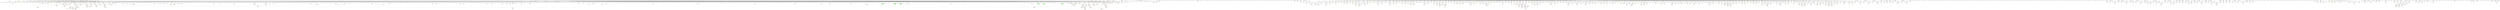 strict digraph "" {
	"DTN(0x56505a2b0008)"	[color=blue];
	"PN(0x56505a2b0050)"	[color=orange];
	"DTN(0x56505a2b0008)" -> "PN(0x56505a2b0050)"	[label=dts];
	"PN(0x56505a2b0058)"	[color=orange];
	"DTN(0x56505a2b0008)" -> "PN(0x56505a2b0058)"	[label=dts];
	"PN(0x56505a2b0060)"	[color=orange];
	"DTN(0x56505a2b0008)" -> "PN(0x56505a2b0060)"	[label=dts];
	"PN(0x56505a2b0068)"	[color=orange];
	"DTN(0x56505a2b0008)" -> "PN(0x56505a2b0068)"	[label=dts];
	"PN(0x56505a2b0070)"	[color=orange];
	"DTN(0x56505a2b0008)" -> "PN(0x56505a2b0070)"	[label=dts];
	"PN(0x56505a2b0078)"	[color=orange];
	"DTN(0x56505a2b0008)" -> "PN(0x56505a2b0078)"	[label=dts];
	"PN(0x56505a2b0080)"	[color=orange];
	"DTN(0x56505a2b0008)" -> "PN(0x56505a2b0080)"	[label=dts];
	"PN(0x56505a2b0088)"	[color=orange];
	"DTN(0x56505a2b0008)" -> "PN(0x56505a2b0088)"	[label=dts];
	"PN(0x56505a2b0090)"	[color=orange];
	"DTN(0x56505a2b0008)" -> "PN(0x56505a2b0090)"	[label=dts];
	"PN(0x56505a2b0098)"	[color=orange];
	"DTN(0x56505a2b0008)" -> "PN(0x56505a2b0098)"	[label=dts];
	"PN(0x56505a2b00a0)"	[color=orange];
	"DTN(0x56505a2b0008)" -> "PN(0x56505a2b00a0)"	[label=dts];
	"PN(0x56505a2b00a8)"	[color=orange];
	"DTN(0x56505a2b0008)" -> "PN(0x56505a2b00a8)"	[label=dts];
	"PN(0x56505a2b00b0)"	[color=orange];
	"DTN(0x56505a2b0008)" -> "PN(0x56505a2b00b0)"	[label=dts];
	"PN(0x56505a2b00b8)"	[color=orange];
	"DTN(0x56505a2b0008)" -> "PN(0x56505a2b00b8)"	[label=dts];
	"PN(0x56505a2b00c0)"	[color=orange];
	"DTN(0x56505a2b0008)" -> "PN(0x56505a2b00c0)"	[label=dts];
	"PN(0x56505a2b00c8)"	[color=orange];
	"DTN(0x56505a2b0008)" -> "PN(0x56505a2b00c8)"	[label=dts];
	"PN(0x56505a2b00d0)"	[color=orange];
	"DTN(0x56505a2b0008)" -> "PN(0x56505a2b00d0)"	[label=dts];
	"PN(0x56505a2b00d8)"	[color=orange];
	"DTN(0x56505a2b0008)" -> "PN(0x56505a2b00d8)"	[label=dts];
	"PN(0x56505a2b00e0)"	[color=orange];
	"DTN(0x56505a2b0008)" -> "PN(0x56505a2b00e0)"	[label=dts];
	"PN(0x56505a2b00e8)"	[color=orange];
	"DTN(0x56505a2b0008)" -> "PN(0x56505a2b00e8)"	[label=dts];
	"PN(0x56505a2b00f0)"	[color=orange];
	"DTN(0x56505a2b0008)" -> "PN(0x56505a2b00f0)"	[label=dts];
	"PN(0x56505a2b00f8)"	[color=orange];
	"DTN(0x56505a2b0008)" -> "PN(0x56505a2b00f8)"	[label=dts];
	"PN(0x56505a2b0100)"	[color=orange];
	"DTN(0x56505a2b0008)" -> "PN(0x56505a2b0100)"	[label=dts];
	"PN(0x56505a2b0108)"	[color=orange];
	"DTN(0x56505a2b0008)" -> "PN(0x56505a2b0108)"	[label=dts];
	"PN(0x56505a2b0110)"	[color=orange];
	"DTN(0x56505a2b0008)" -> "PN(0x56505a2b0110)"	[label=dts];
	"PN(0x56505a2b0118)"	[color=orange];
	"DTN(0x56505a2b0008)" -> "PN(0x56505a2b0118)"	[label=dts];
	"PN(0x56505a2b0148)"	[color=orange];
	"DTN(0x56505a2b0008)" -> "PN(0x56505a2b0148)"	[label=dts];
	"PN(0x56505a2b0150)"	[color=orange];
	"DTN(0x56505a2b0008)" -> "PN(0x56505a2b0150)"	[label=dts];
	"PN(0x56505a2b0158)"	[color=orange];
	"DTN(0x56505a2b0008)" -> "PN(0x56505a2b0158)"	[label=dts];
	"PN(0x56505a2b0168)"	[color=orange];
	"DTN(0x56505a2b0008)" -> "PN(0x56505a2b0168)"	[label=dts];
	"PN(0x56505a2b01c8)"	[color=orange];
	"DTN(0x56505a2b0008)" -> "PN(0x56505a2b01c8)"	[label=dts];
	"PN(0x56505a2b01f0)"	[color=orange];
	"DTN(0x56505a2b0008)" -> "PN(0x56505a2b01f0)"	[label=dts];
	"PN(0x56505a2b01f8)"	[color=orange];
	"DTN(0x56505a2b0008)" -> "PN(0x56505a2b01f8)"	[label=dts];
	"PN(0x56505a2bebe0)"	[color=orange];
	"PN(0x56505a2b0050)" -> "PN(0x56505a2bebe0)"	[label=ptr];
	"PN(0x56505a2bf990)"	[color=orange];
	"PN(0x56505a2b0058)" -> "PN(0x56505a2bf990)"	[label=ptr];
	"PN(0x56505a2beb60)"	[color=orange];
	"PN(0x56505a2b0060)" -> "PN(0x56505a2beb60)"	[label=ptr];
	"PN(0x56505a2bd150)"	[color=orange];
	"PN(0x56505a2b0068)" -> "PN(0x56505a2bd150)"	[label=ptr];
	"PN(0x56505a2c69e0)"	[color=orange];
	"PN(0x56505a2b0070)" -> "PN(0x56505a2c69e0)"	[label=ptr];
	"PN(0x56505a2c3c30)"	[color=orange];
	"PN(0x56505a2b0078)" -> "PN(0x56505a2c3c30)"	[label=ptr];
	"PN(0x56505a2b91b0)"	[color=orange];
	"PN(0x56505a2b0080)" -> "PN(0x56505a2b91b0)"	[label=ptr];
	"PN(0x56505a2bff50)"	[color=orange];
	"PN(0x56505a2b0088)" -> "PN(0x56505a2bff50)"	[label=ptr];
	"PN(0x56505a2c36c0)"	[color=orange];
	"PN(0x56505a2b0090)" -> "PN(0x56505a2c36c0)"	[label=ptr];
	"PN(0x56505a2c27a0)"	[color=orange];
	"PN(0x56505a2b0098)" -> "PN(0x56505a2c27a0)"	[label=ptr];
	"PN(0x56505a2c65c0)"	[color=orange];
	"PN(0x56505a2b00a0)" -> "PN(0x56505a2c65c0)"	[label=ptr];
	"PN(0x56505a2c0af0)"	[color=orange];
	"PN(0x56505a2b00a8)" -> "PN(0x56505a2c0af0)"	[label=ptr];
	"PN(0x56505a2b6910)"	[color=orange];
	"PN(0x56505a2b00b0)" -> "PN(0x56505a2b6910)"	[label=ptr];
	"PN(0x56505a2bbf60)"	[color=orange];
	"PN(0x56505a2b00b8)" -> "PN(0x56505a2bbf60)"	[label=ptr];
	"PN(0x56505a2c6eb0)"	[color=orange];
	"PN(0x56505a2b00c8)" -> "PN(0x56505a2c6eb0)"	[label=ptr];
	"PN(0x56505a2c3890)"	[color=orange];
	"PN(0x56505a2b00d0)" -> "PN(0x56505a2c3890)"	[label=ptr];
	"PN(0x56505a2c39b0)"	[color=orange];
	"PN(0x56505a2b00d8)" -> "PN(0x56505a2c39b0)"	[label=ptr];
	"PN(0x56505a2c3ae0)"	[color=orange];
	"PN(0x56505a2b00e8)" -> "PN(0x56505a2c3ae0)"	[label=ptr];
	"PN(0x56505a2bfdf0)"	[color=orange];
	"PN(0x56505a2b00f0)" -> "PN(0x56505a2bfdf0)"	[label=ptr];
	"PN(0x56505a2b6b60)"	[color=orange];
	"PN(0x56505a2b00f8)" -> "PN(0x56505a2b6b60)"	[label=ptr];
	"PN(0x56505a2b5dd0)"	[color=orange];
	"PN(0x56505a2b0100)" -> "PN(0x56505a2b5dd0)"	[label=ptr];
	"PN(0x56505a2c53d0)"	[color=orange];
	"PN(0x56505a2b0108)" -> "PN(0x56505a2c53d0)"	[label=ptr];
	"PN(0x56505a2b9d30)"	[color=orange];
	"PN(0x56505a2b0110)" -> "PN(0x56505a2b9d30)"	[label=ptr];
	"PN(0x56505a2c00a0)"	[color=orange];
	"PN(0x56505a2b0150)" -> "PN(0x56505a2c00a0)"	[label=ptr];
	"PN(0x56505a2b61a0)"	[color=orange];
	"PN(0x56505a2b0168)" -> "PN(0x56505a2b61a0)"	[label=ptr];
	"PN(0x56505a2ba460)"	[color=orange];
	"PN(0x56505a2b01c8)" -> "PN(0x56505a2ba460)"	[label=ptr];
	"PN(0x56505a2c6a40)"	[color=orange];
	"PN(0x56505a2b01f0)" -> "PN(0x56505a2c6a40)"	[label=ptr];
	"PN(0x56505a2c5e40)"	[color=orange];
	"PN(0x56505a2b01f8)" -> "PN(0x56505a2c5e40)"	[label=ptr];
	"DTN(0x56505a2b0278)"	[color=blue];
	"PN(0x56505a2b0280)"	[color=orange];
	"DTN(0x56505a2b0278)" -> "PN(0x56505a2b0280)"	[label=dts];
	"PN(0x56505a2b0288)"	[color=orange];
	"DTN(0x56505a2b0278)" -> "PN(0x56505a2b0288)"	[label=dts];
	"PN(0x56505a2b02a0)"	[color=orange];
	"PN(0x56505a2b0280)" -> "PN(0x56505a2b02a0)"	[label=ptr];
	"DTN(0x56505a2b02b8)"	[color=blue];
	"DTN(0x56505a2b0398)"	[color=blue];
	"DTN(0x56505a2b03d8)"	[color=blue];
	"DTN(0x56505a2b0418)"	[color=blue];
	"DTN(0x56505a2b0458)"	[color=blue];
	"DTN(0x56505a2b0498)"	[color=blue];
	"DTN(0x56505a2b04f8)"	[color=blue];
	"DTN(0x56505a2b0538)"	[color=blue];
	"DTN(0x56505a2b0588)"	[color=blue];
	"DTN(0x56505a2b05c8)"	[color=blue];
	"DTN(0x56505a2b0628)"	[color=blue];
	"DTN(0x56505a2b0698)"	[color=blue];
	"DTN(0x56505a2b06d8)"	[color=blue];
	"PN(0x56505a2b06e0)"	[color=orange];
	"DTN(0x56505a2b06d8)" -> "PN(0x56505a2b06e0)"	[label=dts];
	"DTN(0x56505a2b0828)"	[color=blue];
	"DTN(0x56505a2b0868)"	[color=blue];
	"DTN(0x56505a2b08a8)"	[color=blue];
	"DTN(0x56505a2b08e8)"	[color=blue];
	"DTN(0x56505a2b0928)"	[color=blue];
	"DTN(0x56505a2b0968)"	[color=blue];
	"DTN(0x56505a2b09a8)"	[color=blue];
	"DTN(0x56505a2b09e8)"	[color=blue];
	"DTN(0x56505a2b0a28)"	[color=blue];
	"DTN(0x56505a2b0a68)"	[color=blue];
	"DTN(0x56505a2b0aa8)"	[color=blue];
	"DTN(0x56505a2b0ae8)"	[color=blue];
	"DTN(0x56505a2b0b28)"	[color=blue];
	"DTN(0x56505a2b0b68)"	[color=blue];
	"DTN(0x56505a2b0ba8)"	[color=blue];
	"DTN(0x56505a2b0be8)"	[color=blue];
	"DTN(0x56505a2b0c28)"	[color=blue];
	"DTN(0x56505a2b0c68)"	[color=blue];
	"DTN(0x56505a2b0ca8)"	[color=blue];
	"DTN(0x56505a2b0ce8)"	[color=blue];
	"DTN(0x56505a2b0d28)"	[color=blue];
	"DTN(0x56505a2b0d68)"	[color=blue];
	"DTN(0x56505a2b0da8)"	[color=blue];
	"DTN(0x56505a2b0de8)"	[color=blue];
	"DTN(0x56505a2b0e28)"	[color=blue];
	"DTN(0x56505a2b0e68)"	[color=blue];
	"DTN(0x56505a2b0ea8)"	[color=blue];
	"DTN(0x56505a2b0ee8)"	[color=blue];
	"DTN(0x56505a2b0f28)"	[color=blue];
	"DTN(0x56505a2b0f68)"	[color=blue];
	"DTN(0x56505a2b0fa8)"	[color=blue];
	"DTN(0x56505a2b1038)"	[color=blue];
	"PN(0x56505a2b1048)"	[color=orange];
	"DTN(0x56505a2b1038)" -> "PN(0x56505a2b1048)"	[label=dts];
	"DTN(0x56505a2b10d8)"	[color=blue];
	"PN(0x56505a2b10e0)"	[color=orange];
	"DTN(0x56505a2b10d8)" -> "PN(0x56505a2b10e0)"	[label=dts];
	"DTN(0x56505a2b1118)"	[color=blue];
	"PN(0x56505a2b1120)"	[color=orange];
	"DTN(0x56505a2b1118)" -> "PN(0x56505a2b1120)"	[label=dts];
	"PN(0x56505a2b1100)"	[color=orange];
	"PN(0x56505a2b1120)" -> "PN(0x56505a2b1100)"	[label=ptr];
	"DTN(0x56505a2b1158)"	[color=blue];
	"PN(0x56505a2b1160)"	[color=orange];
	"DTN(0x56505a2b1158)" -> "PN(0x56505a2b1160)"	[label=dts];
	"PN(0x56505a2b1168)"	[color=orange];
	"DTN(0x56505a2b1158)" -> "PN(0x56505a2b1168)"	[label=dts];
	"PN(0x56505a2b1140)"	[color=orange];
	"PN(0x56505a2b1160)" -> "PN(0x56505a2b1140)"	[label=ptr];
	"PN(0x56505a2b3980)"	[color=orange];
	"PN(0x56505a2b1168)" -> "PN(0x56505a2b3980)"	[label=ptr];
	"DTN(0x56505a2b1198)"	[color=blue];
	"PN(0x56505a2b11a0)"	[color=orange];
	"DTN(0x56505a2b1198)" -> "PN(0x56505a2b11a0)"	[label=dts];
	"PN(0x56505a2b11a8)"	[color=orange];
	"DTN(0x56505a2b1198)" -> "PN(0x56505a2b11a8)"	[label=dts];
	"PN(0x56505a2b1180)"	[color=orange];
	"PN(0x56505a2b11a0)" -> "PN(0x56505a2b1180)"	[label=ptr];
	"PN(0x56505a2b0c10)"	[color=orange];
	"PN(0x56505a2b11a8)" -> "PN(0x56505a2b0c10)"	[label=ptr];
	"DTN(0x56505a2b11d8)"	[color=blue];
	"PN(0x56505a2b11e0)"	[color=orange];
	"DTN(0x56505a2b11d8)" -> "PN(0x56505a2b11e0)"	[label=dts];
	"PN(0x56505a2b11e8)"	[color=orange];
	"DTN(0x56505a2b11d8)" -> "PN(0x56505a2b11e8)"	[label=dts];
	"PN(0x56505a2b11c0)"	[color=orange];
	"PN(0x56505a2b11e0)" -> "PN(0x56505a2b11c0)"	[label=ptr];
	"PN(0x56505a2b3d00)"	[color=orange];
	"PN(0x56505a2b11e8)" -> "PN(0x56505a2b3d00)"	[label=ptr];
	"DTN(0x56505a2b1218)"	[color=blue];
	"PN(0x56505a2b1220)"	[color=orange];
	"DTN(0x56505a2b1218)" -> "PN(0x56505a2b1220)"	[label=dts];
	"PN(0x56505a2b1228)"	[color=orange];
	"DTN(0x56505a2b1218)" -> "PN(0x56505a2b1228)"	[label=dts];
	"PN(0x56505a2b1200)"	[color=orange];
	"PN(0x56505a2b1220)" -> "PN(0x56505a2b1200)"	[label=ptr];
	"PN(0x56505a2b48c0)"	[color=orange];
	"PN(0x56505a2b1228)" -> "PN(0x56505a2b48c0)"	[label=ptr];
	"DTN(0x56505a2b1258)"	[color=blue];
	"PN(0x56505a2b1260)"	[color=orange];
	"DTN(0x56505a2b1258)" -> "PN(0x56505a2b1260)"	[label=dts];
	"PN(0x56505a2b1268)"	[color=orange];
	"DTN(0x56505a2b1258)" -> "PN(0x56505a2b1268)"	[label=dts];
	"PN(0x56505a2b1240)"	[color=orange];
	"PN(0x56505a2b1260)" -> "PN(0x56505a2b1240)"	[label=ptr];
	"PN(0x56505a2b0ed0)"	[color=orange];
	"PN(0x56505a2b1268)" -> "PN(0x56505a2b0ed0)"	[label=ptr];
	"DTN(0x56505a2b1298)"	[color=blue];
	"PN(0x56505a2b12a0)"	[color=orange];
	"DTN(0x56505a2b1298)" -> "PN(0x56505a2b12a0)"	[label=dts];
	"PN(0x56505a2b12a8)"	[color=orange];
	"DTN(0x56505a2b1298)" -> "PN(0x56505a2b12a8)"	[label=dts];
	"PN(0x56505a2b1280)"	[color=orange];
	"PN(0x56505a2b12a0)" -> "PN(0x56505a2b1280)"	[label=ptr];
	"PN(0x56505a2b3200)"	[color=orange];
	"PN(0x56505a2b12a8)" -> "PN(0x56505a2b3200)"	[label=ptr];
	"DTN(0x56505a2b12d8)"	[color=blue];
	"PN(0x56505a2b12e0)"	[color=orange];
	"DTN(0x56505a2b12d8)" -> "PN(0x56505a2b12e0)"	[label=dts];
	"PN(0x56505a2b12c0)"	[color=orange];
	"PN(0x56505a2b12e0)" -> "PN(0x56505a2b12c0)"	[label=ptr];
	"DTN(0x56505a2b1318)"	[color=blue];
	"PN(0x56505a2b1320)"	[color=orange];
	"DTN(0x56505a2b1318)" -> "PN(0x56505a2b1320)"	[label=dts];
	"PN(0x56505a2b1328)"	[color=orange];
	"DTN(0x56505a2b1318)" -> "PN(0x56505a2b1328)"	[label=dts];
	"PN(0x56505a2b1300)"	[color=orange];
	"PN(0x56505a2b1320)" -> "PN(0x56505a2b1300)"	[label=ptr];
	"PN(0x56505a2b1820)"	[color=orange];
	"PN(0x56505a2b1328)" -> "PN(0x56505a2b1820)"	[label=ptr];
	"DTN(0x56505a2b1358)"	[color=blue];
	"PN(0x56505a2b1360)"	[color=orange];
	"DTN(0x56505a2b1358)" -> "PN(0x56505a2b1360)"	[label=dts];
	"PN(0x56505a2b1368)"	[color=orange];
	"DTN(0x56505a2b1358)" -> "PN(0x56505a2b1368)"	[label=dts];
	"PN(0x56505a2b1380)"	[color=orange];
	"PN(0x56505a2b1360)" -> "PN(0x56505a2b1380)"	[label=ptr];
	"PN(0x56505a2b0f50)"	[color=orange];
	"PN(0x56505a2b1368)" -> "PN(0x56505a2b0f50)"	[label=ptr];
	"DTN(0x56505a2b1398)"	[color=blue];
	"PN(0x56505a2b13a0)"	[color=orange];
	"DTN(0x56505a2b1398)" -> "PN(0x56505a2b13a0)"	[label=dts];
	"PN(0x56505a2b13a8)"	[color=orange];
	"DTN(0x56505a2b1398)" -> "PN(0x56505a2b13a8)"	[label=dts];
	"PN(0x56505a2b1340)"	[color=orange];
	"PN(0x56505a2b13a0)" -> "PN(0x56505a2b1340)"	[label=ptr];
	"PN(0x56505a2b0d90)"	[color=orange];
	"PN(0x56505a2b13a8)" -> "PN(0x56505a2b0d90)"	[label=ptr];
	"DTN(0x56505a2b13d8)"	[color=blue];
	"PN(0x56505a2b13e0)"	[color=orange];
	"DTN(0x56505a2b13d8)" -> "PN(0x56505a2b13e0)"	[label=dts];
	"PN(0x56505a2b13e8)"	[color=orange];
	"DTN(0x56505a2b13d8)" -> "PN(0x56505a2b13e8)"	[label=dts];
	"PN(0x56505a2b13c0)"	[color=orange];
	"PN(0x56505a2b13e0)" -> "PN(0x56505a2b13c0)"	[label=ptr];
	"PN(0x56505a2b13e8)" -> "PN(0x56505a2b11e0)"	[label=ptr];
	"DTN(0x56505a2b1418)"	[color=blue];
	"PN(0x56505a2b1420)"	[color=orange];
	"DTN(0x56505a2b1418)" -> "PN(0x56505a2b1420)"	[label=dts];
	"PN(0x56505a2b1428)"	[color=orange];
	"DTN(0x56505a2b1418)" -> "PN(0x56505a2b1428)"	[label=dts];
	"PN(0x56505a2b1400)"	[color=orange];
	"PN(0x56505a2b1420)" -> "PN(0x56505a2b1400)"	[label=ptr];
	"PN(0x56505a2b4680)"	[color=orange];
	"PN(0x56505a2b1428)" -> "PN(0x56505a2b4680)"	[label=ptr];
	"DTN(0x56505a2b1458)"	[color=blue];
	"PN(0x56505a2b1460)"	[color=orange];
	"DTN(0x56505a2b1458)" -> "PN(0x56505a2b1460)"	[label=dts];
	"PN(0x56505a2b1468)"	[color=orange];
	"DTN(0x56505a2b1458)" -> "PN(0x56505a2b1468)"	[label=dts];
	"PN(0x56505a2b1440)"	[color=orange];
	"PN(0x56505a2b1460)" -> "PN(0x56505a2b1440)"	[label=ptr];
	"PN(0x56505a2b35c0)"	[color=orange];
	"PN(0x56505a2b1468)" -> "PN(0x56505a2b35c0)"	[label=ptr];
	"DTN(0x56505a2b1498)"	[color=blue];
	"PN(0x56505a2b14a0)"	[color=orange];
	"DTN(0x56505a2b1498)" -> "PN(0x56505a2b14a0)"	[label=dts];
	"PN(0x56505a2b14a8)"	[color=orange];
	"DTN(0x56505a2b1498)" -> "PN(0x56505a2b14a8)"	[label=dts];
	"PN(0x56505a2b1480)"	[color=orange];
	"PN(0x56505a2b14a0)" -> "PN(0x56505a2b1480)"	[label=ptr];
	"PN(0x56505a2b17a0)"	[color=orange];
	"PN(0x56505a2b14a8)" -> "PN(0x56505a2b17a0)"	[label=ptr];
	"DTN(0x56505a2b14d8)"	[color=blue];
	"PN(0x56505a2b14e0)"	[color=orange];
	"DTN(0x56505a2b14d8)" -> "PN(0x56505a2b14e0)"	[label=dts];
	"PN(0x56505a2b14e8)"	[color=orange];
	"DTN(0x56505a2b14d8)" -> "PN(0x56505a2b14e8)"	[label=dts];
	"PN(0x56505a2b14c0)"	[color=orange];
	"PN(0x56505a2b14e0)" -> "PN(0x56505a2b14c0)"	[label=ptr];
	"PN(0x56505a2b3600)"	[color=orange];
	"PN(0x56505a2b14e8)" -> "PN(0x56505a2b3600)"	[label=ptr];
	"DTN(0x56505a2b1518)"	[color=blue];
	"PN(0x56505a2b1520)"	[color=orange];
	"DTN(0x56505a2b1518)" -> "PN(0x56505a2b1520)"	[label=dts];
	"PN(0x56505a2b1500)"	[color=orange];
	"PN(0x56505a2b1520)" -> "PN(0x56505a2b1500)"	[label=ptr];
	"DTN(0x56505a2b1558)"	[color=blue];
	"PN(0x56505a2b1560)"	[color=orange];
	"DTN(0x56505a2b1558)" -> "PN(0x56505a2b1560)"	[label=dts];
	"PN(0x56505a2b1568)"	[color=orange];
	"DTN(0x56505a2b1558)" -> "PN(0x56505a2b1568)"	[label=dts];
	"PN(0x56505a2b1540)"	[color=orange];
	"PN(0x56505a2b1560)" -> "PN(0x56505a2b1540)"	[label=ptr];
	"PN(0x56505a2b1db0)"	[color=orange];
	"PN(0x56505a2b1568)" -> "PN(0x56505a2b1db0)"	[label=ptr];
	"DTN(0x56505a2b1598)"	[color=blue];
	"PN(0x56505a2b15a0)"	[color=orange];
	"DTN(0x56505a2b1598)" -> "PN(0x56505a2b15a0)"	[label=dts];
	"PN(0x56505a2b15a8)"	[color=orange];
	"DTN(0x56505a2b1598)" -> "PN(0x56505a2b15a8)"	[label=dts];
	"PN(0x56505a2b1580)"	[color=orange];
	"PN(0x56505a2b15a0)" -> "PN(0x56505a2b1580)"	[label=ptr];
	"PN(0x56505a2b0dd0)"	[color=orange];
	"PN(0x56505a2b15a8)" -> "PN(0x56505a2b0dd0)"	[label=ptr];
	"DTN(0x56505a2b15d8)"	[color=blue];
	"PN(0x56505a2b15e0)"	[color=orange];
	"DTN(0x56505a2b15d8)" -> "PN(0x56505a2b15e0)"	[label=dts];
	"PN(0x56505a2b15e8)"	[color=orange];
	"DTN(0x56505a2b15d8)" -> "PN(0x56505a2b15e8)"	[label=dts];
	"PN(0x56505a2b15c0)"	[color=orange];
	"PN(0x56505a2b15e0)" -> "PN(0x56505a2b15c0)"	[label=ptr];
	"PN(0x56505a2b1e30)"	[color=orange];
	"PN(0x56505a2b15e8)" -> "PN(0x56505a2b1e30)"	[label=ptr];
	"DTN(0x56505a2b1618)"	[color=blue];
	"PN(0x56505a2b1620)"	[color=orange];
	"DTN(0x56505a2b1618)" -> "PN(0x56505a2b1620)"	[label=dts];
	"PN(0x56505a2b1628)"	[color=orange];
	"DTN(0x56505a2b1618)" -> "PN(0x56505a2b1628)"	[label=dts];
	"PN(0x56505a2b1600)"	[color=orange];
	"PN(0x56505a2b1620)" -> "PN(0x56505a2b1600)"	[label=ptr];
	"PN(0x56505a2b0b90)"	[color=orange];
	"PN(0x56505a2b1628)" -> "PN(0x56505a2b0b90)"	[label=ptr];
	"DTN(0x56505a2b1658)"	[color=blue];
	"PN(0x56505a2b1660)"	[color=orange];
	"DTN(0x56505a2b1658)" -> "PN(0x56505a2b1660)"	[label=dts];
	"PN(0x56505a2b1668)"	[color=orange];
	"DTN(0x56505a2b1658)" -> "PN(0x56505a2b1668)"	[label=dts];
	"PN(0x56505a2b1640)"	[color=orange];
	"PN(0x56505a2b1660)" -> "PN(0x56505a2b1640)"	[label=ptr];
	"PN(0x56505a2b1668)" -> "PN(0x56505a2b11a0)"	[label=ptr];
	"DTN(0x56505a2b1698)"	[color=blue];
	"PN(0x56505a2b16a0)"	[color=orange];
	"DTN(0x56505a2b1698)" -> "PN(0x56505a2b16a0)"	[label=dts];
	"PN(0x56505a2b16a8)"	[color=orange];
	"DTN(0x56505a2b1698)" -> "PN(0x56505a2b16a8)"	[label=dts];
	"PN(0x56505a2b1680)"	[color=orange];
	"PN(0x56505a2b16a0)" -> "PN(0x56505a2b1680)"	[label=ptr];
	"PN(0x56505a2b2f00)"	[color=orange];
	"PN(0x56505a2b16a8)" -> "PN(0x56505a2b2f00)"	[label=ptr];
	"DTN(0x56505a2b16d8)"	[color=blue];
	"PN(0x56505a2b16e0)"	[color=orange];
	"DTN(0x56505a2b16d8)" -> "PN(0x56505a2b16e0)"	[label=dts];
	"PN(0x56505a2b16c0)"	[color=orange];
	"PN(0x56505a2b16e0)" -> "PN(0x56505a2b16c0)"	[label=ptr];
	"DTN(0x56505a2b1718)"	[color=blue];
	"PN(0x56505a2b1720)"	[color=orange];
	"DTN(0x56505a2b1718)" -> "PN(0x56505a2b1720)"	[label=dts];
	"PN(0x56505a2b1728)"	[color=orange];
	"DTN(0x56505a2b1718)" -> "PN(0x56505a2b1728)"	[label=dts];
	"PN(0x56505a2b1700)"	[color=orange];
	"PN(0x56505a2b1720)" -> "PN(0x56505a2b1700)"	[label=ptr];
	"PN(0x56505a2b3880)"	[color=orange];
	"PN(0x56505a2b1728)" -> "PN(0x56505a2b3880)"	[label=ptr];
	"DTN(0x56505a2b1758)"	[color=blue];
	"PN(0x56505a2b1760)"	[color=orange];
	"DTN(0x56505a2b1758)" -> "PN(0x56505a2b1760)"	[label=dts];
	"PN(0x56505a2b1740)"	[color=orange];
	"PN(0x56505a2b1760)" -> "PN(0x56505a2b1740)"	[label=ptr];
	"DTN(0x56505a2b1798)"	[color=blue];
	"DTN(0x56505a2b1798)" -> "PN(0x56505a2b17a0)"	[label=dts];
	"PN(0x56505a2b1780)"	[color=orange];
	"PN(0x56505a2b17a0)" -> "PN(0x56505a2b1780)"	[label=ptr];
	"DTN(0x56505a2b17d8)"	[color=blue];
	"PN(0x56505a2b17e0)"	[color=orange];
	"DTN(0x56505a2b17d8)" -> "PN(0x56505a2b17e0)"	[label=dts];
	"PN(0x56505a2b17e8)"	[color=orange];
	"DTN(0x56505a2b17d8)" -> "PN(0x56505a2b17e8)"	[label=dts];
	"PN(0x56505a2b17c0)"	[color=orange];
	"PN(0x56505a2b17e0)" -> "PN(0x56505a2b17c0)"	[label=ptr];
	"PN(0x56505a2b3100)"	[color=orange];
	"PN(0x56505a2b17e8)" -> "PN(0x56505a2b3100)"	[label=ptr];
	"DTN(0x56505a2b1818)"	[color=blue];
	"DTN(0x56505a2b1818)" -> "PN(0x56505a2b1820)"	[label=dts];
	"PN(0x56505a2b1800)"	[color=orange];
	"PN(0x56505a2b1820)" -> "PN(0x56505a2b1800)"	[label=ptr];
	"DTN(0x56505a2b1858)"	[color=blue];
	"PN(0x56505a2b1860)"	[color=orange];
	"DTN(0x56505a2b1858)" -> "PN(0x56505a2b1860)"	[label=dts];
	"PN(0x56505a2b1840)"	[color=orange];
	"PN(0x56505a2b1860)" -> "PN(0x56505a2b1840)"	[label=ptr];
	"DTN(0x56505a2b1898)"	[color=blue];
	"PN(0x56505a2b18a0)"	[color=orange];
	"DTN(0x56505a2b1898)" -> "PN(0x56505a2b18a0)"	[label=dts];
	"PN(0x56505a2b18a8)"	[color=orange];
	"DTN(0x56505a2b1898)" -> "PN(0x56505a2b18a8)"	[label=dts];
	"PN(0x56505a2b1880)"	[color=orange];
	"PN(0x56505a2b18a0)" -> "PN(0x56505a2b1880)"	[label=ptr];
	"PN(0x56505a2b4ac0)"	[color=orange];
	"PN(0x56505a2b18a8)" -> "PN(0x56505a2b4ac0)"	[label=ptr];
	"DTN(0x56505a2b18d8)"	[color=blue];
	"PN(0x56505a2b18e8)"	[color=orange];
	"DTN(0x56505a2b18d8)" -> "PN(0x56505a2b18e8)"	[label=dts];
	"DTN(0x56505a2b1b08)"	[color=blue];
	"DTN(0x56505a2b1b48)"	[color=blue];
	"DTN(0x56505a2b1b88)"	[color=blue];
	"DTN(0x56505a2b1bc8)"	[color=blue];
	"DTN(0x56505a2b1c08)"	[color=blue];
	"DTN(0x56505a2b1c48)"	[color=blue];
	"DTN(0x56505a2b1c88)"	[color=blue];
	"DTN(0x56505a2b1cc8)"	[color=blue];
	"DTN(0x56505a2b1d08)"	[color=blue];
	"DTN(0x56505a2b1d48)"	[color=blue];
	"DTN(0x56505a2b1d88)"	[color=blue];
	"DTN(0x56505a2b1dc8)"	[color=blue];
	"DTN(0x56505a2b1e08)"	[color=blue];
	"DTN(0x56505a2b1e48)"	[color=blue];
	"DTN(0x56505a2b1e88)"	[color=blue];
	"DTN(0x56505a2b1ec8)"	[color=blue];
	"DTN(0x56505a2b1f08)"	[color=blue];
	"DTN(0x56505a2b1f48)"	[color=blue];
	"DTN(0x56505a2b1f88)"	[color=blue];
	"DTN(0x56505a2b1fc8)"	[color=blue];
	"DTN(0x56505a2b2008)"	[color=blue];
	"DTN(0x56505a2b2048)"	[color=blue];
	"DTN(0x56505a2b2088)"	[color=blue];
	"DTN(0x56505a2b20c8)"	[color=blue];
	"DTN(0x56505a2b2108)"	[color=blue];
	"DTN(0x56505a2b2148)"	[color=blue];
	"DTN(0x56505a2b2188)"	[color=blue];
	"DTN(0x56505a2b21c8)"	[color=blue];
	"DTN(0x56505a2b2208)"	[color=blue];
	"DTN(0x56505a2b2248)"	[color=blue];
	"DTN(0x56505a2b2288)"	[color=blue];
	"DTN(0x56505a2b22c8)"	[color=blue];
	"DTN(0x56505a2b2308)"	[color=blue];
	"DTN(0x56505a2b2348)"	[color=blue];
	"DTN(0x56505a2b2388)"	[color=blue];
	"DTN(0x56505a2b23c8)"	[color=blue];
	"DTN(0x56505a2b2408)"	[color=blue];
	"DTN(0x56505a2b2448)"	[color=blue];
	"DTN(0x56505a2b2488)"	[color=blue];
	"DTN(0x56505a2b24c8)"	[color=blue];
	"DTN(0x56505a2b2508)"	[color=blue];
	"DTN(0x56505a2b2548)"	[color=blue];
	"DTN(0x56505a2b2588)"	[color=blue];
	"DTN(0x56505a2b25c8)"	[color=blue];
	"DTN(0x56505a2b2608)"	[color=blue];
	"DTN(0x56505a2b2648)"	[color=blue];
	"DTN(0x56505a2b2688)"	[color=blue];
	"DTN(0x56505a2b26c8)"	[color=blue];
	"DTN(0x56505a2b2708)"	[color=blue];
	"DTN(0x56505a2b2748)"	[color=blue];
	"DTN(0x56505a2b2788)"	[color=blue];
	"DTN(0x56505a2b27c8)"	[color=blue];
	"DTN(0x56505a2b2808)"	[color=blue];
	"DTN(0x56505a2b2848)"	[color=blue];
	"DTN(0x56505a2b2888)"	[color=blue];
	"DTN(0x56505a2b28c8)"	[color=blue];
	"DTN(0x56505a2b2908)"	[color=blue];
	"DTN(0x56505a2b2948)"	[color=blue];
	"DTN(0x56505a2b2988)"	[color=blue];
	"DTN(0x56505a2b29c8)"	[color=blue];
	"DTN(0x56505a2b2a08)"	[color=blue];
	"DTN(0x56505a2b2a48)"	[color=blue];
	"DTN(0x56505a2b2a88)"	[color=blue];
	"DTN(0x56505a2b2ac8)"	[color=blue];
	"DTN(0x56505a2b2ef8)"	[color=blue];
	"DTN(0x56505a2b2ef8)" -> "PN(0x56505a2b2f00)"	[label=dts];
	"PN(0x56505a2b2f08)"	[color=orange];
	"DTN(0x56505a2b2ef8)" -> "PN(0x56505a2b2f08)"	[label=dts];
	"PN(0x56505a2b4400)"	[color=orange];
	"PN(0x56505a2b2f08)" -> "PN(0x56505a2b4400)"	[label=ptr];
	"DTN(0x56505a2b2f38)"	[color=blue];
	"PN(0x56505a2b2f40)"	[color=orange];
	"DTN(0x56505a2b2f38)" -> "PN(0x56505a2b2f40)"	[label=dts];
	"PN(0x56505a2b2f48)"	[color=orange];
	"DTN(0x56505a2b2f38)" -> "PN(0x56505a2b2f48)"	[label=dts];
	"PN(0x56505a2b2f20)"	[color=orange];
	"PN(0x56505a2b2f40)" -> "PN(0x56505a2b2f20)"	[label=ptr];
	"PN(0x56505a2b4b00)"	[color=orange];
	"PN(0x56505a2b2f48)" -> "PN(0x56505a2b4b00)"	[label=ptr];
	"DTN(0x56505a2b2f78)"	[color=blue];
	"PN(0x56505a2b2f80)"	[color=orange];
	"DTN(0x56505a2b2f78)" -> "PN(0x56505a2b2f80)"	[label=dts];
	"PN(0x56505a2b2f60)"	[color=orange];
	"PN(0x56505a2b2f80)" -> "PN(0x56505a2b2f60)"	[label=ptr];
	"DTN(0x56505a2b2fb8)"	[color=blue];
	"PN(0x56505a2b2fc0)"	[color=orange];
	"DTN(0x56505a2b2fb8)" -> "PN(0x56505a2b2fc0)"	[label=dts];
	"PN(0x56505a2b2fc8)"	[color=orange];
	"DTN(0x56505a2b2fb8)" -> "PN(0x56505a2b2fc8)"	[label=dts];
	"PN(0x56505a2b2fa0)"	[color=orange];
	"PN(0x56505a2b2fc0)" -> "PN(0x56505a2b2fa0)"	[label=ptr];
	"PN(0x56505a2b2870)"	[color=orange];
	"PN(0x56505a2b2fc8)" -> "PN(0x56505a2b2870)"	[label=ptr];
	"DTN(0x56505a2b2ff8)"	[color=blue];
	"PN(0x56505a2b3000)"	[color=orange];
	"DTN(0x56505a2b2ff8)" -> "PN(0x56505a2b3000)"	[label=dts];
	"PN(0x56505a2b3008)"	[color=orange];
	"DTN(0x56505a2b2ff8)" -> "PN(0x56505a2b3008)"	[label=dts];
	"PN(0x56505a2b2fe0)"	[color=orange];
	"PN(0x56505a2b3000)" -> "PN(0x56505a2b2fe0)"	[label=ptr];
	"PN(0x56505a2b4d00)"	[color=orange];
	"PN(0x56505a2b3008)" -> "PN(0x56505a2b4d00)"	[label=ptr];
	"DTN(0x56505a2b3038)"	[color=blue];
	"PN(0x56505a2b3040)"	[color=orange];
	"DTN(0x56505a2b3038)" -> "PN(0x56505a2b3040)"	[label=dts];
	"PN(0x56505a2b3048)"	[color=orange];
	"DTN(0x56505a2b3038)" -> "PN(0x56505a2b3048)"	[label=dts];
	"PN(0x56505a2b3020)"	[color=orange];
	"PN(0x56505a2b3040)" -> "PN(0x56505a2b3020)"	[label=ptr];
	"PN(0x56505a2b44c0)"	[color=orange];
	"PN(0x56505a2b3048)" -> "PN(0x56505a2b44c0)"	[label=ptr];
	"DTN(0x56505a2b3078)"	[color=blue];
	"PN(0x56505a2b3080)"	[color=orange];
	"DTN(0x56505a2b3078)" -> "PN(0x56505a2b3080)"	[label=dts];
	"PN(0x56505a2b3060)"	[color=orange];
	"PN(0x56505a2b3080)" -> "PN(0x56505a2b3060)"	[label=ptr];
	"DTN(0x56505a2b30b8)"	[color=blue];
	"PN(0x56505a2b30c0)"	[color=orange];
	"DTN(0x56505a2b30b8)" -> "PN(0x56505a2b30c0)"	[label=dts];
	"PN(0x56505a2b30c8)"	[color=orange];
	"DTN(0x56505a2b30b8)" -> "PN(0x56505a2b30c8)"	[label=dts];
	"PN(0x56505a2b30a0)"	[color=orange];
	"PN(0x56505a2b30c0)" -> "PN(0x56505a2b30a0)"	[label=ptr];
	"PN(0x56505a2b2970)"	[color=orange];
	"PN(0x56505a2b30c8)" -> "PN(0x56505a2b2970)"	[label=ptr];
	"DTN(0x56505a2b30f8)"	[color=blue];
	"DTN(0x56505a2b30f8)" -> "PN(0x56505a2b3100)"	[label=dts];
	"PN(0x56505a2b30e0)"	[color=orange];
	"PN(0x56505a2b3100)" -> "PN(0x56505a2b30e0)"	[label=ptr];
	"DTN(0x56505a2b3138)"	[color=blue];
	"PN(0x56505a2b3140)"	[color=orange];
	"DTN(0x56505a2b3138)" -> "PN(0x56505a2b3140)"	[label=dts];
	"PN(0x56505a2b3148)"	[color=orange];
	"DTN(0x56505a2b3138)" -> "PN(0x56505a2b3148)"	[label=dts];
	"PN(0x56505a2b3120)"	[color=orange];
	"PN(0x56505a2b3140)" -> "PN(0x56505a2b3120)"	[label=ptr];
	"PN(0x56505a2b33c0)"	[color=orange];
	"PN(0x56505a2b3148)" -> "PN(0x56505a2b33c0)"	[label=ptr];
	"DTN(0x56505a2b3178)"	[color=blue];
	"PN(0x56505a2b3180)"	[color=orange];
	"DTN(0x56505a2b3178)" -> "PN(0x56505a2b3180)"	[label=dts];
	"PN(0x56505a2b3188)"	[color=orange];
	"DTN(0x56505a2b3178)" -> "PN(0x56505a2b3188)"	[label=dts];
	"PN(0x56505a2b3160)"	[color=orange];
	"PN(0x56505a2b3180)" -> "PN(0x56505a2b3160)"	[label=ptr];
	"PN(0x56505a2b4340)"	[color=orange];
	"PN(0x56505a2b3188)" -> "PN(0x56505a2b4340)"	[label=ptr];
	"DTN(0x56505a2b31b8)"	[color=blue];
	"PN(0x56505a2b31c0)"	[color=orange];
	"DTN(0x56505a2b31b8)" -> "PN(0x56505a2b31c0)"	[label=dts];
	"PN(0x56505a2b31c8)"	[color=orange];
	"DTN(0x56505a2b31b8)" -> "PN(0x56505a2b31c8)"	[label=dts];
	"PN(0x56505a2b31a0)"	[color=orange];
	"PN(0x56505a2b31c0)" -> "PN(0x56505a2b31a0)"	[label=ptr];
	"PN(0x56505a2b5a90)"	[color=orange];
	"PN(0x56505a2b31c8)" -> "PN(0x56505a2b5a90)"	[label=ptr];
	"DTN(0x56505a2b31f8)"	[color=blue];
	"DTN(0x56505a2b31f8)" -> "PN(0x56505a2b3200)"	[label=dts];
	"PN(0x56505a2b31e0)"	[color=orange];
	"PN(0x56505a2b3200)" -> "PN(0x56505a2b31e0)"	[label=ptr];
	"DTN(0x56505a2b3238)"	[color=blue];
	"PN(0x56505a2b3240)"	[color=orange];
	"DTN(0x56505a2b3238)" -> "PN(0x56505a2b3240)"	[label=dts];
	"PN(0x56505a2b3248)"	[color=orange];
	"DTN(0x56505a2b3238)" -> "PN(0x56505a2b3248)"	[label=dts];
	"PN(0x56505a2b3220)"	[color=orange];
	"PN(0x56505a2b3240)" -> "PN(0x56505a2b3220)"	[label=ptr];
	"PN(0x56505a2b4e00)"	[color=orange];
	"PN(0x56505a2b3248)" -> "PN(0x56505a2b4e00)"	[label=ptr];
	"DTN(0x56505a2b3278)"	[color=blue];
	"PN(0x56505a2b3280)"	[color=orange];
	"DTN(0x56505a2b3278)" -> "PN(0x56505a2b3280)"	[label=dts];
	"PN(0x56505a2b3288)"	[color=orange];
	"DTN(0x56505a2b3278)" -> "PN(0x56505a2b3288)"	[label=dts];
	"PN(0x56505a2b3260)"	[color=orange];
	"PN(0x56505a2b3280)" -> "PN(0x56505a2b3260)"	[label=ptr];
	"PN(0x56505a2b2430)"	[color=orange];
	"PN(0x56505a2b3288)" -> "PN(0x56505a2b2430)"	[label=ptr];
	"DTN(0x56505a2b32b8)"	[color=blue];
	"PN(0x56505a2b32c0)"	[color=orange];
	"DTN(0x56505a2b32b8)" -> "PN(0x56505a2b32c0)"	[label=dts];
	"PN(0x56505a2b32c8)"	[color=orange];
	"DTN(0x56505a2b32b8)" -> "PN(0x56505a2b32c8)"	[label=dts];
	"PN(0x56505a2b32a0)"	[color=orange];
	"PN(0x56505a2b32c0)" -> "PN(0x56505a2b32a0)"	[label=ptr];
	"PN(0x56505a2b32c8)" -> "PN(0x56505a2b2fc0)"	[label=ptr];
	"DTN(0x56505a2b32f8)"	[color=blue];
	"PN(0x56505a2b3300)"	[color=orange];
	"DTN(0x56505a2b32f8)" -> "PN(0x56505a2b3300)"	[label=dts];
	"PN(0x56505a2b32e0)"	[color=orange];
	"PN(0x56505a2b3300)" -> "PN(0x56505a2b32e0)"	[label=ptr];
	"DTN(0x56505a2b3338)"	[color=blue];
	"PN(0x56505a2b3340)"	[color=orange];
	"DTN(0x56505a2b3338)" -> "PN(0x56505a2b3340)"	[label=dts];
	"PN(0x56505a2b3348)"	[color=orange];
	"DTN(0x56505a2b3338)" -> "PN(0x56505a2b3348)"	[label=dts];
	"PN(0x56505a2b3320)"	[color=orange];
	"PN(0x56505a2b3340)" -> "PN(0x56505a2b3320)"	[label=ptr];
	"PN(0x56505a2b3348)" -> "PN(0x56505a2b1220)"	[label=ptr];
	"DTN(0x56505a2b3378)"	[color=blue];
	"PN(0x56505a2b3380)"	[color=orange];
	"DTN(0x56505a2b3378)" -> "PN(0x56505a2b3380)"	[label=dts];
	"PN(0x56505a2b3388)"	[color=orange];
	"DTN(0x56505a2b3378)" -> "PN(0x56505a2b3388)"	[label=dts];
	"PN(0x56505a2b3360)"	[color=orange];
	"PN(0x56505a2b3380)" -> "PN(0x56505a2b3360)"	[label=ptr];
	"PN(0x56505a2b4900)"	[color=orange];
	"PN(0x56505a2b3388)" -> "PN(0x56505a2b4900)"	[label=ptr];
	"DTN(0x56505a2b33b8)"	[color=blue];
	"DTN(0x56505a2b33b8)" -> "PN(0x56505a2b33c0)"	[label=dts];
	"PN(0x56505a2b33e0)"	[color=orange];
	"PN(0x56505a2b33c0)" -> "PN(0x56505a2b33e0)"	[label=ptr];
	"DTN(0x56505a2b33f8)"	[color=blue];
	"PN(0x56505a2b3400)"	[color=orange];
	"DTN(0x56505a2b33f8)" -> "PN(0x56505a2b3400)"	[label=dts];
	"PN(0x56505a2b3408)"	[color=orange];
	"DTN(0x56505a2b33f8)" -> "PN(0x56505a2b3408)"	[label=dts];
	"PN(0x56505a2b33a0)"	[color=orange];
	"PN(0x56505a2b3400)" -> "PN(0x56505a2b33a0)"	[label=ptr];
	"PN(0x56505a2b1df0)"	[color=orange];
	"PN(0x56505a2b3408)" -> "PN(0x56505a2b1df0)"	[label=ptr];
	"DTN(0x56505a2b3438)"	[color=blue];
	"PN(0x56505a2b3440)"	[color=orange];
	"DTN(0x56505a2b3438)" -> "PN(0x56505a2b3440)"	[label=dts];
	"PN(0x56505a2b3448)"	[color=orange];
	"DTN(0x56505a2b3438)" -> "PN(0x56505a2b3448)"	[label=dts];
	"PN(0x56505a2b3420)"	[color=orange];
	"PN(0x56505a2b3440)" -> "PN(0x56505a2b3420)"	[label=ptr];
	"PN(0x56505a2b3680)"	[color=orange];
	"PN(0x56505a2b3448)" -> "PN(0x56505a2b3680)"	[label=ptr];
	"DTN(0x56505a2b3478)"	[color=blue];
	"PN(0x56505a2b3480)"	[color=orange];
	"DTN(0x56505a2b3478)" -> "PN(0x56505a2b3480)"	[label=dts];
	"PN(0x56505a2b3488)"	[color=orange];
	"DTN(0x56505a2b3478)" -> "PN(0x56505a2b3488)"	[label=dts];
	"PN(0x56505a2b3460)"	[color=orange];
	"PN(0x56505a2b3480)" -> "PN(0x56505a2b3460)"	[label=ptr];
	"PN(0x56505a2b4e40)"	[color=orange];
	"PN(0x56505a2b3488)" -> "PN(0x56505a2b4e40)"	[label=ptr];
	"DTN(0x56505a2b34b8)"	[color=blue];
	"PN(0x56505a2b34c0)"	[color=orange];
	"DTN(0x56505a2b34b8)" -> "PN(0x56505a2b34c0)"	[label=dts];
	"PN(0x56505a2b34c8)"	[color=orange];
	"DTN(0x56505a2b34b8)" -> "PN(0x56505a2b34c8)"	[label=dts];
	"PN(0x56505a2b34a0)"	[color=orange];
	"PN(0x56505a2b34c0)" -> "PN(0x56505a2b34a0)"	[label=ptr];
	"PN(0x56505a2b4500)"	[color=orange];
	"PN(0x56505a2b34c8)" -> "PN(0x56505a2b4500)"	[label=ptr];
	"DTN(0x56505a2b34f8)"	[color=blue];
	"PN(0x56505a2b3500)"	[color=orange];
	"DTN(0x56505a2b34f8)" -> "PN(0x56505a2b3500)"	[label=dts];
	"PN(0x56505a2b3508)"	[color=orange];
	"DTN(0x56505a2b34f8)" -> "PN(0x56505a2b3508)"	[label=dts];
	"PN(0x56505a2b34e0)"	[color=orange];
	"PN(0x56505a2b3500)" -> "PN(0x56505a2b34e0)"	[label=ptr];
	"PN(0x56505a2b4800)"	[color=orange];
	"PN(0x56505a2b3508)" -> "PN(0x56505a2b4800)"	[label=ptr];
	"DTN(0x56505a2b3538)"	[color=blue];
	"PN(0x56505a2b3540)"	[color=orange];
	"DTN(0x56505a2b3538)" -> "PN(0x56505a2b3540)"	[label=dts];
	"PN(0x56505a2b3548)"	[color=orange];
	"DTN(0x56505a2b3538)" -> "PN(0x56505a2b3548)"	[label=dts];
	"PN(0x56505a2b3520)"	[color=orange];
	"PN(0x56505a2b3540)" -> "PN(0x56505a2b3520)"	[label=ptr];
	"PN(0x56505a2b3548)" -> "PN(0x56505a2b2f40)"	[label=ptr];
	"DTN(0x56505a2b3578)"	[color=blue];
	"PN(0x56505a2b3580)"	[color=orange];
	"DTN(0x56505a2b3578)" -> "PN(0x56505a2b3580)"	[label=dts];
	"PN(0x56505a2b3588)"	[color=orange];
	"DTN(0x56505a2b3578)" -> "PN(0x56505a2b3588)"	[label=dts];
	"PN(0x56505a2b3560)"	[color=orange];
	"PN(0x56505a2b3580)" -> "PN(0x56505a2b3560)"	[label=ptr];
	"PN(0x56505a2b3f80)"	[color=orange];
	"PN(0x56505a2b3588)" -> "PN(0x56505a2b3f80)"	[label=ptr];
	"DTN(0x56505a2b35b8)"	[color=blue];
	"DTN(0x56505a2b35b8)" -> "PN(0x56505a2b35c0)"	[label=dts];
	"PN(0x56505a2b35a0)"	[color=orange];
	"PN(0x56505a2b35c0)" -> "PN(0x56505a2b35a0)"	[label=ptr];
	"DTN(0x56505a2b35f8)"	[color=blue];
	"DTN(0x56505a2b35f8)" -> "PN(0x56505a2b3600)"	[label=dts];
	"PN(0x56505a2b35e0)"	[color=orange];
	"PN(0x56505a2b3600)" -> "PN(0x56505a2b35e0)"	[label=ptr];
	"DTN(0x56505a2b3638)"	[color=blue];
	"PN(0x56505a2b3640)"	[color=orange];
	"DTN(0x56505a2b3638)" -> "PN(0x56505a2b3640)"	[label=dts];
	"PN(0x56505a2b3648)"	[color=orange];
	"DTN(0x56505a2b3638)" -> "PN(0x56505a2b3648)"	[label=dts];
	"PN(0x56505a2b3620)"	[color=orange];
	"PN(0x56505a2b3640)" -> "PN(0x56505a2b3620)"	[label=ptr];
	"PN(0x56505a2b3c80)"	[color=orange];
	"PN(0x56505a2b3648)" -> "PN(0x56505a2b3c80)"	[label=ptr];
	"DTN(0x56505a2b3678)"	[color=blue];
	"DTN(0x56505a2b3678)" -> "PN(0x56505a2b3680)"	[label=dts];
	"PN(0x56505a2b3688)"	[color=orange];
	"DTN(0x56505a2b3678)" -> "PN(0x56505a2b3688)"	[label=dts];
	"PN(0x56505a2b3660)"	[color=orange];
	"PN(0x56505a2b3680)" -> "PN(0x56505a2b3660)"	[label=ptr];
	"PN(0x56505a2b3ec0)"	[color=orange];
	"PN(0x56505a2b3688)" -> "PN(0x56505a2b3ec0)"	[label=ptr];
	"DTN(0x56505a2b36b8)"	[color=blue];
	"PN(0x56505a2b36c0)"	[color=orange];
	"DTN(0x56505a2b36b8)" -> "PN(0x56505a2b36c0)"	[label=dts];
	"PN(0x56505a2b36c8)"	[color=orange];
	"DTN(0x56505a2b36b8)" -> "PN(0x56505a2b36c8)"	[label=dts];
	"PN(0x56505a2b36a0)"	[color=orange];
	"PN(0x56505a2b36c0)" -> "PN(0x56505a2b36a0)"	[label=ptr];
	"PN(0x56505a2b3780)"	[color=orange];
	"PN(0x56505a2b36c8)" -> "PN(0x56505a2b3780)"	[label=ptr];
	"DTN(0x56505a2b36f8)"	[color=blue];
	"PN(0x56505a2b3700)"	[color=orange];
	"DTN(0x56505a2b36f8)" -> "PN(0x56505a2b3700)"	[label=dts];
	"PN(0x56505a2b3708)"	[color=orange];
	"DTN(0x56505a2b36f8)" -> "PN(0x56505a2b3708)"	[label=dts];
	"PN(0x56505a2b36e0)"	[color=orange];
	"PN(0x56505a2b3700)" -> "PN(0x56505a2b36e0)"	[label=ptr];
	"PN(0x56505a2b1e70)"	[color=orange];
	"PN(0x56505a2b3708)" -> "PN(0x56505a2b1e70)"	[label=ptr];
	"DTN(0x56505a2b3738)"	[color=blue];
	"PN(0x56505a2b3740)"	[color=orange];
	"DTN(0x56505a2b3738)" -> "PN(0x56505a2b3740)"	[label=dts];
	"PN(0x56505a2b3748)"	[color=orange];
	"DTN(0x56505a2b3738)" -> "PN(0x56505a2b3748)"	[label=dts];
	"PN(0x56505a2b3720)"	[color=orange];
	"PN(0x56505a2b3740)" -> "PN(0x56505a2b3720)"	[label=ptr];
	"PN(0x56505a2b39c0)"	[color=orange];
	"PN(0x56505a2b3748)" -> "PN(0x56505a2b39c0)"	[label=ptr];
	"DTN(0x56505a2b3778)"	[color=blue];
	"DTN(0x56505a2b3778)" -> "PN(0x56505a2b3780)"	[label=dts];
	"PN(0x56505a2b3788)"	[color=orange];
	"DTN(0x56505a2b3778)" -> "PN(0x56505a2b3788)"	[label=dts];
	"PN(0x56505a2b3760)"	[color=orange];
	"PN(0x56505a2b3780)" -> "PN(0x56505a2b3760)"	[label=ptr];
	"PN(0x56505a2b4240)"	[color=orange];
	"PN(0x56505a2b3788)" -> "PN(0x56505a2b4240)"	[label=ptr];
	"DTN(0x56505a2b37b8)"	[color=blue];
	"PN(0x56505a2b37c0)"	[color=orange];
	"DTN(0x56505a2b37b8)" -> "PN(0x56505a2b37c0)"	[label=dts];
	"PN(0x56505a2b37a0)"	[color=orange];
	"PN(0x56505a2b37c0)" -> "PN(0x56505a2b37a0)"	[label=ptr];
	"DTN(0x56505a2b37f8)"	[color=blue];
	"PN(0x56505a2b3800)"	[color=orange];
	"DTN(0x56505a2b37f8)" -> "PN(0x56505a2b3800)"	[label=dts];
	"PN(0x56505a2b3808)"	[color=orange];
	"DTN(0x56505a2b37f8)" -> "PN(0x56505a2b3808)"	[label=dts];
	"PN(0x56505a2b37e0)"	[color=orange];
	"PN(0x56505a2b3800)" -> "PN(0x56505a2b37e0)"	[label=ptr];
	"PN(0x56505a2b28b0)"	[color=orange];
	"PN(0x56505a2b3808)" -> "PN(0x56505a2b28b0)"	[label=ptr];
	"DTN(0x56505a2b3838)"	[color=blue];
	"PN(0x56505a2b3840)"	[color=orange];
	"DTN(0x56505a2b3838)" -> "PN(0x56505a2b3840)"	[label=dts];
	"PN(0x56505a2b3820)"	[color=orange];
	"PN(0x56505a2b3840)" -> "PN(0x56505a2b3820)"	[label=ptr];
	"DTN(0x56505a2b3878)"	[color=blue];
	"DTN(0x56505a2b3878)" -> "PN(0x56505a2b3880)"	[label=dts];
	"PN(0x56505a2b3888)"	[color=orange];
	"DTN(0x56505a2b3878)" -> "PN(0x56505a2b3888)"	[label=dts];
	"PN(0x56505a2b3860)"	[color=orange];
	"PN(0x56505a2b3880)" -> "PN(0x56505a2b3860)"	[label=ptr];
	"PN(0x56505a2b3b40)"	[color=orange];
	"PN(0x56505a2b3888)" -> "PN(0x56505a2b3b40)"	[label=ptr];
	"DTN(0x56505a2b38b8)"	[color=blue];
	"PN(0x56505a2b38c0)"	[color=orange];
	"DTN(0x56505a2b38b8)" -> "PN(0x56505a2b38c0)"	[label=dts];
	"PN(0x56505a2b38a0)"	[color=orange];
	"PN(0x56505a2b38c0)" -> "PN(0x56505a2b38a0)"	[label=ptr];
	"DTN(0x56505a2b38f8)"	[color=blue];
	"PN(0x56505a2b3900)"	[color=orange];
	"DTN(0x56505a2b38f8)" -> "PN(0x56505a2b3900)"	[label=dts];
	"PN(0x56505a2b3908)"	[color=orange];
	"DTN(0x56505a2b38f8)" -> "PN(0x56505a2b3908)"	[label=dts];
	"PN(0x56505a2b38e0)"	[color=orange];
	"PN(0x56505a2b3900)" -> "PN(0x56505a2b38e0)"	[label=ptr];
	"PN(0x56505a2b4140)"	[color=orange];
	"PN(0x56505a2b3908)" -> "PN(0x56505a2b4140)"	[label=ptr];
	"DTN(0x56505a2b3938)"	[color=blue];
	"PN(0x56505a2b3940)"	[color=orange];
	"DTN(0x56505a2b3938)" -> "PN(0x56505a2b3940)"	[label=dts];
	"PN(0x56505a2b3948)"	[color=orange];
	"DTN(0x56505a2b3938)" -> "PN(0x56505a2b3948)"	[label=dts];
	"PN(0x56505a2b3920)"	[color=orange];
	"PN(0x56505a2b3940)" -> "PN(0x56505a2b3920)"	[label=ptr];
	"PN(0x56505a2b5990)"	[color=orange];
	"PN(0x56505a2b3948)" -> "PN(0x56505a2b5990)"	[label=ptr];
	"DTN(0x56505a2b3978)"	[color=blue];
	"DTN(0x56505a2b3978)" -> "PN(0x56505a2b3980)"	[label=dts];
	"PN(0x56505a2b3988)"	[color=orange];
	"DTN(0x56505a2b3978)" -> "PN(0x56505a2b3988)"	[label=dts];
	"PN(0x56505a2b39a0)"	[color=orange];
	"PN(0x56505a2b3980)" -> "PN(0x56505a2b39a0)"	[label=ptr];
	"PN(0x56505a2b4080)"	[color=orange];
	"PN(0x56505a2b3988)" -> "PN(0x56505a2b4080)"	[label=ptr];
	"DTN(0x56505a2b39b8)"	[color=blue];
	"DTN(0x56505a2b39b8)" -> "PN(0x56505a2b39c0)"	[label=dts];
	"PN(0x56505a2b3960)"	[color=orange];
	"PN(0x56505a2b39c0)" -> "PN(0x56505a2b3960)"	[label=ptr];
	"DTN(0x56505a2b39f8)"	[color=blue];
	"PN(0x56505a2b3a00)"	[color=orange];
	"DTN(0x56505a2b39f8)" -> "PN(0x56505a2b3a00)"	[label=dts];
	"PN(0x56505a2b3a08)"	[color=orange];
	"DTN(0x56505a2b39f8)" -> "PN(0x56505a2b3a08)"	[label=dts];
	"PN(0x56505a2b39e0)"	[color=orange];
	"PN(0x56505a2b3a00)" -> "PN(0x56505a2b39e0)"	[label=ptr];
	"PN(0x56505a2b3a08)" -> "PN(0x56505a2b3700)"	[label=ptr];
	"DTN(0x56505a2b3a38)"	[color=blue];
	"PN(0x56505a2b3a40)"	[color=orange];
	"DTN(0x56505a2b3a38)" -> "PN(0x56505a2b3a40)"	[label=dts];
	"PN(0x56505a2b3a20)"	[color=orange];
	"PN(0x56505a2b3a40)" -> "PN(0x56505a2b3a20)"	[label=ptr];
	"DTN(0x56505a2b3a78)"	[color=blue];
	"PN(0x56505a2b3a80)"	[color=orange];
	"DTN(0x56505a2b3a78)" -> "PN(0x56505a2b3a80)"	[label=dts];
	"PN(0x56505a2b3a60)"	[color=orange];
	"PN(0x56505a2b3a80)" -> "PN(0x56505a2b3a60)"	[label=ptr];
	"DTN(0x56505a2b3ab8)"	[color=blue];
	"PN(0x56505a2b3ac0)"	[color=orange];
	"DTN(0x56505a2b3ab8)" -> "PN(0x56505a2b3ac0)"	[label=dts];
	"PN(0x56505a2b3ac8)"	[color=orange];
	"DTN(0x56505a2b3ab8)" -> "PN(0x56505a2b3ac8)"	[label=dts];
	"PN(0x56505a2b3aa0)"	[color=orange];
	"PN(0x56505a2b3ac0)" -> "PN(0x56505a2b3aa0)"	[label=ptr];
	"PN(0x56505a2b3ac8)" -> "PN(0x56505a2b15e0)"	[label=ptr];
	"DTN(0x56505a2b3af8)"	[color=blue];
	"PN(0x56505a2b3b00)"	[color=orange];
	"DTN(0x56505a2b3af8)" -> "PN(0x56505a2b3b00)"	[label=dts];
	"PN(0x56505a2b3ae0)"	[color=orange];
	"PN(0x56505a2b3b00)" -> "PN(0x56505a2b3ae0)"	[label=ptr];
	"DTN(0x56505a2b3b38)"	[color=blue];
	"DTN(0x56505a2b3b38)" -> "PN(0x56505a2b3b40)"	[label=dts];
	"PN(0x56505a2b3b20)"	[color=orange];
	"PN(0x56505a2b3b40)" -> "PN(0x56505a2b3b20)"	[label=ptr];
	"DTN(0x56505a2b3b78)"	[color=blue];
	"PN(0x56505a2b3b80)"	[color=orange];
	"DTN(0x56505a2b3b78)" -> "PN(0x56505a2b3b80)"	[label=dts];
	"PN(0x56505a2b3b60)"	[color=orange];
	"PN(0x56505a2b3b80)" -> "PN(0x56505a2b3b60)"	[label=ptr];
	"DTN(0x56505a2b3bb8)"	[color=blue];
	"PN(0x56505a2b3bc0)"	[color=orange];
	"DTN(0x56505a2b3bb8)" -> "PN(0x56505a2b3bc0)"	[label=dts];
	"PN(0x56505a2b3bc8)"	[color=orange];
	"DTN(0x56505a2b3bb8)" -> "PN(0x56505a2b3bc8)"	[label=dts];
	"PN(0x56505a2b3ba0)"	[color=orange];
	"PN(0x56505a2b3bc0)" -> "PN(0x56505a2b3ba0)"	[label=ptr];
	"PN(0x56505a2b3e40)"	[color=orange];
	"PN(0x56505a2b3bc8)" -> "PN(0x56505a2b3e40)"	[label=ptr];
	"DTN(0x56505a2b3bf8)"	[color=blue];
	"PN(0x56505a2b3c00)"	[color=orange];
	"DTN(0x56505a2b3bf8)" -> "PN(0x56505a2b3c00)"	[label=dts];
	"PN(0x56505a2b3be0)"	[color=orange];
	"PN(0x56505a2b3c00)" -> "PN(0x56505a2b3be0)"	[label=ptr];
	"DTN(0x56505a2b3c38)"	[color=blue];
	"PN(0x56505a2b3c40)"	[color=orange];
	"DTN(0x56505a2b3c38)" -> "PN(0x56505a2b3c40)"	[label=dts];
	"PN(0x56505a2b3c48)"	[color=orange];
	"DTN(0x56505a2b3c38)" -> "PN(0x56505a2b3c48)"	[label=dts];
	"PN(0x56505a2b3c20)"	[color=orange];
	"PN(0x56505a2b3c40)" -> "PN(0x56505a2b3c20)"	[label=ptr];
	"PN(0x56505a2b4200)"	[color=orange];
	"PN(0x56505a2b3c48)" -> "PN(0x56505a2b4200)"	[label=ptr];
	"DTN(0x56505a2b3c78)"	[color=blue];
	"DTN(0x56505a2b3c78)" -> "PN(0x56505a2b3c80)"	[label=dts];
	"PN(0x56505a2b3c60)"	[color=orange];
	"PN(0x56505a2b3c80)" -> "PN(0x56505a2b3c60)"	[label=ptr];
	"DTN(0x56505a2b3cb8)"	[color=blue];
	"PN(0x56505a2b3cc0)"	[color=orange];
	"DTN(0x56505a2b3cb8)" -> "PN(0x56505a2b3cc0)"	[label=dts];
	"PN(0x56505a2b3cc8)"	[color=orange];
	"DTN(0x56505a2b3cb8)" -> "PN(0x56505a2b3cc8)"	[label=dts];
	"PN(0x56505a2b3ca0)"	[color=orange];
	"PN(0x56505a2b3cc0)" -> "PN(0x56505a2b3ca0)"	[label=ptr];
	"PN(0x56505a2b3cc8)" -> "PN(0x56505a2b1360)"	[label=ptr];
	"DTN(0x56505a2b3cf8)"	[color=blue];
	"DTN(0x56505a2b3cf8)" -> "PN(0x56505a2b3d00)"	[label=dts];
	"PN(0x56505a2b3d08)"	[color=orange];
	"DTN(0x56505a2b3cf8)" -> "PN(0x56505a2b3d08)"	[label=dts];
	"PN(0x56505a2b3ce0)"	[color=orange];
	"PN(0x56505a2b3d00)" -> "PN(0x56505a2b3ce0)"	[label=ptr];
	"PN(0x56505a2b4dc0)"	[color=orange];
	"PN(0x56505a2b3d08)" -> "PN(0x56505a2b4dc0)"	[label=ptr];
	"DTN(0x56505a2b3d38)"	[color=blue];
	"PN(0x56505a2b3d40)"	[color=orange];
	"DTN(0x56505a2b3d38)" -> "PN(0x56505a2b3d40)"	[label=dts];
	"PN(0x56505a2b3d48)"	[color=orange];
	"DTN(0x56505a2b3d38)" -> "PN(0x56505a2b3d48)"	[label=dts];
	"PN(0x56505a2b3d20)"	[color=orange];
	"PN(0x56505a2b3d40)" -> "PN(0x56505a2b3d20)"	[label=ptr];
	"PN(0x56505a2b24f0)"	[color=orange];
	"PN(0x56505a2b3d48)" -> "PN(0x56505a2b24f0)"	[label=ptr];
	"DTN(0x56505a2b3d78)"	[color=blue];
	"PN(0x56505a2b3d80)"	[color=orange];
	"DTN(0x56505a2b3d78)" -> "PN(0x56505a2b3d80)"	[label=dts];
	"PN(0x56505a2b3d60)"	[color=orange];
	"PN(0x56505a2b3d80)" -> "PN(0x56505a2b3d60)"	[label=ptr];
	"DTN(0x56505a2b3db8)"	[color=blue];
	"PN(0x56505a2b3dc0)"	[color=orange];
	"DTN(0x56505a2b3db8)" -> "PN(0x56505a2b3dc0)"	[label=dts];
	"PN(0x56505a2b3dc8)"	[color=orange];
	"DTN(0x56505a2b3db8)" -> "PN(0x56505a2b3dc8)"	[label=dts];
	"PN(0x56505a2b3da0)"	[color=orange];
	"PN(0x56505a2b3dc0)" -> "PN(0x56505a2b3da0)"	[label=ptr];
	"PN(0x56505a2b47c0)"	[color=orange];
	"PN(0x56505a2b3dc8)" -> "PN(0x56505a2b47c0)"	[label=ptr];
	"DTN(0x56505a2b3df8)"	[color=blue];
	"PN(0x56505a2b3e00)"	[color=orange];
	"DTN(0x56505a2b3df8)" -> "PN(0x56505a2b3e00)"	[label=dts];
	"PN(0x56505a2b3de0)"	[color=orange];
	"PN(0x56505a2b3e00)" -> "PN(0x56505a2b3de0)"	[label=ptr];
	"DTN(0x56505a2b3e38)"	[color=blue];
	"DTN(0x56505a2b3e38)" -> "PN(0x56505a2b3e40)"	[label=dts];
	"PN(0x56505a2b3e20)"	[color=orange];
	"PN(0x56505a2b3e40)" -> "PN(0x56505a2b3e20)"	[label=ptr];
	"DTN(0x56505a2b3e78)"	[color=blue];
	"PN(0x56505a2b3e80)"	[color=orange];
	"DTN(0x56505a2b3e78)" -> "PN(0x56505a2b3e80)"	[label=dts];
	"PN(0x56505a2b3e60)"	[color=orange];
	"PN(0x56505a2b3e80)" -> "PN(0x56505a2b3e60)"	[label=ptr];
	"DTN(0x56505a2b3eb8)"	[color=blue];
	"DTN(0x56505a2b3eb8)" -> "PN(0x56505a2b3ec0)"	[label=dts];
	"PN(0x56505a2b3ec8)"	[color=orange];
	"DTN(0x56505a2b3eb8)" -> "PN(0x56505a2b3ec8)"	[label=dts];
	"PN(0x56505a2b3ea0)"	[color=orange];
	"PN(0x56505a2b3ec0)" -> "PN(0x56505a2b3ea0)"	[label=ptr];
	"PN(0x56505a2b4100)"	[color=orange];
	"PN(0x56505a2b3ec8)" -> "PN(0x56505a2b4100)"	[label=ptr];
	"DTN(0x56505a2b3ef8)"	[color=blue];
	"PN(0x56505a2b3f00)"	[color=orange];
	"DTN(0x56505a2b3ef8)" -> "PN(0x56505a2b3f00)"	[label=dts];
	"PN(0x56505a2b3f08)"	[color=orange];
	"DTN(0x56505a2b3ef8)" -> "PN(0x56505a2b3f08)"	[label=dts];
	"PN(0x56505a2b3ee0)"	[color=orange];
	"PN(0x56505a2b3f00)" -> "PN(0x56505a2b3ee0)"	[label=ptr];
	"PN(0x56505a2b46c0)"	[color=orange];
	"PN(0x56505a2b3f08)" -> "PN(0x56505a2b46c0)"	[label=ptr];
	"DTN(0x56505a2b3f38)"	[color=blue];
	"PN(0x56505a2b3f40)"	[color=orange];
	"DTN(0x56505a2b3f38)" -> "PN(0x56505a2b3f40)"	[label=dts];
	"PN(0x56505a2b3f48)"	[color=orange];
	"DTN(0x56505a2b3f38)" -> "PN(0x56505a2b3f48)"	[label=dts];
	"PN(0x56505a2b3f20)"	[color=orange];
	"PN(0x56505a2b3f40)" -> "PN(0x56505a2b3f20)"	[label=ptr];
	"PN(0x56505a2b5890)"	[color=orange];
	"PN(0x56505a2b3f48)" -> "PN(0x56505a2b5890)"	[label=ptr];
	"DTN(0x56505a2b3f78)"	[color=blue];
	"DTN(0x56505a2b3f78)" -> "PN(0x56505a2b3f80)"	[label=dts];
	"PN(0x56505a2b3f88)"	[color=orange];
	"DTN(0x56505a2b3f78)" -> "PN(0x56505a2b3f88)"	[label=dts];
	"PN(0x56505a2b3f60)"	[color=orange];
	"PN(0x56505a2b3f80)" -> "PN(0x56505a2b3f60)"	[label=ptr];
	"PN(0x56505a2b5810)"	[color=orange];
	"PN(0x56505a2b3f88)" -> "PN(0x56505a2b5810)"	[label=ptr];
	"DTN(0x56505a2b3fb8)"	[color=blue];
	"PN(0x56505a2b3fc0)"	[color=orange];
	"DTN(0x56505a2b3fb8)" -> "PN(0x56505a2b3fc0)"	[label=dts];
	"PN(0x56505a2b3fa0)"	[color=orange];
	"PN(0x56505a2b3fc0)" -> "PN(0x56505a2b3fa0)"	[label=ptr];
	"DTN(0x56505a2b3ff8)"	[color=blue];
	"PN(0x56505a2b4000)"	[color=orange];
	"DTN(0x56505a2b3ff8)" -> "PN(0x56505a2b4000)"	[label=dts];
	"PN(0x56505a2b4008)"	[color=orange];
	"DTN(0x56505a2b3ff8)" -> "PN(0x56505a2b4008)"	[label=dts];
	"PN(0x56505a2b3fe0)"	[color=orange];
	"PN(0x56505a2b4000)" -> "PN(0x56505a2b3fe0)"	[label=ptr];
	"PN(0x56505a2b4008)" -> "PN(0x56505a2b3ac0)"	[label=ptr];
	"DTN(0x56505a2b4038)"	[color=blue];
	"PN(0x56505a2b4040)"	[color=orange];
	"DTN(0x56505a2b4038)" -> "PN(0x56505a2b4040)"	[label=dts];
	"PN(0x56505a2b4020)"	[color=orange];
	"PN(0x56505a2b4040)" -> "PN(0x56505a2b4020)"	[label=ptr];
	"DTN(0x56505a2b4078)"	[color=blue];
	"DTN(0x56505a2b4078)" -> "PN(0x56505a2b4080)"	[label=dts];
	"PN(0x56505a2b4060)"	[color=orange];
	"PN(0x56505a2b4080)" -> "PN(0x56505a2b4060)"	[label=ptr];
	"DTN(0x56505a2b40b8)"	[color=blue];
	"PN(0x56505a2b40c0)"	[color=orange];
	"DTN(0x56505a2b40b8)" -> "PN(0x56505a2b40c0)"	[label=dts];
	"PN(0x56505a2b40a0)"	[color=orange];
	"PN(0x56505a2b40c0)" -> "PN(0x56505a2b40a0)"	[label=ptr];
	"DTN(0x56505a2b40f8)"	[color=blue];
	"DTN(0x56505a2b40f8)" -> "PN(0x56505a2b4100)"	[label=dts];
	"PN(0x56505a2b4108)"	[color=orange];
	"DTN(0x56505a2b40f8)" -> "PN(0x56505a2b4108)"	[label=dts];
	"PN(0x56505a2b40e0)"	[color=orange];
	"PN(0x56505a2b4100)" -> "PN(0x56505a2b40e0)"	[label=ptr];
	"PN(0x56505a2b4c40)"	[color=orange];
	"PN(0x56505a2b4108)" -> "PN(0x56505a2b4c40)"	[label=ptr];
	"DTN(0x56505a2b4138)"	[color=blue];
	"DTN(0x56505a2b4138)" -> "PN(0x56505a2b4140)"	[label=dts];
	"PN(0x56505a2b4148)"	[color=orange];
	"DTN(0x56505a2b4138)" -> "PN(0x56505a2b4148)"	[label=dts];
	"PN(0x56505a2b4120)"	[color=orange];
	"PN(0x56505a2b4140)" -> "PN(0x56505a2b4120)"	[label=ptr];
	"PN(0x56505a2b5a50)"	[color=orange];
	"PN(0x56505a2b4148)" -> "PN(0x56505a2b5a50)"	[label=ptr];
	"DTN(0x56505a2b4178)"	[color=blue];
	"PN(0x56505a2b4180)"	[color=orange];
	"DTN(0x56505a2b4178)" -> "PN(0x56505a2b4180)"	[label=dts];
	"PN(0x56505a2b4188)"	[color=orange];
	"DTN(0x56505a2b4178)" -> "PN(0x56505a2b4188)"	[label=dts];
	"PN(0x56505a2b4160)"	[color=orange];
	"PN(0x56505a2b4180)" -> "PN(0x56505a2b4160)"	[label=ptr];
	"PN(0x56505a2b4840)"	[color=orange];
	"PN(0x56505a2b4188)" -> "PN(0x56505a2b4840)"	[label=ptr];
	"DTN(0x56505a2b41b8)"	[color=blue];
	"PN(0x56505a2b41c0)"	[color=orange];
	"DTN(0x56505a2b41b8)" -> "PN(0x56505a2b41c0)"	[label=dts];
	"PN(0x56505a2b41c8)"	[color=orange];
	"DTN(0x56505a2b41b8)" -> "PN(0x56505a2b41c8)"	[label=dts];
	"PN(0x56505a2b41a0)"	[color=orange];
	"PN(0x56505a2b41c0)" -> "PN(0x56505a2b41a0)"	[label=ptr];
	"PN(0x56505a2b4380)"	[color=orange];
	"PN(0x56505a2b41c8)" -> "PN(0x56505a2b4380)"	[label=ptr];
	"DTN(0x56505a2b41f8)"	[color=blue];
	"DTN(0x56505a2b41f8)" -> "PN(0x56505a2b4200)"	[label=dts];
	"PN(0x56505a2b4208)"	[color=orange];
	"DTN(0x56505a2b41f8)" -> "PN(0x56505a2b4208)"	[label=dts];
	"PN(0x56505a2b41e0)"	[color=orange];
	"PN(0x56505a2b4200)" -> "PN(0x56505a2b41e0)"	[label=ptr];
	"PN(0x56505a2b59d0)"	[color=orange];
	"PN(0x56505a2b4208)" -> "PN(0x56505a2b59d0)"	[label=ptr];
	"DTN(0x56505a2b4238)"	[color=blue];
	"DTN(0x56505a2b4238)" -> "PN(0x56505a2b4240)"	[label=dts];
	"PN(0x56505a2b4220)"	[color=orange];
	"PN(0x56505a2b4240)" -> "PN(0x56505a2b4220)"	[label=ptr];
	"DTN(0x56505a2b4278)"	[color=blue];
	"PN(0x56505a2b4280)"	[color=orange];
	"DTN(0x56505a2b4278)" -> "PN(0x56505a2b4280)"	[label=dts];
	"PN(0x56505a2b4260)"	[color=orange];
	"PN(0x56505a2b4280)" -> "PN(0x56505a2b4260)"	[label=ptr];
	"DTN(0x56505a2b42b8)"	[color=blue];
	"PN(0x56505a2b42c0)"	[color=orange];
	"DTN(0x56505a2b42b8)" -> "PN(0x56505a2b42c0)"	[label=dts];
	"PN(0x56505a2b42a0)"	[color=orange];
	"PN(0x56505a2b42c0)" -> "PN(0x56505a2b42a0)"	[label=ptr];
	"DTN(0x56505a2b42f8)"	[color=blue];
	"PN(0x56505a2b4300)"	[color=orange];
	"DTN(0x56505a2b42f8)" -> "PN(0x56505a2b4300)"	[label=dts];
	"PN(0x56505a2b4308)"	[color=orange];
	"DTN(0x56505a2b42f8)" -> "PN(0x56505a2b4308)"	[label=dts];
	"PN(0x56505a2b42e0)"	[color=orange];
	"PN(0x56505a2b4300)" -> "PN(0x56505a2b42e0)"	[label=ptr];
	"PN(0x56505a2b2030)"	[color=orange];
	"PN(0x56505a2b4308)" -> "PN(0x56505a2b2030)"	[label=ptr];
	"DTN(0x56505a2b4338)"	[color=blue];
	"DTN(0x56505a2b4338)" -> "PN(0x56505a2b4340)"	[label=dts];
	"PN(0x56505a2b4320)"	[color=orange];
	"PN(0x56505a2b4340)" -> "PN(0x56505a2b4320)"	[label=ptr];
	"DTN(0x56505a2b4378)"	[color=blue];
	"DTN(0x56505a2b4378)" -> "PN(0x56505a2b4380)"	[label=dts];
	"PN(0x56505a2b4388)"	[color=orange];
	"DTN(0x56505a2b4378)" -> "PN(0x56505a2b4388)"	[label=dts];
	"PN(0x56505a2b4360)"	[color=orange];
	"PN(0x56505a2b4380)" -> "PN(0x56505a2b4360)"	[label=ptr];
	"PN(0x56505a2b4ec0)"	[color=orange];
	"PN(0x56505a2b4388)" -> "PN(0x56505a2b4ec0)"	[label=ptr];
	"DTN(0x56505a2b43b8)"	[color=blue];
	"PN(0x56505a2b43c0)"	[color=orange];
	"DTN(0x56505a2b43b8)" -> "PN(0x56505a2b43c0)"	[label=dts];
	"PN(0x56505a2b43c8)"	[color=orange];
	"DTN(0x56505a2b43b8)" -> "PN(0x56505a2b43c8)"	[label=dts];
	"PN(0x56505a2b43a0)"	[color=orange];
	"PN(0x56505a2b43c0)" -> "PN(0x56505a2b43a0)"	[label=ptr];
	"PN(0x56505a2b43c8)" -> "PN(0x56505a2b4300)"	[label=ptr];
	"DTN(0x56505a2b43f8)"	[color=blue];
	"DTN(0x56505a2b43f8)" -> "PN(0x56505a2b4400)"	[label=dts];
	"PN(0x56505a2b43e0)"	[color=orange];
	"PN(0x56505a2b4400)" -> "PN(0x56505a2b43e0)"	[label=ptr];
	"DTN(0x56505a2b4438)"	[color=blue];
	"PN(0x56505a2b4440)"	[color=orange];
	"DTN(0x56505a2b4438)" -> "PN(0x56505a2b4440)"	[label=dts];
	"PN(0x56505a2b4420)"	[color=orange];
	"PN(0x56505a2b4440)" -> "PN(0x56505a2b4420)"	[label=ptr];
	"DTN(0x56505a2b4478)"	[color=blue];
	"PN(0x56505a2b4480)"	[color=orange];
	"DTN(0x56505a2b4478)" -> "PN(0x56505a2b4480)"	[label=dts];
	"PN(0x56505a2b4460)"	[color=orange];
	"PN(0x56505a2b4480)" -> "PN(0x56505a2b4460)"	[label=ptr];
	"DTN(0x56505a2b44b8)"	[color=blue];
	"DTN(0x56505a2b44b8)" -> "PN(0x56505a2b44c0)"	[label=dts];
	"PN(0x56505a2b44a0)"	[color=orange];
	"PN(0x56505a2b44c0)" -> "PN(0x56505a2b44a0)"	[label=ptr];
	"DTN(0x56505a2b44f8)"	[color=blue];
	"DTN(0x56505a2b44f8)" -> "PN(0x56505a2b4500)"	[label=dts];
	"PN(0x56505a2b4508)"	[color=orange];
	"DTN(0x56505a2b44f8)" -> "PN(0x56505a2b4508)"	[label=dts];
	"PN(0x56505a2b44e0)"	[color=orange];
	"PN(0x56505a2b4500)" -> "PN(0x56505a2b44e0)"	[label=ptr];
	"PN(0x56505a2b5910)"	[color=orange];
	"PN(0x56505a2b4508)" -> "PN(0x56505a2b5910)"	[label=ptr];
	"DTN(0x56505a2b4538)"	[color=blue];
	"PN(0x56505a2b4540)"	[color=orange];
	"DTN(0x56505a2b4538)" -> "PN(0x56505a2b4540)"	[label=dts];
	"PN(0x56505a2b4520)"	[color=orange];
	"PN(0x56505a2b4540)" -> "PN(0x56505a2b4520)"	[label=ptr];
	"DTN(0x56505a2b4578)"	[color=blue];
	"PN(0x56505a2b4580)"	[color=orange];
	"DTN(0x56505a2b4578)" -> "PN(0x56505a2b4580)"	[label=dts];
	"PN(0x56505a2b4560)"	[color=orange];
	"PN(0x56505a2b4580)" -> "PN(0x56505a2b4560)"	[label=ptr];
	"DTN(0x56505a2b45b8)"	[color=blue];
	"PN(0x56505a2b45c0)"	[color=orange];
	"DTN(0x56505a2b45b8)" -> "PN(0x56505a2b45c0)"	[label=dts];
	"PN(0x56505a2b45a0)"	[color=orange];
	"PN(0x56505a2b45c0)" -> "PN(0x56505a2b45a0)"	[label=ptr];
	"DTN(0x56505a2b45f8)"	[color=blue];
	"PN(0x56505a2b4600)"	[color=orange];
	"DTN(0x56505a2b45f8)" -> "PN(0x56505a2b4600)"	[label=dts];
	"PN(0x56505a2b4608)"	[color=orange];
	"DTN(0x56505a2b45f8)" -> "PN(0x56505a2b4608)"	[label=dts];
	"PN(0x56505a2b45e0)"	[color=orange];
	"PN(0x56505a2b4600)" -> "PN(0x56505a2b45e0)"	[label=ptr];
	"PN(0x56505a2b5950)"	[color=orange];
	"PN(0x56505a2b4608)" -> "PN(0x56505a2b5950)"	[label=ptr];
	"DTN(0x56505a2b4638)"	[color=blue];
	"PN(0x56505a2b4640)"	[color=orange];
	"DTN(0x56505a2b4638)" -> "PN(0x56505a2b4640)"	[label=dts];
	"PN(0x56505a2b4648)"	[color=orange];
	"DTN(0x56505a2b4638)" -> "PN(0x56505a2b4648)"	[label=dts];
	"PN(0x56505a2b4620)"	[color=orange];
	"PN(0x56505a2b4640)" -> "PN(0x56505a2b4620)"	[label=ptr];
	"PN(0x56505a2b4a80)"	[color=orange];
	"PN(0x56505a2b4648)" -> "PN(0x56505a2b4a80)"	[label=ptr];
	"DTN(0x56505a2b4678)"	[color=blue];
	"DTN(0x56505a2b4678)" -> "PN(0x56505a2b4680)"	[label=dts];
	"PN(0x56505a2b4660)"	[color=orange];
	"PN(0x56505a2b4680)" -> "PN(0x56505a2b4660)"	[label=ptr];
	"DTN(0x56505a2b46b8)"	[color=blue];
	"DTN(0x56505a2b46b8)" -> "PN(0x56505a2b46c0)"	[label=dts];
	"PN(0x56505a2b46a0)"	[color=orange];
	"PN(0x56505a2b46c0)" -> "PN(0x56505a2b46a0)"	[label=ptr];
	"DTN(0x56505a2b46f8)"	[color=blue];
	"PN(0x56505a2b4700)"	[color=orange];
	"DTN(0x56505a2b46f8)" -> "PN(0x56505a2b4700)"	[label=dts];
	"PN(0x56505a2b46e0)"	[color=orange];
	"PN(0x56505a2b4700)" -> "PN(0x56505a2b46e0)"	[label=ptr];
	"DTN(0x56505a2b4738)"	[color=blue];
	"PN(0x56505a2b4740)"	[color=orange];
	"DTN(0x56505a2b4738)" -> "PN(0x56505a2b4740)"	[label=dts];
	"PN(0x56505a2b4748)"	[color=orange];
	"DTN(0x56505a2b4738)" -> "PN(0x56505a2b4748)"	[label=dts];
	"PN(0x56505a2b4720)"	[color=orange];
	"PN(0x56505a2b4740)" -> "PN(0x56505a2b4720)"	[label=ptr];
	"PN(0x56505a2b5750)"	[color=orange];
	"PN(0x56505a2b4748)" -> "PN(0x56505a2b5750)"	[label=ptr];
	"DTN(0x56505a2b4778)"	[color=blue];
	"PN(0x56505a2b4780)"	[color=orange];
	"DTN(0x56505a2b4778)" -> "PN(0x56505a2b4780)"	[label=dts];
	"PN(0x56505a2b4760)"	[color=orange];
	"PN(0x56505a2b4780)" -> "PN(0x56505a2b4760)"	[label=ptr];
	"DTN(0x56505a2b47b8)"	[color=blue];
	"DTN(0x56505a2b47b8)" -> "PN(0x56505a2b47c0)"	[label=dts];
	"PN(0x56505a2b47a0)"	[color=orange];
	"PN(0x56505a2b47c0)" -> "PN(0x56505a2b47a0)"	[label=ptr];
	"DTN(0x56505a2b47f8)"	[color=blue];
	"DTN(0x56505a2b47f8)" -> "PN(0x56505a2b4800)"	[label=dts];
	"PN(0x56505a2b47e0)"	[color=orange];
	"PN(0x56505a2b4800)" -> "PN(0x56505a2b47e0)"	[label=ptr];
	"DTN(0x56505a2b4838)"	[color=blue];
	"DTN(0x56505a2b4838)" -> "PN(0x56505a2b4840)"	[label=dts];
	"PN(0x56505a2b4848)"	[color=orange];
	"DTN(0x56505a2b4838)" -> "PN(0x56505a2b4848)"	[label=dts];
	"PN(0x56505a2b4820)"	[color=orange];
	"PN(0x56505a2b4840)" -> "PN(0x56505a2b4820)"	[label=ptr];
	"PN(0x56505a2b5850)"	[color=orange];
	"PN(0x56505a2b4848)" -> "PN(0x56505a2b5850)"	[label=ptr];
	"DTN(0x56505a2b4878)"	[color=blue];
	"PN(0x56505a2b4880)"	[color=orange];
	"DTN(0x56505a2b4878)" -> "PN(0x56505a2b4880)"	[label=dts];
	"PN(0x56505a2b4860)"	[color=orange];
	"PN(0x56505a2b4880)" -> "PN(0x56505a2b4860)"	[label=ptr];
	"DTN(0x56505a2b48b8)"	[color=blue];
	"DTN(0x56505a2b48b8)" -> "PN(0x56505a2b48c0)"	[label=dts];
	"PN(0x56505a2b48a0)"	[color=orange];
	"PN(0x56505a2b48c0)" -> "PN(0x56505a2b48a0)"	[label=ptr];
	"DTN(0x56505a2b48f8)"	[color=blue];
	"DTN(0x56505a2b48f8)" -> "PN(0x56505a2b4900)"	[label=dts];
	"PN(0x56505a2b48e0)"	[color=orange];
	"PN(0x56505a2b4900)" -> "PN(0x56505a2b48e0)"	[label=ptr];
	"DTN(0x56505a2b4938)"	[color=blue];
	"PN(0x56505a2b4940)"	[color=orange];
	"DTN(0x56505a2b4938)" -> "PN(0x56505a2b4940)"	[label=dts];
	"PN(0x56505a2b4948)"	[color=orange];
	"DTN(0x56505a2b4938)" -> "PN(0x56505a2b4948)"	[label=dts];
	"PN(0x56505a2b4920)"	[color=orange];
	"PN(0x56505a2b4940)" -> "PN(0x56505a2b4920)"	[label=ptr];
	"PN(0x56505a2b4a00)"	[color=orange];
	"PN(0x56505a2b4948)" -> "PN(0x56505a2b4a00)"	[label=ptr];
	"DTN(0x56505a2b4978)"	[color=blue];
	"PN(0x56505a2b4980)"	[color=orange];
	"DTN(0x56505a2b4978)" -> "PN(0x56505a2b4980)"	[label=dts];
	"PN(0x56505a2b4988)"	[color=orange];
	"DTN(0x56505a2b4978)" -> "PN(0x56505a2b4988)"	[label=dts];
	"PN(0x56505a2b4960)"	[color=orange];
	"PN(0x56505a2b4980)" -> "PN(0x56505a2b4960)"	[label=ptr];
	"PN(0x56505a2b4988)" -> "PN(0x56505a2b45c0)"	[label=ptr];
	"DTN(0x56505a2b49b8)"	[color=blue];
	"PN(0x56505a2b49c0)"	[color=orange];
	"DTN(0x56505a2b49b8)" -> "PN(0x56505a2b49c0)"	[label=dts];
	"PN(0x56505a2b49a0)"	[color=orange];
	"PN(0x56505a2b49c0)" -> "PN(0x56505a2b49a0)"	[label=ptr];
	"DTN(0x56505a2b49f8)"	[color=blue];
	"DTN(0x56505a2b49f8)" -> "PN(0x56505a2b4a00)"	[label=dts];
	"PN(0x56505a2b49e0)"	[color=orange];
	"PN(0x56505a2b4a00)" -> "PN(0x56505a2b49e0)"	[label=ptr];
	"DTN(0x56505a2b4a38)"	[color=blue];
	"PN(0x56505a2b4a40)"	[color=orange];
	"DTN(0x56505a2b4a38)" -> "PN(0x56505a2b4a40)"	[label=dts];
	"PN(0x56505a2b4a20)"	[color=orange];
	"PN(0x56505a2b4a40)" -> "PN(0x56505a2b4a20)"	[label=ptr];
	"DTN(0x56505a2b4a78)"	[color=blue];
	"DTN(0x56505a2b4a78)" -> "PN(0x56505a2b4a80)"	[label=dts];
	"PN(0x56505a2b4a60)"	[color=orange];
	"PN(0x56505a2b4a80)" -> "PN(0x56505a2b4a60)"	[label=ptr];
	"DTN(0x56505a2b4ab8)"	[color=blue];
	"DTN(0x56505a2b4ab8)" -> "PN(0x56505a2b4ac0)"	[label=dts];
	"PN(0x56505a2b4aa0)"	[color=orange];
	"PN(0x56505a2b4ac0)" -> "PN(0x56505a2b4aa0)"	[label=ptr];
	"DTN(0x56505a2b4af8)"	[color=blue];
	"DTN(0x56505a2b4af8)" -> "PN(0x56505a2b4b00)"	[label=dts];
	"PN(0x56505a2b4ae0)"	[color=orange];
	"PN(0x56505a2b4b00)" -> "PN(0x56505a2b4ae0)"	[label=ptr];
	"DTN(0x56505a2b4b38)"	[color=blue];
	"PN(0x56505a2b4b40)"	[color=orange];
	"DTN(0x56505a2b4b38)" -> "PN(0x56505a2b4b40)"	[label=dts];
	"PN(0x56505a2b4b20)"	[color=orange];
	"PN(0x56505a2b4b40)" -> "PN(0x56505a2b4b20)"	[label=ptr];
	"DTN(0x56505a2b4b78)"	[color=blue];
	"PN(0x56505a2b4b80)"	[color=orange];
	"DTN(0x56505a2b4b78)" -> "PN(0x56505a2b4b80)"	[label=dts];
	"PN(0x56505a2b4b88)"	[color=orange];
	"DTN(0x56505a2b4b78)" -> "PN(0x56505a2b4b88)"	[label=dts];
	"PN(0x56505a2b4b60)"	[color=orange];
	"PN(0x56505a2b4b80)" -> "PN(0x56505a2b4b60)"	[label=ptr];
	"PN(0x56505a2b4b88)" -> "PN(0x56505a2b3cc0)"	[label=ptr];
	"DTN(0x56505a2b4bb8)"	[color=blue];
	"PN(0x56505a2b4bc0)"	[color=orange];
	"DTN(0x56505a2b4bb8)" -> "PN(0x56505a2b4bc0)"	[label=dts];
	"PN(0x56505a2b4ba0)"	[color=orange];
	"PN(0x56505a2b4bc0)" -> "PN(0x56505a2b4ba0)"	[label=ptr];
	"DTN(0x56505a2b4bf8)"	[color=blue];
	"PN(0x56505a2b4c00)"	[color=orange];
	"DTN(0x56505a2b4bf8)" -> "PN(0x56505a2b4c00)"	[label=dts];
	"PN(0x56505a2b4c08)"	[color=orange];
	"DTN(0x56505a2b4bf8)" -> "PN(0x56505a2b4c08)"	[label=dts];
	"PN(0x56505a2b4c20)"	[color=orange];
	"PN(0x56505a2b4c00)" -> "PN(0x56505a2b4c20)"	[label=ptr];
	"PN(0x56505a2b4c08)" -> "PN(0x56505a2b3a00)"	[label=ptr];
	"DTN(0x56505a2b4c38)"	[color=blue];
	"DTN(0x56505a2b4c38)" -> "PN(0x56505a2b4c40)"	[label=dts];
	"PN(0x56505a2b4c48)"	[color=orange];
	"DTN(0x56505a2b4c38)" -> "PN(0x56505a2b4c48)"	[label=dts];
	"PN(0x56505a2b4be0)"	[color=orange];
	"PN(0x56505a2b4c40)" -> "PN(0x56505a2b4be0)"	[label=ptr];
	"PN(0x56505a2b4d80)"	[color=orange];
	"PN(0x56505a2b4c48)" -> "PN(0x56505a2b4d80)"	[label=ptr];
	"DTN(0x56505a2b4c78)"	[color=blue];
	"PN(0x56505a2b4c80)"	[color=orange];
	"DTN(0x56505a2b4c78)" -> "PN(0x56505a2b4c80)"	[label=dts];
	"PN(0x56505a2b4c60)"	[color=orange];
	"PN(0x56505a2b4c80)" -> "PN(0x56505a2b4c60)"	[label=ptr];
	"DTN(0x56505a2b4cb8)"	[color=blue];
	"PN(0x56505a2b4cc0)"	[color=orange];
	"DTN(0x56505a2b4cb8)" -> "PN(0x56505a2b4cc0)"	[label=dts];
	"PN(0x56505a2b4cc8)"	[color=orange];
	"DTN(0x56505a2b4cb8)" -> "PN(0x56505a2b4cc8)"	[label=dts];
	"PN(0x56505a2b4ca0)"	[color=orange];
	"PN(0x56505a2b4cc0)" -> "PN(0x56505a2b4ca0)"	[label=ptr];
	"PN(0x56505a2b4d40)"	[color=orange];
	"PN(0x56505a2b4cc8)" -> "PN(0x56505a2b4d40)"	[label=ptr];
	"DTN(0x56505a2b4cf8)"	[color=blue];
	"DTN(0x56505a2b4cf8)" -> "PN(0x56505a2b4d00)"	[label=dts];
	"PN(0x56505a2b4ce0)"	[color=orange];
	"PN(0x56505a2b4d00)" -> "PN(0x56505a2b4ce0)"	[label=ptr];
	"DTN(0x56505a2b4d38)"	[color=blue];
	"DTN(0x56505a2b4d38)" -> "PN(0x56505a2b4d40)"	[label=dts];
	"PN(0x56505a2b4d20)"	[color=orange];
	"PN(0x56505a2b4d40)" -> "PN(0x56505a2b4d20)"	[label=ptr];
	"DTN(0x56505a2b4d78)"	[color=blue];
	"DTN(0x56505a2b4d78)" -> "PN(0x56505a2b4d80)"	[label=dts];
	"PN(0x56505a2b4d60)"	[color=orange];
	"PN(0x56505a2b4d80)" -> "PN(0x56505a2b4d60)"	[label=ptr];
	"DTN(0x56505a2b4db8)"	[color=blue];
	"DTN(0x56505a2b4db8)" -> "PN(0x56505a2b4dc0)"	[label=dts];
	"PN(0x56505a2b4da0)"	[color=orange];
	"PN(0x56505a2b4dc0)" -> "PN(0x56505a2b4da0)"	[label=ptr];
	"DTN(0x56505a2b4df8)"	[color=blue];
	"DTN(0x56505a2b4df8)" -> "PN(0x56505a2b4e00)"	[label=dts];
	"PN(0x56505a2b4de0)"	[color=orange];
	"PN(0x56505a2b4e00)" -> "PN(0x56505a2b4de0)"	[label=ptr];
	"DTN(0x56505a2b4e38)"	[color=blue];
	"DTN(0x56505a2b4e38)" -> "PN(0x56505a2b4e40)"	[label=dts];
	"PN(0x56505a2b4e20)"	[color=orange];
	"PN(0x56505a2b4e40)" -> "PN(0x56505a2b4e20)"	[label=ptr];
	"DTN(0x56505a2b4e78)"	[color=blue];
	"PN(0x56505a2b4e80)"	[color=orange];
	"DTN(0x56505a2b4e78)" -> "PN(0x56505a2b4e80)"	[label=dts];
	"PN(0x56505a2b4e60)"	[color=orange];
	"PN(0x56505a2b4e80)" -> "PN(0x56505a2b4e60)"	[label=ptr];
	"DTN(0x56505a2b4eb8)"	[color=blue];
	"DTN(0x56505a2b4eb8)" -> "PN(0x56505a2b4ec0)"	[label=dts];
	"PN(0x56505a2b4ea0)"	[color=orange];
	"PN(0x56505a2b4ec0)" -> "PN(0x56505a2b4ea0)"	[label=ptr];
	"DTN(0x56505a2b4ef8)"	[color=blue];
	"PN(0x56505a2b4f10)"	[color=orange];
	"DTN(0x56505a2b4ef8)" -> "PN(0x56505a2b4f10)"	[label=dts];
	"PN(0x56505a2b4f18)"	[color=orange];
	"DTN(0x56505a2b4ef8)" -> "PN(0x56505a2b4f18)"	[label=dts];
	"PN(0x56505a2b4f20)"	[color=orange];
	"DTN(0x56505a2b4ef8)" -> "PN(0x56505a2b4f20)"	[label=dts];
	"PN(0x56505a2b4f28)"	[color=orange];
	"DTN(0x56505a2b4ef8)" -> "PN(0x56505a2b4f28)"	[label=dts];
	"PN(0x56505a2b4f30)"	[color=orange];
	"DTN(0x56505a2b4ef8)" -> "PN(0x56505a2b4f30)"	[label=dts];
	"PN(0x56505a2b4f38)"	[color=orange];
	"DTN(0x56505a2b4ef8)" -> "PN(0x56505a2b4f38)"	[label=dts];
	"PN(0x56505a2b4f40)"	[color=orange];
	"DTN(0x56505a2b4ef8)" -> "PN(0x56505a2b4f40)"	[label=dts];
	"PN(0x56505a2b4f48)"	[color=orange];
	"DTN(0x56505a2b4ef8)" -> "PN(0x56505a2b4f48)"	[label=dts];
	"PN(0x56505a2b4f50)"	[color=orange];
	"DTN(0x56505a2b4ef8)" -> "PN(0x56505a2b4f50)"	[label=dts];
	"PN(0x56505a2b4f58)"	[color=orange];
	"DTN(0x56505a2b4ef8)" -> "PN(0x56505a2b4f58)"	[label=dts];
	"PN(0x56505a2b4f60)"	[color=orange];
	"DTN(0x56505a2b4ef8)" -> "PN(0x56505a2b4f60)"	[label=dts];
	"PN(0x56505a2b4f68)"	[color=orange];
	"DTN(0x56505a2b4ef8)" -> "PN(0x56505a2b4f68)"	[label=dts];
	"PN(0x56505a2b4f78)"	[color=orange];
	"DTN(0x56505a2b4ef8)" -> "PN(0x56505a2b4f78)"	[label=dts];
	"PN(0x56505a2b4f80)"	[color=orange];
	"DTN(0x56505a2b4ef8)" -> "PN(0x56505a2b4f80)"	[label=dts];
	"PN(0x56505a2b4f90)"	[color=orange];
	"DTN(0x56505a2b4ef8)" -> "PN(0x56505a2b4f90)"	[label=dts];
	"PN(0x56505a2b4fa0)"	[color=orange];
	"DTN(0x56505a2b4ef8)" -> "PN(0x56505a2b4fa0)"	[label=dts];
	"PN(0x56505a2b4fa8)"	[color=orange];
	"DTN(0x56505a2b4ef8)" -> "PN(0x56505a2b4fa8)"	[label=dts];
	"PN(0x56505a2b4fb0)"	[color=orange];
	"DTN(0x56505a2b4ef8)" -> "PN(0x56505a2b4fb0)"	[label=dts];
	"PN(0x56505a2b4fb8)"	[color=orange];
	"DTN(0x56505a2b4ef8)" -> "PN(0x56505a2b4fb8)"	[label=dts];
	"PN(0x56505a2b4fc0)"	[color=orange];
	"DTN(0x56505a2b4ef8)" -> "PN(0x56505a2b4fc0)"	[label=dts];
	"PN(0x56505a2b4fc8)"	[color=orange];
	"DTN(0x56505a2b4ef8)" -> "PN(0x56505a2b4fc8)"	[label=dts];
	"PN(0x56505a2b4fd0)"	[color=orange];
	"DTN(0x56505a2b4ef8)" -> "PN(0x56505a2b4fd0)"	[label=dts];
	"PN(0x56505a2b4fd8)"	[color=orange];
	"DTN(0x56505a2b4ef8)" -> "PN(0x56505a2b4fd8)"	[label=dts];
	"PN(0x56505a2b4fe8)"	[color=orange];
	"DTN(0x56505a2b4ef8)" -> "PN(0x56505a2b4fe8)"	[label=dts];
	"PN(0x56505a2b4ff0)"	[color=orange];
	"DTN(0x56505a2b4ef8)" -> "PN(0x56505a2b4ff0)"	[label=dts];
	"PN(0x56505a2b4ff8)"	[color=orange];
	"DTN(0x56505a2b4ef8)" -> "PN(0x56505a2b4ff8)"	[label=dts];
	"PN(0x56505a2b5000)"	[color=orange];
	"DTN(0x56505a2b4ef8)" -> "PN(0x56505a2b5000)"	[label=dts];
	"PN(0x56505a2b5008)"	[color=orange];
	"DTN(0x56505a2b4ef8)" -> "PN(0x56505a2b5008)"	[label=dts];
	"PN(0x56505a2b5010)"	[color=orange];
	"DTN(0x56505a2b4ef8)" -> "PN(0x56505a2b5010)"	[label=dts];
	"PN(0x56505a2b5018)"	[color=orange];
	"DTN(0x56505a2b4ef8)" -> "PN(0x56505a2b5018)"	[label=dts];
	"PN(0x56505a2b5020)"	[color=orange];
	"DTN(0x56505a2b4ef8)" -> "PN(0x56505a2b5020)"	[label=dts];
	"PN(0x56505a2b5028)"	[color=orange];
	"DTN(0x56505a2b4ef8)" -> "PN(0x56505a2b5028)"	[label=dts];
	"PN(0x56505a2b5030)"	[color=orange];
	"DTN(0x56505a2b4ef8)" -> "PN(0x56505a2b5030)"	[label=dts];
	"PN(0x56505a2b5038)"	[color=orange];
	"DTN(0x56505a2b4ef8)" -> "PN(0x56505a2b5038)"	[label=dts];
	"PN(0x56505a2b5040)"	[color=orange];
	"DTN(0x56505a2b4ef8)" -> "PN(0x56505a2b5040)"	[label=dts];
	"PN(0x56505a2b5048)"	[color=orange];
	"DTN(0x56505a2b4ef8)" -> "PN(0x56505a2b5048)"	[label=dts];
	"PN(0x56505a2b5050)"	[color=orange];
	"DTN(0x56505a2b4ef8)" -> "PN(0x56505a2b5050)"	[label=dts];
	"PN(0x56505a2b5058)"	[color=orange];
	"DTN(0x56505a2b4ef8)" -> "PN(0x56505a2b5058)"	[label=dts];
	"PN(0x56505a2b5060)"	[color=orange];
	"DTN(0x56505a2b4ef8)" -> "PN(0x56505a2b5060)"	[label=dts];
	"PN(0x56505a2b5070)"	[color=orange];
	"DTN(0x56505a2b4ef8)" -> "PN(0x56505a2b5070)"	[label=dts];
	"PN(0x56505a2b5078)"	[color=orange];
	"DTN(0x56505a2b4ef8)" -> "PN(0x56505a2b5078)"	[label=dts];
	"PN(0x56505a2b5080)"	[color=orange];
	"DTN(0x56505a2b4ef8)" -> "PN(0x56505a2b5080)"	[label=dts];
	"PN(0x56505a2b5088)"	[color=orange];
	"DTN(0x56505a2b4ef8)" -> "PN(0x56505a2b5088)"	[label=dts];
	"PN(0x56505a2b5090)"	[color=orange];
	"DTN(0x56505a2b4ef8)" -> "PN(0x56505a2b5090)"	[label=dts];
	"PN(0x56505a2b5098)"	[color=orange];
	"DTN(0x56505a2b4ef8)" -> "PN(0x56505a2b5098)"	[label=dts];
	"PN(0x56505a2b50a0)"	[color=orange];
	"DTN(0x56505a2b4ef8)" -> "PN(0x56505a2b50a0)"	[label=dts];
	"PN(0x56505a2b50b0)"	[color=orange];
	"DTN(0x56505a2b4ef8)" -> "PN(0x56505a2b50b0)"	[label=dts];
	"PN(0x56505a2b50b8)"	[color=orange];
	"DTN(0x56505a2b4ef8)" -> "PN(0x56505a2b50b8)"	[label=dts];
	"PN(0x56505a2b50c0)"	[color=orange];
	"DTN(0x56505a2b4ef8)" -> "PN(0x56505a2b50c0)"	[label=dts];
	"PN(0x56505a2b50c8)"	[color=orange];
	"DTN(0x56505a2b4ef8)" -> "PN(0x56505a2b50c8)"	[label=dts];
	"PN(0x56505a2b50d0)"	[color=orange];
	"DTN(0x56505a2b4ef8)" -> "PN(0x56505a2b50d0)"	[label=dts];
	"PN(0x56505a2b50e0)"	[color=orange];
	"DTN(0x56505a2b4ef8)" -> "PN(0x56505a2b50e0)"	[label=dts];
	"PN(0x56505a2b50e8)"	[color=orange];
	"DTN(0x56505a2b4ef8)" -> "PN(0x56505a2b50e8)"	[label=dts];
	"PN(0x56505a2b50f0)"	[color=orange];
	"DTN(0x56505a2b4ef8)" -> "PN(0x56505a2b50f0)"	[label=dts];
	"PN(0x56505a2b50f8)"	[color=orange];
	"DTN(0x56505a2b4ef8)" -> "PN(0x56505a2b50f8)"	[label=dts];
	"PN(0x56505a2b5108)"	[color=orange];
	"DTN(0x56505a2b4ef8)" -> "PN(0x56505a2b5108)"	[label=dts];
	"PN(0x56505a2b5110)"	[color=orange];
	"DTN(0x56505a2b4ef8)" -> "PN(0x56505a2b5110)"	[label=dts];
	"PN(0x56505a2b5118)"	[color=orange];
	"DTN(0x56505a2b4ef8)" -> "PN(0x56505a2b5118)"	[label=dts];
	"PN(0x56505a2b5120)"	[color=orange];
	"DTN(0x56505a2b4ef8)" -> "PN(0x56505a2b5120)"	[label=dts];
	"PN(0x56505a2b5128)"	[color=orange];
	"DTN(0x56505a2b4ef8)" -> "PN(0x56505a2b5128)"	[label=dts];
	"PN(0x56505a2b5130)"	[color=orange];
	"DTN(0x56505a2b4ef8)" -> "PN(0x56505a2b5130)"	[label=dts];
	"PN(0x56505a2b5138)"	[color=orange];
	"DTN(0x56505a2b4ef8)" -> "PN(0x56505a2b5138)"	[label=dts];
	"PN(0x56505a2b5140)"	[color=orange];
	"DTN(0x56505a2b4ef8)" -> "PN(0x56505a2b5140)"	[label=dts];
	"PN(0x56505a2b5148)"	[color=orange];
	"DTN(0x56505a2b4ef8)" -> "PN(0x56505a2b5148)"	[label=dts];
	"PN(0x56505a2b5150)"	[color=orange];
	"DTN(0x56505a2b4ef8)" -> "PN(0x56505a2b5150)"	[label=dts];
	"PN(0x56505a2b5158)"	[color=orange];
	"DTN(0x56505a2b4ef8)" -> "PN(0x56505a2b5158)"	[label=dts];
	"PN(0x56505a2b5160)"	[color=orange];
	"DTN(0x56505a2b4ef8)" -> "PN(0x56505a2b5160)"	[label=dts];
	"PN(0x56505a2b5168)"	[color=orange];
	"DTN(0x56505a2b4ef8)" -> "PN(0x56505a2b5168)"	[label=dts];
	"PN(0x56505a2b5170)"	[color=orange];
	"DTN(0x56505a2b4ef8)" -> "PN(0x56505a2b5170)"	[label=dts];
	"PN(0x56505a2b5178)"	[color=orange];
	"DTN(0x56505a2b4ef8)" -> "PN(0x56505a2b5178)"	[label=dts];
	"PN(0x56505a2b5180)"	[color=orange];
	"DTN(0x56505a2b4ef8)" -> "PN(0x56505a2b5180)"	[label=dts];
	"PN(0x56505a2b5188)"	[color=orange];
	"DTN(0x56505a2b4ef8)" -> "PN(0x56505a2b5188)"	[label=dts];
	"PN(0x56505a2b5190)"	[color=orange];
	"DTN(0x56505a2b4ef8)" -> "PN(0x56505a2b5190)"	[label=dts];
	"PN(0x56505a2b5198)"	[color=orange];
	"DTN(0x56505a2b4ef8)" -> "PN(0x56505a2b5198)"	[label=dts];
	"PN(0x56505a2b51a8)"	[color=orange];
	"DTN(0x56505a2b4ef8)" -> "PN(0x56505a2b51a8)"	[label=dts];
	"PN(0x56505a2b51b8)"	[color=orange];
	"DTN(0x56505a2b4ef8)" -> "PN(0x56505a2b51b8)"	[label=dts];
	"PN(0x56505a2b51c0)"	[color=orange];
	"DTN(0x56505a2b4ef8)" -> "PN(0x56505a2b51c0)"	[label=dts];
	"PN(0x56505a2b51c8)"	[color=orange];
	"DTN(0x56505a2b4ef8)" -> "PN(0x56505a2b51c8)"	[label=dts];
	"PN(0x56505a2b51d0)"	[color=orange];
	"DTN(0x56505a2b4ef8)" -> "PN(0x56505a2b51d0)"	[label=dts];
	"PN(0x56505a2b51d8)"	[color=orange];
	"DTN(0x56505a2b4ef8)" -> "PN(0x56505a2b51d8)"	[label=dts];
	"PN(0x56505a2b51e0)"	[color=orange];
	"DTN(0x56505a2b4ef8)" -> "PN(0x56505a2b51e0)"	[label=dts];
	"PN(0x56505a2b51e8)"	[color=orange];
	"DTN(0x56505a2b4ef8)" -> "PN(0x56505a2b51e8)"	[label=dts];
	"PN(0x56505a2b51f0)"	[color=orange];
	"DTN(0x56505a2b4ef8)" -> "PN(0x56505a2b51f0)"	[label=dts];
	"PN(0x56505a2b51f8)"	[color=orange];
	"DTN(0x56505a2b4ef8)" -> "PN(0x56505a2b51f8)"	[label=dts];
	"PN(0x56505a2b5200)"	[color=orange];
	"DTN(0x56505a2b4ef8)" -> "PN(0x56505a2b5200)"	[label=dts];
	"PN(0x56505a2b5208)"	[color=orange];
	"DTN(0x56505a2b4ef8)" -> "PN(0x56505a2b5208)"	[label=dts];
	"PN(0x56505a2b5210)"	[color=orange];
	"DTN(0x56505a2b4ef8)" -> "PN(0x56505a2b5210)"	[label=dts];
	"PN(0x56505a2b5218)"	[color=orange];
	"DTN(0x56505a2b4ef8)" -> "PN(0x56505a2b5218)"	[label=dts];
	"PN(0x56505a2b5228)"	[color=orange];
	"DTN(0x56505a2b4ef8)" -> "PN(0x56505a2b5228)"	[label=dts];
	"PN(0x56505a2b5230)"	[color=orange];
	"DTN(0x56505a2b4ef8)" -> "PN(0x56505a2b5230)"	[label=dts];
	"PN(0x56505a2b5238)"	[color=orange];
	"DTN(0x56505a2b4ef8)" -> "PN(0x56505a2b5238)"	[label=dts];
	"PN(0x56505a2b5240)"	[color=orange];
	"DTN(0x56505a2b4ef8)" -> "PN(0x56505a2b5240)"	[label=dts];
	"PN(0x56505a2b5248)"	[color=orange];
	"DTN(0x56505a2b4ef8)" -> "PN(0x56505a2b5248)"	[label=dts];
	"PN(0x56505a2b5258)"	[color=orange];
	"DTN(0x56505a2b4ef8)" -> "PN(0x56505a2b5258)"	[label=dts];
	"PN(0x56505a2b5260)"	[color=orange];
	"DTN(0x56505a2b4ef8)" -> "PN(0x56505a2b5260)"	[label=dts];
	"PN(0x56505a2b5268)"	[color=orange];
	"DTN(0x56505a2b4ef8)" -> "PN(0x56505a2b5268)"	[label=dts];
	"PN(0x56505a2b5278)"	[color=orange];
	"DTN(0x56505a2b4ef8)" -> "PN(0x56505a2b5278)"	[label=dts];
	"PN(0x56505a2b5280)"	[color=orange];
	"DTN(0x56505a2b4ef8)" -> "PN(0x56505a2b5280)"	[label=dts];
	"PN(0x56505a2b5288)"	[color=orange];
	"DTN(0x56505a2b4ef8)" -> "PN(0x56505a2b5288)"	[label=dts];
	"PN(0x56505a2b5290)"	[color=orange];
	"DTN(0x56505a2b4ef8)" -> "PN(0x56505a2b5290)"	[label=dts];
	"PN(0x56505a2b5298)"	[color=orange];
	"DTN(0x56505a2b4ef8)" -> "PN(0x56505a2b5298)"	[label=dts];
	"PN(0x56505a2b52a0)"	[color=orange];
	"DTN(0x56505a2b4ef8)" -> "PN(0x56505a2b52a0)"	[label=dts];
	"PN(0x56505a2b52a8)"	[color=orange];
	"DTN(0x56505a2b4ef8)" -> "PN(0x56505a2b52a8)"	[label=dts];
	"PN(0x56505a2b52b0)"	[color=orange];
	"DTN(0x56505a2b4ef8)" -> "PN(0x56505a2b52b0)"	[label=dts];
	"PN(0x56505a2b52b8)"	[color=orange];
	"DTN(0x56505a2b4ef8)" -> "PN(0x56505a2b52b8)"	[label=dts];
	"PN(0x56505a2b52c0)"	[color=orange];
	"DTN(0x56505a2b4ef8)" -> "PN(0x56505a2b52c0)"	[label=dts];
	"PN(0x56505a2b52c8)"	[color=orange];
	"DTN(0x56505a2b4ef8)" -> "PN(0x56505a2b52c8)"	[label=dts];
	"PN(0x56505a2b52d8)"	[color=orange];
	"DTN(0x56505a2b4ef8)" -> "PN(0x56505a2b52d8)"	[label=dts];
	"PN(0x56505a2b52e0)"	[color=orange];
	"DTN(0x56505a2b4ef8)" -> "PN(0x56505a2b52e0)"	[label=dts];
	"PN(0x56505a2b52e8)"	[color=orange];
	"DTN(0x56505a2b4ef8)" -> "PN(0x56505a2b52e8)"	[label=dts];
	"PN(0x56505a2b52f0)"	[color=orange];
	"DTN(0x56505a2b4ef8)" -> "PN(0x56505a2b52f0)"	[label=dts];
	"PN(0x56505a2b52f8)"	[color=orange];
	"DTN(0x56505a2b4ef8)" -> "PN(0x56505a2b52f8)"	[label=dts];
	"PN(0x56505a2b5318)"	[color=orange];
	"DTN(0x56505a2b4ef8)" -> "PN(0x56505a2b5318)"	[label=dts];
	"PN(0x56505a2b5320)"	[color=orange];
	"DTN(0x56505a2b4ef8)" -> "PN(0x56505a2b5320)"	[label=dts];
	"PN(0x56505a2b5330)"	[color=orange];
	"DTN(0x56505a2b4ef8)" -> "PN(0x56505a2b5330)"	[label=dts];
	"PN(0x56505a2b5338)"	[color=orange];
	"DTN(0x56505a2b4ef8)" -> "PN(0x56505a2b5338)"	[label=dts];
	"PN(0x56505a2b4f10)" -> "PN(0x56505a2b14e0)"	[label=ptr];
	"PN(0x56505a2b5790)"	[color=orange];
	"PN(0x56505a2b4f18)" -> "PN(0x56505a2b5790)"	[label=ptr];
	"PN(0x56505a2b4f20)" -> "PN(0x56505a2b40c0)"	[label=ptr];
	"PN(0x56505a2b1d70)"	[color=orange];
	"PN(0x56505a2b4f28)" -> "PN(0x56505a2b1d70)"	[label=ptr];
	"PN(0x56505a2b1cb0)"	[color=orange];
	"PN(0x56505a2b4f30)" -> "PN(0x56505a2b1cb0)"	[label=ptr];
	"PN(0x56505a2b4f38)" -> "PN(0x56505a2b4740)"	[label=ptr];
	"PN(0x56505a2b27f0)"	[color=orange];
	"PN(0x56505a2b4f40)" -> "PN(0x56505a2b27f0)"	[label=ptr];
	"PN(0x56505a2b4f48)" -> "PN(0x56505a2b1720)"	[label=ptr];
	"PN(0x56505a2b4f50)" -> "PN(0x56505a2b4640)"	[label=ptr];
	"PN(0x56505a2b0cd0)"	[color=orange];
	"PN(0x56505a2b4f58)" -> "PN(0x56505a2b0cd0)"	[label=ptr];
	"PN(0x56505a2b0990)"	[color=orange];
	"PN(0x56505a2b4f60)" -> "PN(0x56505a2b0990)"	[label=ptr];
	"PN(0x56505a2b4f68)" -> "PN(0x56505a2b3000)"	[label=ptr];
	"PN(0x56505a2b2230)"	[color=orange];
	"PN(0x56505a2b4f78)" -> "PN(0x56505a2b2230)"	[label=ptr];
	"PN(0x56505a2b4f80)" -> "PN(0x56505a2b3640)"	[label=ptr];
	"PN(0x56505a2b4f90)" -> "PN(0x56505a2b4780)"	[label=ptr];
	"PN(0x56505a2b0e50)"	[color=orange];
	"PN(0x56505a2b4fa0)" -> "PN(0x56505a2b0e50)"	[label=ptr];
	"PN(0x56505a2b4fa8)" -> "PN(0x56505a2b1560)"	[label=ptr];
	"PN(0x56505a2b4fb0)" -> "PN(0x56505a2b4180)"	[label=ptr];
	"PN(0x56505a2b0a50)"	[color=orange];
	"PN(0x56505a2b4fb8)" -> "PN(0x56505a2b0a50)"	[label=ptr];
	"PN(0x56505a2b0850)"	[color=orange];
	"PN(0x56505a2b4fc0)" -> "PN(0x56505a2b0850)"	[label=ptr];
	"PN(0x56505a2b4fc8)" -> "PN(0x56505a2b12a0)"	[label=ptr];
	"PN(0x56505a2b2330)"	[color=orange];
	"PN(0x56505a2b4fd0)" -> "PN(0x56505a2b2330)"	[label=ptr];
	"PN(0x56505a2b4fd8)" -> "PN(0x56505a2b4880)"	[label=ptr];
	"PN(0x56505a2b4fe8)" -> "PN(0x56505a2b13e0)"	[label=ptr];
	"PN(0x56505a2b0d10)"	[color=orange];
	"PN(0x56505a2b4ff0)" -> "PN(0x56505a2b0d10)"	[label=ptr];
	"PN(0x56505a2b0bd0)"	[color=orange];
	"PN(0x56505a2b4ff8)" -> "PN(0x56505a2b0bd0)"	[label=ptr];
	"PN(0x56505a2b5000)" -> "PN(0x56505a2b1660)"	[label=ptr];
	"PN(0x56505a2b2630)"	[color=orange];
	"PN(0x56505a2b5008)" -> "PN(0x56505a2b2630)"	[label=ptr];
	"PN(0x56505a2b5010)" -> "PN(0x56505a2b3f40)"	[label=ptr];
	"PN(0x56505a2b5018)" -> "PN(0x56505a2b1260)"	[label=ptr];
	"PN(0x56505a2b1f30)"	[color=orange];
	"PN(0x56505a2b5020)" -> "PN(0x56505a2b1f30)"	[label=ptr];
	"PN(0x56505a2b5028)" -> "PN(0x56505a2b3bc0)"	[label=ptr];
	"PN(0x56505a2b1bb0)"	[color=orange];
	"PN(0x56505a2b5030)" -> "PN(0x56505a2b1bb0)"	[label=ptr];
	"PN(0x56505a2b5038)" -> "PN(0x56505a2b16a0)"	[label=ptr];
	"PN(0x56505a2b1af0)"	[color=orange];
	"PN(0x56505a2b5040)" -> "PN(0x56505a2b1af0)"	[label=ptr];
	"PN(0x56505a2b1cf0)"	[color=orange];
	"PN(0x56505a2b5048)" -> "PN(0x56505a2b1cf0)"	[label=ptr];
	"PN(0x56505a2b1ff0)"	[color=orange];
	"PN(0x56505a2b5050)" -> "PN(0x56505a2b1ff0)"	[label=ptr];
	"PN(0x56505a2b1eb0)"	[color=orange];
	"PN(0x56505a2b5058)" -> "PN(0x56505a2b1eb0)"	[label=ptr];
	"PN(0x56505a2b1b70)"	[color=orange];
	"PN(0x56505a2b5060)" -> "PN(0x56505a2b1b70)"	[label=ptr];
	"PN(0x56505a2b5070)" -> "PN(0x56505a2b1760)"	[label=ptr];
	"PN(0x56505a2b1bf0)"	[color=orange];
	"PN(0x56505a2b5078)" -> "PN(0x56505a2b1bf0)"	[label=ptr];
	"PN(0x56505a2b1ef0)"	[color=orange];
	"PN(0x56505a2b5080)" -> "PN(0x56505a2b1ef0)"	[label=ptr];
	"PN(0x56505a2b5088)" -> "PN(0x56505a2b4700)"	[label=ptr];
	"PN(0x56505a2b5090)" -> "PN(0x56505a2b3440)"	[label=ptr];
	"PN(0x56505a2b0d50)"	[color=orange];
	"PN(0x56505a2b5098)" -> "PN(0x56505a2b0d50)"	[label=ptr];
	"PN(0x56505a2b50a0)" -> "PN(0x56505a2b49c0)"	[label=ptr];
	"PN(0x56505a2b0f10)"	[color=orange];
	"PN(0x56505a2b50b0)" -> "PN(0x56505a2b0f10)"	[label=ptr];
	"PN(0x56505a2b50b8)" -> "PN(0x56505a2b34c0)"	[label=ptr];
	"PN(0x56505a2b50c0)" -> "PN(0x56505a2b12e0)"	[label=ptr];
	"PN(0x56505a2b2670)"	[color=orange];
	"PN(0x56505a2b50c8)" -> "PN(0x56505a2b2670)"	[label=ptr];
	"PN(0x56505a2b0b10)"	[color=orange];
	"PN(0x56505a2b50d0)" -> "PN(0x56505a2b0b10)"	[label=ptr];
	"PN(0x56505a2b50e0)" -> "PN(0x56505a2b4cc0)"	[label=ptr];
	"PN(0x56505a2b0a90)"	[color=orange];
	"PN(0x56505a2b50e8)" -> "PN(0x56505a2b0a90)"	[label=ptr];
	"PN(0x56505a2b28f0)"	[color=orange];
	"PN(0x56505a2b50f0)" -> "PN(0x56505a2b28f0)"	[label=ptr];
	"PN(0x56505a2b0ad0)"	[color=orange];
	"PN(0x56505a2b50f8)" -> "PN(0x56505a2b0ad0)"	[label=ptr];
	"PN(0x56505a2b5108)" -> "PN(0x56505a2b3740)"	[label=ptr];
	"PN(0x56505a2b5110)" -> "PN(0x56505a2b3dc0)"	[label=ptr];
	"PN(0x56505a2b5118)" -> "PN(0x56505a2b3380)"	[label=ptr];
	"PN(0x56505a2b5120)" -> "PN(0x56505a2b3e00)"	[label=ptr];
	"PN(0x56505a2b5128)" -> "PN(0x56505a2b3a40)"	[label=ptr];
	"PN(0x56505a2b26b0)"	[color=orange];
	"PN(0x56505a2b5130)" -> "PN(0x56505a2b26b0)"	[label=ptr];
	"PN(0x56505a2b5138)" -> "PN(0x56505a2b13a0)"	[label=ptr];
	"PN(0x56505a2b5140)" -> "PN(0x56505a2b4a40)"	[label=ptr];
	"PN(0x56505a2b20f0)"	[color=orange];
	"PN(0x56505a2b5148)" -> "PN(0x56505a2b20f0)"	[label=ptr];
	"PN(0x56505a2b5150)" -> "PN(0x56505a2b4280)"	[label=ptr];
	"PN(0x56505a2b2570)"	[color=orange];
	"PN(0x56505a2b5158)" -> "PN(0x56505a2b2570)"	[label=ptr];
	"PN(0x56505a2b22f0)"	[color=orange];
	"PN(0x56505a2b5160)" -> "PN(0x56505a2b22f0)"	[label=ptr];
	"PN(0x56505a2b5168)" -> "PN(0x56505a2b3400)"	[label=ptr];
	"PN(0x56505a2b5170)" -> "PN(0x56505a2b3540)"	[label=ptr];
	"PN(0x56505a2b2730)"	[color=orange];
	"PN(0x56505a2b5178)" -> "PN(0x56505a2b2730)"	[label=ptr];
	"PN(0x56505a2b2930)"	[color=orange];
	"PN(0x56505a2b5180)" -> "PN(0x56505a2b2930)"	[label=ptr];
	"PN(0x56505a2b5188)" -> "PN(0x56505a2b32c0)"	[label=ptr];
	"PN(0x56505a2b1fb0)"	[color=orange];
	"PN(0x56505a2b5190)" -> "PN(0x56505a2b1fb0)"	[label=ptr];
	"PN(0x56505a2b25f0)"	[color=orange];
	"PN(0x56505a2b5198)" -> "PN(0x56505a2b25f0)"	[label=ptr];
	"PN(0x56505a2b51a8)" -> "PN(0x56505a2b37c0)"	[label=ptr];
	"PN(0x56505a2b29b0)"	[color=orange];
	"PN(0x56505a2b51b8)" -> "PN(0x56505a2b29b0)"	[label=ptr];
	"PN(0x56505a2b51c0)" -> "PN(0x56505a2b15a0)"	[label=ptr];
	"PN(0x56505a2b0a10)"	[color=orange];
	"PN(0x56505a2b51c8)" -> "PN(0x56505a2b0a10)"	[label=ptr];
	"PN(0x56505a2b51d0)" -> "PN(0x56505a2b3240)"	[label=ptr];
	"PN(0x56505a2b51d8)" -> "PN(0x56505a2b3280)"	[label=ptr];
	"PN(0x56505a2b2a70)"	[color=orange];
	"PN(0x56505a2b51e0)" -> "PN(0x56505a2b2a70)"	[label=ptr];
	"PN(0x56505a2b51e8)" -> "PN(0x56505a2b3c00)"	[label=ptr];
	"PN(0x56505a2b51f0)" -> "PN(0x56505a2b4b40)"	[label=ptr];
	"PN(0x56505a2b51f8)" -> "PN(0x56505a2b3180)"	[label=ptr];
	"PN(0x56505a2b26f0)"	[color=orange];
	"PN(0x56505a2b5200)" -> "PN(0x56505a2b26f0)"	[label=ptr];
	"PN(0x56505a2b21f0)"	[color=orange];
	"PN(0x56505a2b5208)" -> "PN(0x56505a2b21f0)"	[label=ptr];
	"PN(0x56505a2b5210)" -> "PN(0x56505a2b3500)"	[label=ptr];
	"PN(0x56505a2b08d0)"	[color=orange];
	"PN(0x56505a2b5218)" -> "PN(0x56505a2b08d0)"	[label=ptr];
	"PN(0x56505a2b5228)" -> "PN(0x56505a2b30c0)"	[label=ptr];
	"PN(0x56505a2b5230)" -> "PN(0x56505a2b4000)"	[label=ptr];
	"PN(0x56505a2b5238)" -> "PN(0x56505a2b3840)"	[label=ptr];
	"PN(0x56505a2b25b0)"	[color=orange];
	"PN(0x56505a2b5240)" -> "PN(0x56505a2b25b0)"	[label=ptr];
	"PN(0x56505a2b21b0)"	[color=orange];
	"PN(0x56505a2b5248)" -> "PN(0x56505a2b21b0)"	[label=ptr];
	"PN(0x56505a2b5258)" -> "PN(0x56505a2b3800)"	[label=ptr];
	"PN(0x56505a2b2830)"	[color=orange];
	"PN(0x56505a2b5260)" -> "PN(0x56505a2b2830)"	[label=ptr];
	"PN(0x56505a2b0c50)"	[color=orange];
	"PN(0x56505a2b5268)" -> "PN(0x56505a2b0c50)"	[label=ptr];
	"PN(0x56505a2b5278)" -> "PN(0x56505a2b3940)"	[label=ptr];
	"PN(0x56505a2b2270)"	[color=orange];
	"PN(0x56505a2b5280)" -> "PN(0x56505a2b2270)"	[label=ptr];
	"PN(0x56505a2b5288)" -> "PN(0x56505a2b3340)"	[label=ptr];
	"PN(0x56505a2b1f70)"	[color=orange];
	"PN(0x56505a2b5290)" -> "PN(0x56505a2b1f70)"	[label=ptr];
	"PN(0x56505a2b24b0)"	[color=orange];
	"PN(0x56505a2b5298)" -> "PN(0x56505a2b24b0)"	[label=ptr];
	"PN(0x56505a2b52a0)" -> "PN(0x56505a2b1860)"	[label=ptr];
	"PN(0x56505a2b52a8)" -> "PN(0x56505a2b4980)"	[label=ptr];
	"PN(0x56505a2b52b0)" -> "PN(0x56505a2b3e80)"	[label=ptr];
	"PN(0x56505a2b5710)"	[color=orange];
	"PN(0x56505a2b52b8)" -> "PN(0x56505a2b5710)"	[label=ptr];
	"PN(0x56505a2b52c0)" -> "PN(0x56505a2b4440)"	[label=ptr];
	"PN(0x56505a2b2a30)"	[color=orange];
	"PN(0x56505a2b52c8)" -> "PN(0x56505a2b2a30)"	[label=ptr];
	"PN(0x56505a2b52d8)" -> "PN(0x56505a2b4b80)"	[label=ptr];
	"PN(0x56505a2b52e0)" -> "PN(0x56505a2b14a0)"	[label=ptr];
	"PN(0x56505a2b52e8)" -> "PN(0x56505a2b43c0)"	[label=ptr];
	"PN(0x56505a2b52f0)" -> "PN(0x56505a2b4c00)"	[label=ptr];
	"PN(0x56505a2b2470)"	[color=orange];
	"PN(0x56505a2b52f8)" -> "PN(0x56505a2b2470)"	[label=ptr];
	"PN(0x56505a2b5318)" -> "PN(0x56505a2b4040)"	[label=ptr];
	"PN(0x56505a2b0910)"	[color=orange];
	"PN(0x56505a2b5320)" -> "PN(0x56505a2b0910)"	[label=ptr];
	"PN(0x56505a2b5330)" -> "PN(0x56505a2b3300)"	[label=ptr];
	"PN(0x56505a2b5338)" -> "PN(0x56505a2b3d40)"	[label=ptr];
	"DTN(0x56505a2b5728)"	[color=blue];
	"DTN(0x56505a2b5768)"	[color=blue];
	"DTN(0x56505a2b57a8)"	[color=blue];
	"DTN(0x56505a2b57e8)"	[color=blue];
	"DTN(0x56505a2b5828)"	[color=blue];
	"DTN(0x56505a2b5868)"	[color=blue];
	"DTN(0x56505a2b58a8)"	[color=blue];
	"DTN(0x56505a2b58e8)"	[color=blue];
	"DTN(0x56505a2b5928)"	[color=blue];
	"DTN(0x56505a2b5968)"	[color=blue];
	"DTN(0x56505a2b59a8)"	[color=blue];
	"DTN(0x56505a2b59e8)"	[color=blue];
	"DTN(0x56505a2b5a28)"	[color=blue];
	"DTN(0x56505a2b5a68)"	[color=blue];
	"DTN(0x56505a2b5aa8)"	[color=blue];
	"DTN(0x56505a2b5ae8)"	[color=blue];
	"DTN(0x56505a2b5b58)"	[color=blue];
	"DTN(0x56505a2b5cb8)"	[color=blue];
	"DTN(0x56505a2b5f48)"	[color=blue];
	"DTN(0x56505a2b6178)"	[color=blue];
	"DTN(0x56505a2b63e8)"	[color=blue];
	"PN(0x56505a2b6408)"	[color=orange];
	"DTN(0x56505a2b63e8)" -> "PN(0x56505a2b6408)"	[label=dts];
	"PN(0x56505a2b6418)"	[color=orange];
	"DTN(0x56505a2b63e8)" -> "PN(0x56505a2b6418)"	[label=dts];
	"PN(0x56505a2b8920)"	[color=orange];
	"PN(0x56505a2b6418)" -> "PN(0x56505a2b8920)"	[label=ptr];
	"DTN(0x56505a2b6598)"	[color=blue];
	"PN(0x56505a2b65a0)"	[color=orange];
	"DTN(0x56505a2b6598)" -> "PN(0x56505a2b65a0)"	[label=dts];
	"PN(0x56505a2b65a8)"	[color=orange];
	"DTN(0x56505a2b6598)" -> "PN(0x56505a2b65a8)"	[label=dts];
	"DTN(0x56505a2b6908)"	[color=blue];
	"DTN(0x56505a2b6908)" -> "PN(0x56505a2b6910)"	[label=dts];
	"PN(0x56505a2b6918)"	[color=orange];
	"DTN(0x56505a2b6908)" -> "PN(0x56505a2b6918)"	[label=dts];
	"PN(0x56505a2c0520)"	[color=orange];
	"PN(0x56505a2b6910)" -> "PN(0x56505a2c0520)"	[label=ptr];
	"DTN(0x56505a2b6b58)"	[color=blue];
	"DTN(0x56505a2b6b58)" -> "PN(0x56505a2b6b60)"	[label=dts];
	"PN(0x56505a2b6b68)"	[color=orange];
	"DTN(0x56505a2b6b58)" -> "PN(0x56505a2b6b68)"	[label=dts];
	"PN(0x56505a2c3ee0)"	[color=orange];
	"PN(0x56505a2b6b60)" -> "PN(0x56505a2c3ee0)"	[label=ptr];
	"DTN(0x56505a2b6e38)"	[color=blue];
	"PN(0x56505a2b6e40)"	[color=orange];
	"DTN(0x56505a2b6e38)" -> "PN(0x56505a2b6e40)"	[label=dts];
	"PN(0x56505a2b6e48)"	[color=orange];
	"DTN(0x56505a2b6e38)" -> "PN(0x56505a2b6e48)"	[label=dts];
	"PN(0x56505a2b7ef0)"	[color=orange];
	"PN(0x56505a2b6e40)" -> "PN(0x56505a2b7ef0)"	[label=ptr];
	"PN(0x56505a2b6f20)"	[color=orange];
	"PN(0x56505a2b6e48)" -> "PN(0x56505a2b6f20)"	[label=ptr];
	"DTN(0x56505a2b6ed8)"	[color=blue];
	"PN(0x56505a2b6ee0)"	[color=orange];
	"DTN(0x56505a2b6ed8)" -> "PN(0x56505a2b6ee0)"	[label=dts];
	"PN(0x56505a2b6f00)"	[color=orange];
	"PN(0x56505a2b6ee0)" -> "PN(0x56505a2b6f00)"	[label=ptr];
	"DTN(0x56505a2b6f18)"	[color=blue];
	"DTN(0x56505a2b6f18)" -> "PN(0x56505a2b6f20)"	[label=dts];
	"PN(0x56505a2b6f28)"	[color=orange];
	"DTN(0x56505a2b6f18)" -> "PN(0x56505a2b6f28)"	[label=dts];
	"PN(0x56505a2b6f30)"	[color=orange];
	"DTN(0x56505a2b6f18)" -> "PN(0x56505a2b6f30)"	[label=dts];
	"PN(0x56505a2b7f40)"	[color=orange];
	"PN(0x56505a2b6f20)" -> "PN(0x56505a2b7f40)"	[label=ptr];
	"PN(0x56505a2be7d0)"	[color=orange];
	"PN(0x56505a2b6f30)" -> "PN(0x56505a2be7d0)"	[label=ptr];
	"DTN(0x56505a2b6f68)"	[color=blue];
	"PN(0x56505a2b6f78)"	[color=orange];
	"DTN(0x56505a2b6f68)" -> "PN(0x56505a2b6f78)"	[label=dts];
	"PN(0x56505a2b6f88)"	[color=orange];
	"DTN(0x56505a2b6f68)" -> "PN(0x56505a2b6f88)"	[label=dts];
	"PN(0x56505a2b6f98)"	[color=orange];
	"DTN(0x56505a2b6f68)" -> "PN(0x56505a2b6f98)"	[label=dts];
	"PN(0x56505a2b6fa8)"	[color=orange];
	"DTN(0x56505a2b6f68)" -> "PN(0x56505a2b6fa8)"	[label=dts];
	"PN(0x56505a2b7230)"	[color=orange];
	"DTN(0x56505a2b6f68)" -> "PN(0x56505a2b7230)"	[label=dts];
	"PN(0x56505a2b7240)"	[color=orange];
	"DTN(0x56505a2b6f68)" -> "PN(0x56505a2b7240)"	[label=dts];
	"PN(0x56505a2b7258)"	[color=orange];
	"DTN(0x56505a2b6f68)" -> "PN(0x56505a2b7258)"	[label=dts];
	"PN(0x56505a2b72b0)"	[color=orange];
	"DTN(0x56505a2b6f68)" -> "PN(0x56505a2b72b0)"	[label=dts];
	"PN(0x56505a2b72d8)"	[color=orange];
	"DTN(0x56505a2b6f68)" -> "PN(0x56505a2b72d8)"	[label=dts];
	"PN(0x56505a2b72f8)"	[color=orange];
	"DTN(0x56505a2b6f68)" -> "PN(0x56505a2b72f8)"	[label=dts];
	"PN(0x56505a2b7300)"	[color=orange];
	"DTN(0x56505a2b6f68)" -> "PN(0x56505a2b7300)"	[label=dts];
	"PN(0x56505a2b7330)"	[color=orange];
	"DTN(0x56505a2b6f68)" -> "PN(0x56505a2b7330)"	[label=dts];
	"PN(0x56505a2b73f0)"	[color=orange];
	"DTN(0x56505a2b6f68)" -> "PN(0x56505a2b73f0)"	[label=dts];
	"PN(0x56505a2b6f40)"	[color=orange];
	"PN(0x56505a2b6f78)" -> "PN(0x56505a2b6f40)"	[label=ptr];
	"PN(0x56505a2b6fa8)" -> "PN(0x56505a2b73f0)"	[label=ptr];
	"PN(0x56505a2b7480)"	[color=orange];
	"PN(0x56505a2b7230)" -> "PN(0x56505a2b7480)"	[label=ptr];
	"PN(0x56505a2b74a0)"	[color=orange];
	"PN(0x56505a2b7258)" -> "PN(0x56505a2b74a0)"	[label=ptr];
	"PN(0x56505a2b7430)"	[color=orange];
	"PN(0x56505a2b72b0)" -> "PN(0x56505a2b7430)"	[label=ptr];
	"PN(0x56505a2b72d8)" -> "PN(0x56505a2b7230)"	[label=ptr];
	"PN(0x56505a2b7300)" -> "PN(0x56505a2b7230)"	[label=ptr];
	"PN(0x56505a2b7460)"	[color=orange];
	"PN(0x56505a2b7330)" -> "PN(0x56505a2b7460)"	[label=ptr];
	"DTN(0x56505a2b7458)"	[color=blue];
	"DTN(0x56505a2b7458)" -> "PN(0x56505a2b7460)"	[label=dts];
	"DTN(0x56505a2b7458)" -> "PN(0x56505a2b7480)"	[label=dts];
	"DTN(0x56505a2b7568)"	[color=blue];
	"PN(0x56505a2b7570)"	[color=orange];
	"DTN(0x56505a2b7568)" -> "PN(0x56505a2b7570)"	[label=dts];
	"PN(0x56505a2b7578)"	[color=orange];
	"DTN(0x56505a2b7568)" -> "PN(0x56505a2b7578)"	[label=dts];
	"PN(0x56505a2b7588)"	[color=orange];
	"DTN(0x56505a2b7568)" -> "PN(0x56505a2b7588)"	[label=dts];
	"PN(0x56505a2b7590)"	[color=orange];
	"DTN(0x56505a2b7568)" -> "PN(0x56505a2b7590)"	[label=dts];
	"PN(0x56505a2b7598)"	[color=orange];
	"DTN(0x56505a2b7568)" -> "PN(0x56505a2b7598)"	[label=dts];
	"PN(0x56505a2b75b0)"	[color=orange];
	"PN(0x56505a2b7570)" -> "PN(0x56505a2b75b0)"	[label=ptr];
	"PN(0x56505a2b75f0)"	[color=orange];
	"PN(0x56505a2b7588)" -> "PN(0x56505a2b75f0)"	[label=ptr];
	"PN(0x56505a2b7630)"	[color=orange];
	"PN(0x56505a2b7598)" -> "PN(0x56505a2b7630)"	[label=ptr];
	"DTN(0x56505a2b75c8)"	[color=blue];
	"DTN(0x56505a2b7608)"	[color=blue];
	"DTN(0x56505a2b7648)"	[color=blue];
	"PN(0x56505a2b7650)"	[color=orange];
	"DTN(0x56505a2b7648)" -> "PN(0x56505a2b7650)"	[label=dts];
	"PN(0x56505a2b7658)"	[color=orange];
	"DTN(0x56505a2b7648)" -> "PN(0x56505a2b7658)"	[label=dts];
	"PN(0x56505a2b7660)"	[color=orange];
	"DTN(0x56505a2b7648)" -> "PN(0x56505a2b7660)"	[label=dts];
	"DTN(0x56505a2b7688)"	[color=blue];
	"PN(0x56505a2b7690)"	[color=orange];
	"DTN(0x56505a2b7688)" -> "PN(0x56505a2b7690)"	[label=dts];
	"PN(0x56505a2b7698)"	[color=orange];
	"DTN(0x56505a2b7688)" -> "PN(0x56505a2b7698)"	[label=dts];
	"PN(0x56505a2b7ab0)"	[color=orange];
	"PN(0x56505a2b7690)" -> "PN(0x56505a2b7ab0)"	[label=ptr];
	"DTN(0x56505a2b77e8)"	[color=blue];
	"DTN(0x56505a2b7948)"	[color=blue];
	"DTN(0x56505a2b7aa8)"	[color=blue];
	"DTN(0x56505a2b7aa8)" -> "PN(0x56505a2b7ab0)"	[label=dts];
	"PN(0x56505a2b7ab8)"	[color=orange];
	"DTN(0x56505a2b7aa8)" -> "PN(0x56505a2b7ab8)"	[label=dts];
	"PN(0x56505a2b7ac0)"	[color=orange];
	"DTN(0x56505a2b7aa8)" -> "PN(0x56505a2b7ac0)"	[label=dts];
	"PN(0x56505a2b7ad0)"	[color=orange];
	"DTN(0x56505a2b7aa8)" -> "PN(0x56505a2b7ad0)"	[label=dts];
	"PN(0x56505a2b5c70)"	[color=orange];
	"PN(0x56505a2b7ab0)" -> "PN(0x56505a2b5c70)"	[label=ptr];
	"DTN(0x56505a2b7c08)"	[color=blue];
	"PN(0x56505a2b7c18)"	[color=orange];
	"DTN(0x56505a2b7c08)" -> "PN(0x56505a2b7c18)"	[label=dts];
	"PN(0x56505a2b7c30)"	[color=orange];
	"PN(0x56505a2b7c18)" -> "PN(0x56505a2b7c30)"	[label=ptr];
	"DTN(0x56505a2b7c58)"	[color=blue];
	"DTN(0x56505a2b7ca8)"	[color=blue];
	"DTN(0x56505a2b7d88)"	[color=blue];
	"PN(0x56505a2b7d90)"	[color=orange];
	"DTN(0x56505a2b7d88)" -> "PN(0x56505a2b7d90)"	[label=dts];
	"PN(0x56505a2b7e20)"	[color=orange];
	"PN(0x56505a2b7d90)" -> "PN(0x56505a2b7e20)"	[label=ptr];
	"DTN(0x56505a2b7e38)"	[color=blue];
	"PN(0x56505a2b7e40)"	[color=orange];
	"DTN(0x56505a2b7e38)" -> "PN(0x56505a2b7e40)"	[label=dts];
	"PN(0x56505a2b7b00)"	[color=orange];
	"PN(0x56505a2b7e40)" -> "PN(0x56505a2b7b00)"	[label=ptr];
	"DTN(0x56505a2b7e78)"	[color=blue];
	"PN(0x56505a2b7e80)"	[color=orange];
	"DTN(0x56505a2b7e78)" -> "PN(0x56505a2b7e80)"	[label=dts];
	"PN(0x56505a2b7e60)"	[color=orange];
	"PN(0x56505a2b7e80)" -> "PN(0x56505a2b7e60)"	[label=ptr];
	"DTN(0x56505a2b7ee8)"	[color=blue];
	"DTN(0x56505a2b7ee8)" -> "PN(0x56505a2b7ef0)"	[label=dts];
	"PN(0x56505a2b7ef8)"	[color=orange];
	"DTN(0x56505a2b7ee8)" -> "PN(0x56505a2b7ef8)"	[label=dts];
	"PN(0x56505a2b7f90)"	[color=orange];
	"PN(0x56505a2b7ef0)" -> "PN(0x56505a2b7f90)"	[label=ptr];
	"PN(0x56505a2b7f10)"	[color=orange];
	"PN(0x56505a2b7ef8)" -> "PN(0x56505a2b7f10)"	[label=ptr];
	"DTN(0x56505a2b7f48)"	[color=blue];
	"DTN(0x56505a2b7fa8)"	[color=blue];
	"PN(0x56505a2b7fb0)"	[color=orange];
	"DTN(0x56505a2b7fa8)" -> "PN(0x56505a2b7fb0)"	[label=dts];
	"PN(0x56505a2b7fd0)"	[color=orange];
	"DTN(0x56505a2b7fa8)" -> "PN(0x56505a2b7fd0)"	[label=dts];
	"PN(0x56505a2b7fd8)"	[color=orange];
	"DTN(0x56505a2b7fa8)" -> "PN(0x56505a2b7fd8)"	[label=dts];
	"PN(0x56505a2b7ff0)"	[color=orange];
	"PN(0x56505a2b7fb0)" -> "PN(0x56505a2b7ff0)"	[label=ptr];
	"PN(0x56505a2b7fd0)" -> "PN(0x56505a2b6f20)"	[label=ptr];
	"PN(0x56505a2c1bb0)"	[color=orange];
	"PN(0x56505a2b7fd8)" -> "PN(0x56505a2c1bb0)"	[label=ptr];
	"DTN(0x56505a2b8028)"	[color=blue];
	"PN(0x56505a2b8030)"	[color=orange];
	"DTN(0x56505a2b8028)" -> "PN(0x56505a2b8030)"	[label=dts];
	"PN(0x56505a2b8038)"	[color=orange];
	"DTN(0x56505a2b8028)" -> "PN(0x56505a2b8038)"	[label=dts];
	"PN(0x56505a2b8090)"	[color=orange];
	"PN(0x56505a2b8030)" -> "PN(0x56505a2b8090)"	[label=ptr];
	"PN(0x56505a2b8050)"	[color=orange];
	"PN(0x56505a2b8038)" -> "PN(0x56505a2b8050)"	[label=ptr];
	"DTN(0x56505a2b8088)"	[color=blue];
	"DTN(0x56505a2b8088)" -> "PN(0x56505a2b8090)"	[label=dts];
	"PN(0x56505a2b8098)"	[color=orange];
	"DTN(0x56505a2b8088)" -> "PN(0x56505a2b8098)"	[label=dts];
	"PN(0x56505a2b80f0)"	[color=orange];
	"PN(0x56505a2b8090)" -> "PN(0x56505a2b80f0)"	[label=ptr];
	"PN(0x56505a2b80b0)"	[color=orange];
	"PN(0x56505a2b8098)" -> "PN(0x56505a2b80b0)"	[label=ptr];
	"DTN(0x56505a2b80e8)"	[color=blue];
	"DTN(0x56505a2b80e8)" -> "PN(0x56505a2b80f0)"	[label=dts];
	"PN(0x56505a2b80f8)"	[color=orange];
	"DTN(0x56505a2b80e8)" -> "PN(0x56505a2b80f8)"	[label=dts];
	"PN(0x56505a2b8800)"	[color=orange];
	"PN(0x56505a2b80f0)" -> "PN(0x56505a2b8800)"	[label=ptr];
	"PN(0x56505a2b8110)"	[color=orange];
	"PN(0x56505a2b80f8)" -> "PN(0x56505a2b8110)"	[label=ptr];
	"DTN(0x56505a2b8148)"	[color=blue];
	"DTN(0x56505a2b81c8)"	[color=blue];
	"PN(0x56505a2b81d0)"	[color=orange];
	"DTN(0x56505a2b81c8)" -> "PN(0x56505a2b81d0)"	[label=dts];
	"PN(0x56505a2b81d8)"	[color=orange];
	"DTN(0x56505a2b81c8)" -> "PN(0x56505a2b81d8)"	[label=dts];
	"PN(0x56505a2b8280)"	[color=orange];
	"PN(0x56505a2b81d0)" -> "PN(0x56505a2b8280)"	[label=ptr];
	"PN(0x56505a2b8200)"	[color=orange];
	"PN(0x56505a2b81d8)" -> "PN(0x56505a2b8200)"	[label=ptr];
	"DTN(0x56505a2b8238)"	[color=blue];
	"DTN(0x56505a2b82a8)"	[color=blue];
	"PN(0x56505a2b82b0)"	[color=orange];
	"DTN(0x56505a2b82a8)" -> "PN(0x56505a2b82b0)"	[label=dts];
	"PN(0x56505a2b82f0)"	[color=orange];
	"PN(0x56505a2b82b0)" -> "PN(0x56505a2b82f0)"	[label=ptr];
	"DTN(0x56505a2b8328)"	[color=blue];
	"PN(0x56505a2b8330)"	[color=orange];
	"DTN(0x56505a2b8328)" -> "PN(0x56505a2b8330)"	[label=dts];
	"PN(0x56505a2b8338)"	[color=orange];
	"DTN(0x56505a2b8328)" -> "PN(0x56505a2b8338)"	[label=dts];
	"PN(0x56505a2b83d0)"	[color=orange];
	"PN(0x56505a2b8330)" -> "PN(0x56505a2b83d0)"	[label=ptr];
	"PN(0x56505a2b8350)"	[color=orange];
	"PN(0x56505a2b8338)" -> "PN(0x56505a2b8350)"	[label=ptr];
	"DTN(0x56505a2b8388)"	[color=blue];
	"DTN(0x56505a2b83f8)"	[color=blue];
	"PN(0x56505a2b8408)"	[color=orange];
	"DTN(0x56505a2b83f8)" -> "PN(0x56505a2b8408)"	[label=dts];
	"PN(0x56505a2b8488)"	[color=orange];
	"DTN(0x56505a2b83f8)" -> "PN(0x56505a2b8488)"	[label=dts];
	"PN(0x56505a2b84a0)"	[color=orange];
	"DTN(0x56505a2b83f8)" -> "PN(0x56505a2b84a0)"	[label=dts];
	"DTN(0x56505a2b8648)"	[color=blue];
	"PN(0x56505a2b8650)"	[color=orange];
	"DTN(0x56505a2b8648)" -> "PN(0x56505a2b8650)"	[label=dts];
	"PN(0x56505a2b8670)"	[color=orange];
	"PN(0x56505a2b8650)" -> "PN(0x56505a2b8670)"	[label=ptr];
	"DTN(0x56505a2b8688)"	[color=blue];
	"DTN(0x56505a2b86c8)"	[color=blue];
	"DTN(0x56505a2b8708)"	[color=blue];
	"DTN(0x56505a2b8758)"	[color=blue];
	"DTN(0x56505a2b87f8)"	[color=blue];
	"DTN(0x56505a2b87f8)" -> "PN(0x56505a2b8800)"	[label=dts];
	"PN(0x56505a2b8808)"	[color=orange];
	"DTN(0x56505a2b87f8)" -> "PN(0x56505a2b8808)"	[label=dts];
	"PN(0x56505a2b8800)" -> "PN(0x56505a2b81d0)"	[label=ptr];
	"PN(0x56505a2b8190)"	[color=orange];
	"PN(0x56505a2b8808)" -> "PN(0x56505a2b8190)"	[label=ptr];
	"DTN(0x56505a2b8848)"	[color=blue];
	"DTN(0x56505a2b8898)"	[color=blue];
	"DTN(0x56505a2b88f8)"	[color=blue];
	"PN(0x56505a2b8908)"	[color=orange];
	"DTN(0x56505a2b88f8)" -> "PN(0x56505a2b8908)"	[label=dts];
	"DTN(0x56505a2b8978)"	[color=blue];
	"PN(0x56505a2b8980)"	[color=orange];
	"DTN(0x56505a2b8978)" -> "PN(0x56505a2b8980)"	[label=dts];
	"PN(0x56505a2b8988)"	[color=orange];
	"DTN(0x56505a2b8978)" -> "PN(0x56505a2b8988)"	[label=dts];
	"PN(0x56505a2b6e60)"	[color=orange];
	"PN(0x56505a2b8980)" -> "PN(0x56505a2b6e60)"	[label=ptr];
	"DTN(0x56505a2b8f28)"	[color=blue];
	"DTN(0x56505a2b9038)"	[color=blue];
	"DTN(0x56505a2b90c0)"	[color=blue];
	"DTN(0x56505a2b9118)"	[color=blue];
	"PN(0x56505a2b9120)"	[color=orange];
	"DTN(0x56505a2b9118)" -> "PN(0x56505a2b9120)"	[label=dts];
	"PN(0x56505a2b9128)"	[color=orange];
	"DTN(0x56505a2b9118)" -> "PN(0x56505a2b9128)"	[label=dts];
	"PN(0x56505a2c0840)"	[color=orange];
	"PN(0x56505a2b9120)" -> "PN(0x56505a2c0840)"	[label=ptr];
	"DTN(0x56505a2b9228)"	[color=blue];
	"DTN(0x56505a2b9b80)"	[color=blue];
	"PN(0x56505a2b9c40)"	[color=orange];
	"DTN(0x56505a2b9b80)" -> "PN(0x56505a2b9c40)"	[label=dts];
	"PN(0x56505a2b9cc8)"	[color=orange];
	"DTN(0x56505a2b9b80)" -> "PN(0x56505a2b9cc8)"	[label=dts];
	"DTN(0x56505a2b9b80)" -> "PN(0x56505a2b9d30)"	[label=dts];
	"PN(0x56505a2b9d38)"	[color=orange];
	"DTN(0x56505a2b9b80)" -> "PN(0x56505a2b9d38)"	[label=dts];
	"PN(0x56505a2b9ed0)"	[color=orange];
	"DTN(0x56505a2b9b80)" -> "PN(0x56505a2b9ed0)"	[label=dts];
	"PN(0x56505a2b9ed8)"	[color=orange];
	"DTN(0x56505a2b9b80)" -> "PN(0x56505a2b9ed8)"	[label=dts];
	"PN(0x56505a2b9f78)"	[color=orange];
	"DTN(0x56505a2b9b80)" -> "PN(0x56505a2b9f78)"	[label=dts];
	"PN(0x56505a2b9ed0)" -> "PN(0x56505a2b7690)"	[label=ptr];
	"PN(0x56505a2b7ea0)"	[color=orange];
	"PN(0x56505a2b9f78)" -> "PN(0x56505a2b7ea0)"	[label=ptr];
	"DTN(0x56505a2b9fd8)"	[color=blue];
	"PN(0x56505a2b9fe0)"	[color=orange];
	"DTN(0x56505a2b9fd8)" -> "PN(0x56505a2b9fe0)"	[label=dts];
	"PN(0x56505a2b9fe8)"	[color=orange];
	"DTN(0x56505a2b9fd8)" -> "PN(0x56505a2b9fe8)"	[label=dts];
	"DTN(0x56505a2ba1a8)"	[color=blue];
	"PN(0x56505a2ba1d0)"	[color=orange];
	"DTN(0x56505a2ba1a8)" -> "PN(0x56505a2ba1d0)"	[label=dts];
	"PN(0x56505a2ba1d8)"	[color=orange];
	"DTN(0x56505a2ba1a8)" -> "PN(0x56505a2ba1d8)"	[label=dts];
	"PN(0x56505a2bb3d0)"	[color=orange];
	"PN(0x56505a2ba1d0)" -> "PN(0x56505a2bb3d0)"	[label=ptr];
	"PN(0x56505a2bb3f0)"	[color=orange];
	"PN(0x56505a2ba1d8)" -> "PN(0x56505a2bb3f0)"	[label=ptr];
	"DTN(0x56505a2ba348)"	[color=blue];
	"DTN(0x56505a2ba768)"	[color=blue];
	"PN(0x56505a2ba778)"	[color=orange];
	"DTN(0x56505a2ba768)" -> "PN(0x56505a2ba778)"	[label=dts];
	"PN(0x56505a2ba780)"	[color=orange];
	"DTN(0x56505a2ba768)" -> "PN(0x56505a2ba780)"	[label=dts];
	"DTN(0x56505a2ba818)"	[color=blue];
	"PN(0x56505a2ba840)"	[color=orange];
	"DTN(0x56505a2ba818)" -> "PN(0x56505a2ba840)"	[label=dts];
	"DTN(0x56505a2ba8b8)"	[color=blue];
	"DTN(0x56505a2ba918)"	[color=blue];
	"DTN(0x56505a2ba978)"	[color=blue];
	"PN(0x56505a2ba988)"	[color=orange];
	"DTN(0x56505a2ba978)" -> "PN(0x56505a2ba988)"	[label=dts];
	"PN(0x56505a2ba990)"	[color=orange];
	"DTN(0x56505a2ba978)" -> "PN(0x56505a2ba990)"	[label=dts];
	"PN(0x56505a2ba9a8)"	[color=orange];
	"DTN(0x56505a2ba978)" -> "PN(0x56505a2ba9a8)"	[label=dts];
	"PN(0x56505a2ba9d0)"	[color=orange];
	"DTN(0x56505a2ba978)" -> "PN(0x56505a2ba9d0)"	[label=dts];
	"PN(0x56505a2ba9e8)"	[color=orange];
	"DTN(0x56505a2ba978)" -> "PN(0x56505a2ba9e8)"	[label=dts];
	"PN(0x56505a2baa18)"	[color=orange];
	"DTN(0x56505a2ba978)" -> "PN(0x56505a2baa18)"	[label=dts];
	"PN(0x56505a2baa30)"	[color=orange];
	"DTN(0x56505a2ba978)" -> "PN(0x56505a2baa30)"	[label=dts];
	"PN(0x56505a2baa50)"	[color=orange];
	"DTN(0x56505a2ba978)" -> "PN(0x56505a2baa50)"	[label=dts];
	"PN(0x56505a2baa58)"	[color=orange];
	"DTN(0x56505a2ba978)" -> "PN(0x56505a2baa58)"	[label=dts];
	"PN(0x56505a2baa68)"	[color=orange];
	"DTN(0x56505a2ba978)" -> "PN(0x56505a2baa68)"	[label=dts];
	"PN(0x56505a2bc6d0)"	[color=orange];
	"PN(0x56505a2baa58)" -> "PN(0x56505a2bc6d0)"	[label=ptr];
	"PN(0x56505a2b8790)"	[color=orange];
	"PN(0x56505a2baa68)" -> "PN(0x56505a2b8790)"	[label=ptr];
	"DTN(0x56505a2baa98)"	[color=blue];
	"DTN(0x56505a2baae8)"	[color=blue];
	"DTN(0x56505a2bab68)"	[color=blue];
	"PN(0x56505a2bab70)"	[color=orange];
	"DTN(0x56505a2bab68)" -> "PN(0x56505a2bab70)"	[label=dts];
	"PN(0x56505a2ba8f0)"	[color=orange];
	"PN(0x56505a2bab70)" -> "PN(0x56505a2ba8f0)"	[label=ptr];
	"DTN(0x56505a2babc8)"	[color=blue];
	"PN(0x56505a2babd8)"	[color=orange];
	"DTN(0x56505a2babc8)" -> "PN(0x56505a2babd8)"	[label=dts];
	"DTN(0x56505a2bad38)"	[color=blue];
	"PN(0x56505a2baf78)"	[color=orange];
	"DTN(0x56505a2bad38)" -> "PN(0x56505a2baf78)"	[label=dts];
	"PN(0x56505a2bafe0)"	[color=orange];
	"DTN(0x56505a2bad38)" -> "PN(0x56505a2bafe0)"	[label=dts];
	"PN(0x56505a2bafe8)"	[color=orange];
	"DTN(0x56505a2bad38)" -> "PN(0x56505a2bafe8)"	[label=dts];
	"PN(0x56505a2bb078)"	[color=orange];
	"DTN(0x56505a2bad38)" -> "PN(0x56505a2bb078)"	[label=dts];
	"PN(0x56505a2bb230)"	[color=orange];
	"DTN(0x56505a2bad38)" -> "PN(0x56505a2bb230)"	[label=dts];
	"PN(0x56505a2bb238)"	[color=orange];
	"DTN(0x56505a2bad38)" -> "PN(0x56505a2bb238)"	[label=dts];
	"PN(0x56505a2bb240)"	[color=orange];
	"DTN(0x56505a2bad38)" -> "PN(0x56505a2bb240)"	[label=dts];
	"PN(0x56505a2bb248)"	[color=orange];
	"DTN(0x56505a2bad38)" -> "PN(0x56505a2bb248)"	[label=dts];
	"PN(0x56505a2bb290)"	[color=orange];
	"DTN(0x56505a2bad38)" -> "PN(0x56505a2bb290)"	[label=dts];
	"PN(0x56505a2bb2b0)"	[color=orange];
	"DTN(0x56505a2bad38)" -> "PN(0x56505a2bb2b0)"	[label=dts];
	"PN(0x56505a2bb2d0)"	[color=orange];
	"DTN(0x56505a2bad38)" -> "PN(0x56505a2bb2d0)"	[label=dts];
	"PN(0x56505a2bb2f0)"	[color=orange];
	"DTN(0x56505a2bad38)" -> "PN(0x56505a2bb2f0)"	[label=dts];
	"PN(0x56505a2bb398)"	[color=orange];
	"DTN(0x56505a2bad38)" -> "PN(0x56505a2bb398)"	[label=dts];
	"DTN(0x56505a2bad38)" -> "PN(0x56505a2bb3d0)"	[label=dts];
	"DTN(0x56505a2bad38)" -> "PN(0x56505a2bb3f0)"	[label=dts];
	"PN(0x56505a2bb430)"	[color=orange];
	"DTN(0x56505a2bad38)" -> "PN(0x56505a2bb430)"	[label=dts];
	"PN(0x56505a2bb438)"	[color=orange];
	"DTN(0x56505a2bad38)" -> "PN(0x56505a2bb438)"	[label=dts];
	"PN(0x56505a2bb550)"	[color=orange];
	"DTN(0x56505a2bad38)" -> "PN(0x56505a2bb550)"	[label=dts];
	"PN(0x56505a2bb558)"	[color=orange];
	"DTN(0x56505a2bad38)" -> "PN(0x56505a2bb558)"	[label=dts];
	"PN(0x56505a2bb7e8)"	[color=orange];
	"DTN(0x56505a2bad38)" -> "PN(0x56505a2bb7e8)"	[label=dts];
	"PN(0x56505a2bb808)"	[color=orange];
	"DTN(0x56505a2bad38)" -> "PN(0x56505a2bb808)"	[label=dts];
	"PN(0x56505a2bb810)"	[color=orange];
	"DTN(0x56505a2bad38)" -> "PN(0x56505a2bb810)"	[label=dts];
	"PN(0x56505a2bb818)"	[color=orange];
	"DTN(0x56505a2bad38)" -> "PN(0x56505a2bb818)"	[label=dts];
	"PN(0x56505a2bb830)"	[color=orange];
	"DTN(0x56505a2bad38)" -> "PN(0x56505a2bb830)"	[label=dts];
	"PN(0x56505a2bb860)"	[color=orange];
	"DTN(0x56505a2bad38)" -> "PN(0x56505a2bb860)"	[label=dts];
	"PN(0x56505a2bb868)"	[color=orange];
	"DTN(0x56505a2bad38)" -> "PN(0x56505a2bb868)"	[label=dts];
	"PN(0x56505a2bb870)"	[color=orange];
	"DTN(0x56505a2bad38)" -> "PN(0x56505a2bb870)"	[label=dts];
	"PN(0x56505a2bb878)"	[color=orange];
	"DTN(0x56505a2bad38)" -> "PN(0x56505a2bb878)"	[label=dts];
	"PN(0x56505a2bb880)"	[color=orange];
	"DTN(0x56505a2bad38)" -> "PN(0x56505a2bb880)"	[label=dts];
	"PN(0x56505a2bb888)"	[color=orange];
	"DTN(0x56505a2bad38)" -> "PN(0x56505a2bb888)"	[label=dts];
	"PN(0x56505a2bb890)"	[color=orange];
	"DTN(0x56505a2bad38)" -> "PN(0x56505a2bb890)"	[label=dts];
	"PN(0x56505a2bb898)"	[color=orange];
	"DTN(0x56505a2bad38)" -> "PN(0x56505a2bb898)"	[label=dts];
	"PN(0x56505a2bb8d8)"	[color=orange];
	"DTN(0x56505a2bad38)" -> "PN(0x56505a2bb8d8)"	[label=dts];
	"PN(0x56505a2bb8f8)"	[color=orange];
	"DTN(0x56505a2bad38)" -> "PN(0x56505a2bb8f8)"	[label=dts];
	"PN(0x56505a2bb950)"	[color=orange];
	"DTN(0x56505a2bad38)" -> "PN(0x56505a2bb950)"	[label=dts];
	"PN(0x56505a2bb990)"	[color=orange];
	"DTN(0x56505a2bad38)" -> "PN(0x56505a2bb990)"	[label=dts];
	"PN(0x56505a2bb9b0)"	[color=orange];
	"DTN(0x56505a2bad38)" -> "PN(0x56505a2bb9b0)"	[label=dts];
	"PN(0x56505a2bba60)"	[color=orange];
	"DTN(0x56505a2bad38)" -> "PN(0x56505a2bba60)"	[label=dts];
	"PN(0x56505a2bbb10)"	[color=orange];
	"DTN(0x56505a2bad38)" -> "PN(0x56505a2bbb10)"	[label=dts];
	"PN(0x56505a2bbbc0)"	[color=orange];
	"DTN(0x56505a2bad38)" -> "PN(0x56505a2bbbc0)"	[label=dts];
	"PN(0x56505a2bbc70)"	[color=orange];
	"DTN(0x56505a2bad38)" -> "PN(0x56505a2bbc70)"	[label=dts];
	"PN(0x56505a2bbd20)"	[color=orange];
	"DTN(0x56505a2bad38)" -> "PN(0x56505a2bbd20)"	[label=dts];
	"PN(0x56505a2bbd28)"	[color=orange];
	"DTN(0x56505a2bad38)" -> "PN(0x56505a2bbd28)"	[label=dts];
	"PN(0x56505a2bbe38)"	[color=orange];
	"DTN(0x56505a2bad38)" -> "PN(0x56505a2bbe38)"	[label=dts];
	"PN(0x56505a2bbf48)"	[color=orange];
	"DTN(0x56505a2bad38)" -> "PN(0x56505a2bbf48)"	[label=dts];
	"DTN(0x56505a2bad38)" -> "PN(0x56505a2bbf60)"	[label=dts];
	"PN(0x56505a2bbf68)"	[color=orange];
	"DTN(0x56505a2bad38)" -> "PN(0x56505a2bbf68)"	[label=dts];
	"PN(0x56505a2bc050)"	[color=orange];
	"DTN(0x56505a2bad38)" -> "PN(0x56505a2bc050)"	[label=dts];
	"PN(0x56505a2bc058)"	[color=orange];
	"DTN(0x56505a2bad38)" -> "PN(0x56505a2bc058)"	[label=dts];
	"PN(0x56505a2bc160)"	[color=orange];
	"DTN(0x56505a2bad38)" -> "PN(0x56505a2bc160)"	[label=dts];
	"PN(0x56505a2bc168)"	[color=orange];
	"DTN(0x56505a2bad38)" -> "PN(0x56505a2bc168)"	[label=dts];
	"PN(0x56505a2bc278)"	[color=orange];
	"DTN(0x56505a2bad38)" -> "PN(0x56505a2bc278)"	[label=dts];
	"PN(0x56505a2bc3a8)"	[color=orange];
	"DTN(0x56505a2bad38)" -> "PN(0x56505a2bc3a8)"	[label=dts];
	"DTN(0x56505a2bad38)" -> "PN(0x56505a2bc6d0)"	[label=dts];
	"PN(0x56505a2bc710)"	[color=orange];
	"DTN(0x56505a2bad38)" -> "PN(0x56505a2bc710)"	[label=dts];
	"PN(0x56505a2bc718)"	[color=orange];
	"DTN(0x56505a2bad38)" -> "PN(0x56505a2bc718)"	[label=dts];
	"PN(0x56505a2bc810)"	[color=orange];
	"DTN(0x56505a2bad38)" -> "PN(0x56505a2bc810)"	[label=dts];
	"PN(0x56505a2bc830)"	[color=orange];
	"DTN(0x56505a2bad38)" -> "PN(0x56505a2bc830)"	[label=dts];
	"PN(0x56505a2bc928)"	[color=orange];
	"DTN(0x56505a2bad38)" -> "PN(0x56505a2bc928)"	[label=dts];
	"PN(0x56505a2bc940)"	[color=orange];
	"DTN(0x56505a2bad38)" -> "PN(0x56505a2bc940)"	[label=dts];
	"PN(0x56505a2bc958)"	[color=orange];
	"DTN(0x56505a2bad38)" -> "PN(0x56505a2bc958)"	[label=dts];
	"PN(0x56505a2bc980)"	[color=orange];
	"DTN(0x56505a2bad38)" -> "PN(0x56505a2bc980)"	[label=dts];
	"PN(0x56505a2bc988)"	[color=orange];
	"DTN(0x56505a2bad38)" -> "PN(0x56505a2bc988)"	[label=dts];
	"PN(0x56505a2bc990)"	[color=orange];
	"DTN(0x56505a2bad38)" -> "PN(0x56505a2bc990)"	[label=dts];
	"PN(0x56505a2bc9b8)"	[color=orange];
	"DTN(0x56505a2bad38)" -> "PN(0x56505a2bc9b8)"	[label=dts];
	"PN(0x56505a2bcaa8)"	[color=orange];
	"DTN(0x56505a2bad38)" -> "PN(0x56505a2bcaa8)"	[label=dts];
	"PN(0x56505a2bcac0)"	[color=orange];
	"DTN(0x56505a2bad38)" -> "PN(0x56505a2bcac0)"	[label=dts];
	"PN(0x56505a2bcad8)"	[color=orange];
	"DTN(0x56505a2bad38)" -> "PN(0x56505a2bcad8)"	[label=dts];
	"PN(0x56505a2bcbc8)"	[color=orange];
	"DTN(0x56505a2bad38)" -> "PN(0x56505a2bcbc8)"	[label=dts];
	"PN(0x56505a2bcc80)"	[color=orange];
	"DTN(0x56505a2bad38)" -> "PN(0x56505a2bcc80)"	[label=dts];
	"PN(0x56505a2bcc88)"	[color=orange];
	"DTN(0x56505a2bad38)" -> "PN(0x56505a2bcc88)"	[label=dts];
	"PN(0x56505a2bcce8)"	[color=orange];
	"DTN(0x56505a2bad38)" -> "PN(0x56505a2bcce8)"	[label=dts];
	"PN(0x56505a2bcd80)"	[color=orange];
	"DTN(0x56505a2bad38)" -> "PN(0x56505a2bcd80)"	[label=dts];
	"PN(0x56505a2bcda0)"	[color=orange];
	"DTN(0x56505a2bad38)" -> "PN(0x56505a2bcda0)"	[label=dts];
	"PN(0x56505a2bcda8)"	[color=orange];
	"DTN(0x56505a2bad38)" -> "PN(0x56505a2bcda8)"	[label=dts];
	"PN(0x56505a2bcdc0)"	[color=orange];
	"DTN(0x56505a2bad38)" -> "PN(0x56505a2bcdc0)"	[label=dts];
	"PN(0x56505a2bcdc8)"	[color=orange];
	"DTN(0x56505a2bad38)" -> "PN(0x56505a2bcdc8)"	[label=dts];
	"PN(0x56505a2bce40)"	[color=orange];
	"DTN(0x56505a2bad38)" -> "PN(0x56505a2bce40)"	[label=dts];
	"PN(0x56505a2bce48)"	[color=orange];
	"DTN(0x56505a2bad38)" -> "PN(0x56505a2bce48)"	[label=dts];
	"PN(0x56505a2bce88)"	[color=orange];
	"DTN(0x56505a2bad38)" -> "PN(0x56505a2bce88)"	[label=dts];
	"PN(0x56505a2bcea0)"	[color=orange];
	"DTN(0x56505a2bad38)" -> "PN(0x56505a2bcea0)"	[label=dts];
	"PN(0x56505a2bcef0)"	[color=orange];
	"DTN(0x56505a2bad38)" -> "PN(0x56505a2bcef0)"	[label=dts];
	"PN(0x56505a2bcef8)"	[color=orange];
	"DTN(0x56505a2bad38)" -> "PN(0x56505a2bcef8)"	[label=dts];
	"PN(0x56505a2bcf38)"	[color=orange];
	"DTN(0x56505a2bad38)" -> "PN(0x56505a2bcf38)"	[label=dts];
	"PN(0x56505a2bcf90)"	[color=orange];
	"DTN(0x56505a2bad38)" -> "PN(0x56505a2bcf90)"	[label=dts];
	"PN(0x56505a2bcfe0)"	[color=orange];
	"DTN(0x56505a2bad38)" -> "PN(0x56505a2bcfe0)"	[label=dts];
	"PN(0x56505a2bcfe8)"	[color=orange];
	"DTN(0x56505a2bad38)" -> "PN(0x56505a2bcfe8)"	[label=dts];
	"PN(0x56505a2bd040)"	[color=orange];
	"DTN(0x56505a2bad38)" -> "PN(0x56505a2bd040)"	[label=dts];
	"PN(0x56505a2bd048)"	[color=orange];
	"DTN(0x56505a2bad38)" -> "PN(0x56505a2bd048)"	[label=dts];
	"PN(0x56505a2bd090)"	[color=orange];
	"DTN(0x56505a2bad38)" -> "PN(0x56505a2bd090)"	[label=dts];
	"PN(0x56505a2bd098)"	[color=orange];
	"DTN(0x56505a2bad38)" -> "PN(0x56505a2bd098)"	[label=dts];
	"PN(0x56505a2bd100)"	[color=orange];
	"DTN(0x56505a2bad38)" -> "PN(0x56505a2bd100)"	[label=dts];
	"PN(0x56505a2bd108)"	[color=orange];
	"DTN(0x56505a2bad38)" -> "PN(0x56505a2bd108)"	[label=dts];
	"DTN(0x56505a2bad38)" -> "PN(0x56505a2bd150)"	[label=dts];
	"PN(0x56505a2bd158)"	[color=orange];
	"DTN(0x56505a2bad38)" -> "PN(0x56505a2bd158)"	[label=dts];
	"PN(0x56505a2bd1d0)"	[color=orange];
	"DTN(0x56505a2bad38)" -> "PN(0x56505a2bd1d0)"	[label=dts];
	"PN(0x56505a2bd278)"	[color=orange];
	"DTN(0x56505a2bad38)" -> "PN(0x56505a2bd278)"	[label=dts];
	"PN(0x56505a2bd320)"	[color=orange];
	"DTN(0x56505a2bad38)" -> "PN(0x56505a2bd320)"	[label=dts];
	"PN(0x56505a2bd328)"	[color=orange];
	"DTN(0x56505a2bad38)" -> "PN(0x56505a2bd328)"	[label=dts];
	"PN(0x56505a2bd390)"	[color=orange];
	"DTN(0x56505a2bad38)" -> "PN(0x56505a2bd390)"	[label=dts];
	"PN(0x56505a2bd3f8)"	[color=orange];
	"DTN(0x56505a2bad38)" -> "PN(0x56505a2bd3f8)"	[label=dts];
	"PN(0x56505a2bd418)"	[color=orange];
	"DTN(0x56505a2bad38)" -> "PN(0x56505a2bd418)"	[label=dts];
	"PN(0x56505a2bd5e8)"	[color=orange];
	"DTN(0x56505a2bad38)" -> "PN(0x56505a2bd5e8)"	[label=dts];
	"PN(0x56505a2bd5f0)"	[color=orange];
	"DTN(0x56505a2bad38)" -> "PN(0x56505a2bd5f0)"	[label=dts];
	"PN(0x56505a2bd630)"	[color=orange];
	"DTN(0x56505a2bad38)" -> "PN(0x56505a2bd630)"	[label=dts];
	"PN(0x56505a2bd638)"	[color=orange];
	"DTN(0x56505a2bad38)" -> "PN(0x56505a2bd638)"	[label=dts];
	"PN(0x56505a2bd640)"	[color=orange];
	"DTN(0x56505a2bad38)" -> "PN(0x56505a2bd640)"	[label=dts];
	"PN(0x56505a2bd650)"	[color=orange];
	"DTN(0x56505a2bad38)" -> "PN(0x56505a2bd650)"	[label=dts];
	"PN(0x56505a2bd668)"	[color=orange];
	"DTN(0x56505a2bad38)" -> "PN(0x56505a2bd668)"	[label=dts];
	"PN(0x56505a2bde78)"	[color=orange];
	"DTN(0x56505a2bad38)" -> "PN(0x56505a2bde78)"	[label=dts];
	"PN(0x56505a2bde88)"	[color=orange];
	"DTN(0x56505a2bad38)" -> "PN(0x56505a2bde88)"	[label=dts];
	"PN(0x56505a2bde98)"	[color=orange];
	"DTN(0x56505a2bad38)" -> "PN(0x56505a2bde98)"	[label=dts];
	"PN(0x56505a2be058)"	[color=orange];
	"DTN(0x56505a2bad38)" -> "PN(0x56505a2be058)"	[label=dts];
	"PN(0x56505a2be1a0)"	[color=orange];
	"DTN(0x56505a2bad38)" -> "PN(0x56505a2be1a0)"	[label=dts];
	"PN(0x56505a2be1a8)"	[color=orange];
	"DTN(0x56505a2bad38)" -> "PN(0x56505a2be1a8)"	[label=dts];
	"PN(0x56505a2be1f0)"	[color=orange];
	"DTN(0x56505a2bad38)" -> "PN(0x56505a2be1f0)"	[label=dts];
	"PN(0x56505a2be1f8)"	[color=orange];
	"DTN(0x56505a2bad38)" -> "PN(0x56505a2be1f8)"	[label=dts];
	"PN(0x56505a2be260)"	[color=orange];
	"DTN(0x56505a2bad38)" -> "PN(0x56505a2be260)"	[label=dts];
	"PN(0x56505a2be268)"	[color=orange];
	"DTN(0x56505a2bad38)" -> "PN(0x56505a2be268)"	[label=dts];
	"PN(0x56505a2be308)"	[color=orange];
	"DTN(0x56505a2bad38)" -> "PN(0x56505a2be308)"	[label=dts];
	"PN(0x56505a2be3a0)"	[color=orange];
	"DTN(0x56505a2bad38)" -> "PN(0x56505a2be3a0)"	[label=dts];
	"PN(0x56505a2be3a8)"	[color=orange];
	"DTN(0x56505a2bad38)" -> "PN(0x56505a2be3a8)"	[label=dts];
	"PN(0x56505a2be418)"	[color=orange];
	"DTN(0x56505a2bad38)" -> "PN(0x56505a2be418)"	[label=dts];
	"PN(0x56505a2be420)"	[color=orange];
	"DTN(0x56505a2bad38)" -> "PN(0x56505a2be420)"	[label=dts];
	"PN(0x56505a2be438)"	[color=orange];
	"DTN(0x56505a2bad38)" -> "PN(0x56505a2be438)"	[label=dts];
	"PN(0x56505a2be460)"	[color=orange];
	"DTN(0x56505a2bad38)" -> "PN(0x56505a2be460)"	[label=dts];
	"PN(0x56505a2be478)"	[color=orange];
	"DTN(0x56505a2bad38)" -> "PN(0x56505a2be478)"	[label=dts];
	"PN(0x56505a2be4a8)"	[color=orange];
	"DTN(0x56505a2bad38)" -> "PN(0x56505a2be4a8)"	[label=dts];
	"PN(0x56505a2be4c0)"	[color=orange];
	"DTN(0x56505a2bad38)" -> "PN(0x56505a2be4c0)"	[label=dts];
	"PN(0x56505a2be4e0)"	[color=orange];
	"DTN(0x56505a2bad38)" -> "PN(0x56505a2be4e0)"	[label=dts];
	"PN(0x56505a2be4e8)"	[color=orange];
	"DTN(0x56505a2bad38)" -> "PN(0x56505a2be4e8)"	[label=dts];
	"PN(0x56505a2be4f8)"	[color=orange];
	"DTN(0x56505a2bad38)" -> "PN(0x56505a2be4f8)"	[label=dts];
	"PN(0x56505a2be548)"	[color=orange];
	"DTN(0x56505a2bad38)" -> "PN(0x56505a2be548)"	[label=dts];
	"PN(0x56505a2be560)"	[color=orange];
	"DTN(0x56505a2bad38)" -> "PN(0x56505a2be560)"	[label=dts];
	"PN(0x56505a2be578)"	[color=orange];
	"DTN(0x56505a2bad38)" -> "PN(0x56505a2be578)"	[label=dts];
	"PN(0x56505a2be690)"	[color=orange];
	"DTN(0x56505a2bad38)" -> "PN(0x56505a2be690)"	[label=dts];
	"PN(0x56505a2be710)"	[color=orange];
	"DTN(0x56505a2bad38)" -> "PN(0x56505a2be710)"	[label=dts];
	"PN(0x56505a2be718)"	[color=orange];
	"DTN(0x56505a2bad38)" -> "PN(0x56505a2be718)"	[label=dts];
	"PN(0x56505a2be790)"	[color=orange];
	"DTN(0x56505a2bad38)" -> "PN(0x56505a2be790)"	[label=dts];
	"DTN(0x56505a2bad38)" -> "PN(0x56505a2be7d0)"	[label=dts];
	"PN(0x56505a2be7d8)"	[color=orange];
	"DTN(0x56505a2bad38)" -> "PN(0x56505a2be7d8)"	[label=dts];
	"PN(0x56505a2be7f0)"	[color=orange];
	"DTN(0x56505a2bad38)" -> "PN(0x56505a2be7f0)"	[label=dts];
	"PN(0x56505a2be7f8)"	[color=orange];
	"DTN(0x56505a2bad38)" -> "PN(0x56505a2be7f8)"	[label=dts];
	"PN(0x56505a2be878)"	[color=orange];
	"DTN(0x56505a2bad38)" -> "PN(0x56505a2be878)"	[label=dts];
	"PN(0x56505a2be8e8)"	[color=orange];
	"DTN(0x56505a2bad38)" -> "PN(0x56505a2be8e8)"	[label=dts];
	"PN(0x56505a2be900)"	[color=orange];
	"DTN(0x56505a2bad38)" -> "PN(0x56505a2be900)"	[label=dts];
	"PN(0x56505a2be918)"	[color=orange];
	"DTN(0x56505a2bad38)" -> "PN(0x56505a2be918)"	[label=dts];
	"PN(0x56505a2be950)"	[color=orange];
	"DTN(0x56505a2bad38)" -> "PN(0x56505a2be950)"	[label=dts];
	"PN(0x56505a2be958)"	[color=orange];
	"DTN(0x56505a2bad38)" -> "PN(0x56505a2be958)"	[label=dts];
	"PN(0x56505a2be960)"	[color=orange];
	"DTN(0x56505a2bad38)" -> "PN(0x56505a2be960)"	[label=dts];
	"PN(0x56505a2be968)"	[color=orange];
	"DTN(0x56505a2bad38)" -> "PN(0x56505a2be968)"	[label=dts];
	"PN(0x56505a2be970)"	[color=orange];
	"DTN(0x56505a2bad38)" -> "PN(0x56505a2be970)"	[label=dts];
	"PN(0x56505a2be978)"	[color=orange];
	"DTN(0x56505a2bad38)" -> "PN(0x56505a2be978)"	[label=dts];
	"PN(0x56505a2bea98)"	[color=orange];
	"DTN(0x56505a2bad38)" -> "PN(0x56505a2bea98)"	[label=dts];
	"PN(0x56505a2beaa0)"	[color=orange];
	"DTN(0x56505a2bad38)" -> "PN(0x56505a2beaa0)"	[label=dts];
	"PN(0x56505a2beb48)"	[color=orange];
	"DTN(0x56505a2bad38)" -> "PN(0x56505a2beb48)"	[label=dts];
	"DTN(0x56505a2bad38)" -> "PN(0x56505a2beb60)"	[label=dts];
	"PN(0x56505a2beb68)"	[color=orange];
	"DTN(0x56505a2bad38)" -> "PN(0x56505a2beb68)"	[label=dts];
	"DTN(0x56505a2bad38)" -> "PN(0x56505a2bebe0)"	[label=dts];
	"PN(0x56505a2bebe8)"	[color=orange];
	"DTN(0x56505a2bad38)" -> "PN(0x56505a2bebe8)"	[label=dts];
	"PN(0x56505a2bec78)"	[color=orange];
	"DTN(0x56505a2bad38)" -> "PN(0x56505a2bec78)"	[label=dts];
	"PN(0x56505a2bf0e0)"	[color=orange];
	"DTN(0x56505a2bad38)" -> "PN(0x56505a2bf0e0)"	[label=dts];
	"PN(0x56505a2bf0f0)"	[color=orange];
	"DTN(0x56505a2bad38)" -> "PN(0x56505a2bf0f0)"	[label=dts];
	"PN(0x56505a2bf0f8)"	[color=orange];
	"DTN(0x56505a2bad38)" -> "PN(0x56505a2bf0f8)"	[label=dts];
	"PN(0x56505a2bf108)"	[color=orange];
	"DTN(0x56505a2bad38)" -> "PN(0x56505a2bf108)"	[label=dts];
	"PN(0x56505a2bf118)"	[color=orange];
	"DTN(0x56505a2bad38)" -> "PN(0x56505a2bf118)"	[label=dts];
	"PN(0x56505a2bf130)"	[color=orange];
	"DTN(0x56505a2bad38)" -> "PN(0x56505a2bf130)"	[label=dts];
	"PN(0x56505a2bf140)"	[color=orange];
	"DTN(0x56505a2bad38)" -> "PN(0x56505a2bf140)"	[label=dts];
	"PN(0x56505a2bf4b0)"	[color=orange];
	"DTN(0x56505a2bad38)" -> "PN(0x56505a2bf4b0)"	[label=dts];
	"PN(0x56505a2bf4b8)"	[color=orange];
	"DTN(0x56505a2bad38)" -> "PN(0x56505a2bf4b8)"	[label=dts];
	"PN(0x56505a2bf4c0)"	[color=orange];
	"DTN(0x56505a2bad38)" -> "PN(0x56505a2bf4c0)"	[label=dts];
	"PN(0x56505a2bf4f0)"	[color=orange];
	"DTN(0x56505a2bad38)" -> "PN(0x56505a2bf4f0)"	[label=dts];
	"PN(0x56505a2bf518)"	[color=orange];
	"DTN(0x56505a2bad38)" -> "PN(0x56505a2bf518)"	[label=dts];
	"PN(0x56505a2bf530)"	[color=orange];
	"DTN(0x56505a2bad38)" -> "PN(0x56505a2bf530)"	[label=dts];
	"PN(0x56505a2bf538)"	[color=orange];
	"DTN(0x56505a2bad38)" -> "PN(0x56505a2bf538)"	[label=dts];
	"PN(0x56505a2bf690)"	[color=orange];
	"DTN(0x56505a2bad38)" -> "PN(0x56505a2bf690)"	[label=dts];
	"PN(0x56505a2bf698)"	[color=orange];
	"DTN(0x56505a2bad38)" -> "PN(0x56505a2bf698)"	[label=dts];
	"PN(0x56505a2bf7f0)"	[color=orange];
	"DTN(0x56505a2bad38)" -> "PN(0x56505a2bf7f0)"	[label=dts];
	"PN(0x56505a2bf7f8)"	[color=orange];
	"DTN(0x56505a2bad38)" -> "PN(0x56505a2bf7f8)"	[label=dts];
	"PN(0x56505a2bf840)"	[color=orange];
	"DTN(0x56505a2bad38)" -> "PN(0x56505a2bf840)"	[label=dts];
	"PN(0x56505a2bf848)"	[color=orange];
	"DTN(0x56505a2bad38)" -> "PN(0x56505a2bf848)"	[label=dts];
	"PN(0x56505a2bf8b0)"	[color=orange];
	"DTN(0x56505a2bad38)" -> "PN(0x56505a2bf8b0)"	[label=dts];
	"PN(0x56505a2bf8b8)"	[color=orange];
	"DTN(0x56505a2bad38)" -> "PN(0x56505a2bf8b8)"	[label=dts];
	"PN(0x56505a2bf950)"	[color=orange];
	"DTN(0x56505a2bad38)" -> "PN(0x56505a2bf950)"	[label=dts];
	"DTN(0x56505a2bad38)" -> "PN(0x56505a2bf990)"	[label=dts];
	"PN(0x56505a2bf998)"	[color=orange];
	"DTN(0x56505a2bad38)" -> "PN(0x56505a2bf998)"	[label=dts];
	"PN(0x56505a2bfa28)"	[color=orange];
	"DTN(0x56505a2bad38)" -> "PN(0x56505a2bfa28)"	[label=dts];
	"PN(0x56505a2bfaa0)"	[color=orange];
	"DTN(0x56505a2bad38)" -> "PN(0x56505a2bfaa0)"	[label=dts];
	"PN(0x56505a2bfb88)"	[color=orange];
	"DTN(0x56505a2bad38)" -> "PN(0x56505a2bfb88)"	[label=dts];
	"PN(0x56505a2bfd30)"	[color=orange];
	"DTN(0x56505a2bad38)" -> "PN(0x56505a2bfd30)"	[label=dts];
	"PN(0x56505a2bfd38)"	[color=orange];
	"DTN(0x56505a2bad38)" -> "PN(0x56505a2bfd38)"	[label=dts];
	"DTN(0x56505a2bad38)" -> "PN(0x56505a2bfdf0)"	[label=dts];
	"PN(0x56505a2bfdf8)"	[color=orange];
	"DTN(0x56505a2bad38)" -> "PN(0x56505a2bfdf8)"	[label=dts];
	"DTN(0x56505a2bad38)" -> "PN(0x56505a2bff50)"	[label=dts];
	"PN(0x56505a2bff58)"	[color=orange];
	"DTN(0x56505a2bad38)" -> "PN(0x56505a2bff58)"	[label=dts];
	"PN(0x56505a2bffe0)"	[color=orange];
	"DTN(0x56505a2bad38)" -> "PN(0x56505a2bffe0)"	[label=dts];
	"PN(0x56505a2bffe8)"	[color=orange];
	"DTN(0x56505a2bad38)" -> "PN(0x56505a2bffe8)"	[label=dts];
	"DTN(0x56505a2bad38)" -> "PN(0x56505a2c00a0)"	[label=dts];
	"PN(0x56505a2c00a8)"	[color=orange];
	"DTN(0x56505a2bad38)" -> "PN(0x56505a2c00a8)"	[label=dts];
	"PN(0x56505a2c02c0)"	[color=orange];
	"DTN(0x56505a2bad38)" -> "PN(0x56505a2c02c0)"	[label=dts];
	"PN(0x56505a2c02c8)"	[color=orange];
	"DTN(0x56505a2bad38)" -> "PN(0x56505a2c02c8)"	[label=dts];
	"PN(0x56505a2c0388)"	[color=orange];
	"DTN(0x56505a2bad38)" -> "PN(0x56505a2c0388)"	[label=dts];
	"PN(0x56505a2c0440)"	[color=orange];
	"DTN(0x56505a2bad38)" -> "PN(0x56505a2c0440)"	[label=dts];
	"PN(0x56505a2c0448)"	[color=orange];
	"DTN(0x56505a2bad38)" -> "PN(0x56505a2c0448)"	[label=dts];
	"DTN(0x56505a2bad38)" -> "PN(0x56505a2c0520)"	[label=dts];
	"PN(0x56505a2c0528)"	[color=orange];
	"DTN(0x56505a2bad38)" -> "PN(0x56505a2c0528)"	[label=dts];
	"PN(0x56505a2c0608)"	[color=orange];
	"DTN(0x56505a2bad38)" -> "PN(0x56505a2c0608)"	[label=dts];
	"PN(0x56505a2c0760)"	[color=orange];
	"DTN(0x56505a2bad38)" -> "PN(0x56505a2c0760)"	[label=dts];
	"PN(0x56505a2c0768)"	[color=orange];
	"DTN(0x56505a2bad38)" -> "PN(0x56505a2c0768)"	[label=dts];
	"PN(0x56505a2c0770)"	[color=orange];
	"DTN(0x56505a2bad38)" -> "PN(0x56505a2c0770)"	[label=dts];
	"PN(0x56505a2c0790)"	[color=orange];
	"DTN(0x56505a2bad38)" -> "PN(0x56505a2c0790)"	[label=dts];
	"PN(0x56505a2c0798)"	[color=orange];
	"DTN(0x56505a2bad38)" -> "PN(0x56505a2c0798)"	[label=dts];
	"PN(0x56505a2c07a0)"	[color=orange];
	"DTN(0x56505a2bad38)" -> "PN(0x56505a2c07a0)"	[label=dts];
	"PN(0x56505a2c07c0)"	[color=orange];
	"DTN(0x56505a2bad38)" -> "PN(0x56505a2c07c0)"	[label=dts];
	"PN(0x56505a2c07c8)"	[color=orange];
	"DTN(0x56505a2bad38)" -> "PN(0x56505a2c07c8)"	[label=dts];
	"DTN(0x56505a2bad38)" -> "PN(0x56505a2c0840)"	[label=dts];
	"PN(0x56505a2c0848)"	[color=orange];
	"DTN(0x56505a2bad38)" -> "PN(0x56505a2c0848)"	[label=dts];
	"PN(0x56505a2c08d0)"	[color=orange];
	"DTN(0x56505a2bad38)" -> "PN(0x56505a2c08d0)"	[label=dts];
	"PN(0x56505a2c08d8)"	[color=orange];
	"DTN(0x56505a2bad38)" -> "PN(0x56505a2c08d8)"	[label=dts];
	"PN(0x56505a2c0980)"	[color=orange];
	"DTN(0x56505a2bad38)" -> "PN(0x56505a2c0980)"	[label=dts];
	"PN(0x56505a2c0988)"	[color=orange];
	"DTN(0x56505a2bad38)" -> "PN(0x56505a2c0988)"	[label=dts];
	"PN(0x56505a2c0a48)"	[color=orange];
	"DTN(0x56505a2bad38)" -> "PN(0x56505a2c0a48)"	[label=dts];
	"DTN(0x56505a2bad38)" -> "PN(0x56505a2c0af0)"	[label=dts];
	"PN(0x56505a2c0af8)"	[color=orange];
	"DTN(0x56505a2bad38)" -> "PN(0x56505a2c0af8)"	[label=dts];
	"PN(0x56505a2c0bc0)"	[color=orange];
	"DTN(0x56505a2bad38)" -> "PN(0x56505a2c0bc0)"	[label=dts];
	"PN(0x56505a2c0bc8)"	[color=orange];
	"DTN(0x56505a2bad38)" -> "PN(0x56505a2c0bc8)"	[label=dts];
	"PN(0x56505a2c0ca8)"	[color=orange];
	"DTN(0x56505a2bad38)" -> "PN(0x56505a2c0ca8)"	[label=dts];
	"PN(0x56505a2c0e58)"	[color=orange];
	"DTN(0x56505a2bad38)" -> "PN(0x56505a2c0e58)"	[label=dts];
	"PN(0x56505a2c0f38)"	[color=orange];
	"DTN(0x56505a2bad38)" -> "PN(0x56505a2c0f38)"	[label=dts];
	"PN(0x56505a2c10a0)"	[color=orange];
	"DTN(0x56505a2bad38)" -> "PN(0x56505a2c10a0)"	[label=dts];
	"PN(0x56505a2c1150)"	[color=orange];
	"DTN(0x56505a2bad38)" -> "PN(0x56505a2c1150)"	[label=dts];
	"PN(0x56505a2c1158)"	[color=orange];
	"DTN(0x56505a2bad38)" -> "PN(0x56505a2c1158)"	[label=dts];
	"PN(0x56505a2c11f0)"	[color=orange];
	"DTN(0x56505a2bad38)" -> "PN(0x56505a2c11f0)"	[label=dts];
	"PN(0x56505a2c11f8)"	[color=orange];
	"DTN(0x56505a2bad38)" -> "PN(0x56505a2c11f8)"	[label=dts];
	"PN(0x56505a2c1390)"	[color=orange];
	"DTN(0x56505a2bad38)" -> "PN(0x56505a2c1390)"	[label=dts];
	"PN(0x56505a2c1398)"	[color=orange];
	"DTN(0x56505a2bad38)" -> "PN(0x56505a2c1398)"	[label=dts];
	"PN(0x56505a2c1590)"	[color=orange];
	"DTN(0x56505a2bad38)" -> "PN(0x56505a2c1590)"	[label=dts];
	"PN(0x56505a2c1598)"	[color=orange];
	"DTN(0x56505a2bad38)" -> "PN(0x56505a2c1598)"	[label=dts];
	"PN(0x56505a2c1708)"	[color=orange];
	"DTN(0x56505a2bad38)" -> "PN(0x56505a2c1708)"	[label=dts];
	"PN(0x56505a2c1920)"	[color=orange];
	"DTN(0x56505a2bad38)" -> "PN(0x56505a2c1920)"	[label=dts];
	"PN(0x56505a2c1928)"	[color=orange];
	"DTN(0x56505a2bad38)" -> "PN(0x56505a2c1928)"	[label=dts];
	"PN(0x56505a2c19d0)"	[color=orange];
	"DTN(0x56505a2bad38)" -> "PN(0x56505a2c19d0)"	[label=dts];
	"PN(0x56505a2c19d8)"	[color=orange];
	"DTN(0x56505a2bad38)" -> "PN(0x56505a2c19d8)"	[label=dts];
	"PN(0x56505a2c1ac0)"	[color=orange];
	"DTN(0x56505a2bad38)" -> "PN(0x56505a2c1ac0)"	[label=dts];
	"PN(0x56505a2c1ac8)"	[color=orange];
	"DTN(0x56505a2bad38)" -> "PN(0x56505a2c1ac8)"	[label=dts];
	"DTN(0x56505a2bad38)" -> "PN(0x56505a2c1bb0)"	[label=dts];
	"PN(0x56505a2c1bd0)"	[color=orange];
	"DTN(0x56505a2bad38)" -> "PN(0x56505a2c1bd0)"	[label=dts];
	"PN(0x56505a2c1bd8)"	[color=orange];
	"DTN(0x56505a2bad38)" -> "PN(0x56505a2c1bd8)"	[label=dts];
	"PN(0x56505a2c1d00)"	[color=orange];
	"DTN(0x56505a2bad38)" -> "PN(0x56505a2c1d00)"	[label=dts];
	"PN(0x56505a2c1d08)"	[color=orange];
	"DTN(0x56505a2bad38)" -> "PN(0x56505a2c1d08)"	[label=dts];
	"PN(0x56505a2c1e20)"	[color=orange];
	"DTN(0x56505a2bad38)" -> "PN(0x56505a2c1e20)"	[label=dts];
	"PN(0x56505a2c1e28)"	[color=orange];
	"DTN(0x56505a2bad38)" -> "PN(0x56505a2c1e28)"	[label=dts];
	"PN(0x56505a2c1f50)"	[color=orange];
	"DTN(0x56505a2bad38)" -> "PN(0x56505a2c1f50)"	[label=dts];
	"PN(0x56505a2c1f58)"	[color=orange];
	"DTN(0x56505a2bad38)" -> "PN(0x56505a2c1f58)"	[label=dts];
	"PN(0x56505a2c20a0)"	[color=orange];
	"DTN(0x56505a2bad38)" -> "PN(0x56505a2c20a0)"	[label=dts];
	"PN(0x56505a2c20a8)"	[color=orange];
	"DTN(0x56505a2bad38)" -> "PN(0x56505a2c20a8)"	[label=dts];
	"PN(0x56505a2c21f0)"	[color=orange];
	"DTN(0x56505a2bad38)" -> "PN(0x56505a2c21f0)"	[label=dts];
	"PN(0x56505a2c21f8)"	[color=orange];
	"DTN(0x56505a2bad38)" -> "PN(0x56505a2c21f8)"	[label=dts];
	"PN(0x56505a2c2350)"	[color=orange];
	"DTN(0x56505a2bad38)" -> "PN(0x56505a2c2350)"	[label=dts];
	"PN(0x56505a2c2358)"	[color=orange];
	"DTN(0x56505a2bad38)" -> "PN(0x56505a2c2358)"	[label=dts];
	"PN(0x56505a2c2638)"	[color=orange];
	"DTN(0x56505a2bad38)" -> "PN(0x56505a2c2638)"	[label=dts];
	"DTN(0x56505a2bad38)" -> "PN(0x56505a2c27a0)"	[label=dts];
	"PN(0x56505a2c27a8)"	[color=orange];
	"DTN(0x56505a2bad38)" -> "PN(0x56505a2c27a8)"	[label=dts];
	"PN(0x56505a2c2850)"	[color=orange];
	"DTN(0x56505a2bad38)" -> "PN(0x56505a2c2850)"	[label=dts];
	"PN(0x56505a2c2858)"	[color=orange];
	"DTN(0x56505a2bad38)" -> "PN(0x56505a2c2858)"	[label=dts];
	"PN(0x56505a2c2940)"	[color=orange];
	"DTN(0x56505a2bad38)" -> "PN(0x56505a2c2940)"	[label=dts];
	"PN(0x56505a2c2948)"	[color=orange];
	"DTN(0x56505a2bad38)" -> "PN(0x56505a2c2948)"	[label=dts];
	"PN(0x56505a2c29d0)"	[color=orange];
	"DTN(0x56505a2bad38)" -> "PN(0x56505a2c29d0)"	[label=dts];
	"PN(0x56505a2c29d8)"	[color=orange];
	"DTN(0x56505a2bad38)" -> "PN(0x56505a2c29d8)"	[label=dts];
	"PN(0x56505a2c29e0)"	[color=orange];
	"DTN(0x56505a2bad38)" -> "PN(0x56505a2c29e0)"	[label=dts];
	"PN(0x56505a2c29e8)"	[color=orange];
	"DTN(0x56505a2bad38)" -> "PN(0x56505a2c29e8)"	[label=dts];
	"PN(0x56505a2c29f0)"	[color=orange];
	"DTN(0x56505a2bad38)" -> "PN(0x56505a2c29f0)"	[label=dts];
	"PN(0x56505a2c29f8)"	[color=orange];
	"DTN(0x56505a2bad38)" -> "PN(0x56505a2c29f8)"	[label=dts];
	"PN(0x56505a2c2a00)"	[color=orange];
	"DTN(0x56505a2bad38)" -> "PN(0x56505a2c2a00)"	[label=dts];
	"PN(0x56505a2c2a08)"	[color=orange];
	"DTN(0x56505a2bad38)" -> "PN(0x56505a2c2a08)"	[label=dts];
	"PN(0x56505a2c2a20)"	[color=orange];
	"DTN(0x56505a2bad38)" -> "PN(0x56505a2c2a20)"	[label=dts];
	"PN(0x56505a2c2a28)"	[color=orange];
	"DTN(0x56505a2bad38)" -> "PN(0x56505a2c2a28)"	[label=dts];
	"PN(0x56505a2c2a50)"	[color=orange];
	"DTN(0x56505a2bad38)" -> "PN(0x56505a2c2a50)"	[label=dts];
	"PN(0x56505a2c2a58)"	[color=orange];
	"DTN(0x56505a2bad38)" -> "PN(0x56505a2c2a58)"	[label=dts];
	"PN(0x56505a2c2b80)"	[color=orange];
	"DTN(0x56505a2bad38)" -> "PN(0x56505a2c2b80)"	[label=dts];
	"PN(0x56505a2c2b88)"	[color=orange];
	"DTN(0x56505a2bad38)" -> "PN(0x56505a2c2b88)"	[label=dts];
	"PN(0x56505a2c2ca0)"	[color=orange];
	"DTN(0x56505a2bad38)" -> "PN(0x56505a2c2ca0)"	[label=dts];
	"PN(0x56505a2c2ca8)"	[color=orange];
	"DTN(0x56505a2bad38)" -> "PN(0x56505a2c2ca8)"	[label=dts];
	"PN(0x56505a2c2dd0)"	[color=orange];
	"DTN(0x56505a2bad38)" -> "PN(0x56505a2c2dd0)"	[label=dts];
	"PN(0x56505a2c2dd8)"	[color=orange];
	"DTN(0x56505a2bad38)" -> "PN(0x56505a2c2dd8)"	[label=dts];
	"PN(0x56505a2c2f20)"	[color=orange];
	"DTN(0x56505a2bad38)" -> "PN(0x56505a2c2f20)"	[label=dts];
	"PN(0x56505a2c2f28)"	[color=orange];
	"DTN(0x56505a2bad38)" -> "PN(0x56505a2c2f28)"	[label=dts];
	"PN(0x56505a2c3070)"	[color=orange];
	"DTN(0x56505a2bad38)" -> "PN(0x56505a2c3070)"	[label=dts];
	"PN(0x56505a2c3078)"	[color=orange];
	"DTN(0x56505a2bad38)" -> "PN(0x56505a2c3078)"	[label=dts];
	"PN(0x56505a2c31d0)"	[color=orange];
	"DTN(0x56505a2bad38)" -> "PN(0x56505a2c31d0)"	[label=dts];
	"PN(0x56505a2c31d8)"	[color=orange];
	"DTN(0x56505a2bad38)" -> "PN(0x56505a2c31d8)"	[label=dts];
	"PN(0x56505a2c3528)"	[color=orange];
	"DTN(0x56505a2bad38)" -> "PN(0x56505a2c3528)"	[label=dts];
	"PN(0x56505a2c3560)"	[color=orange];
	"DTN(0x56505a2bad38)" -> "PN(0x56505a2c3560)"	[label=dts];
	"PN(0x56505a2c3568)"	[color=orange];
	"DTN(0x56505a2bad38)" -> "PN(0x56505a2c3568)"	[label=dts];
	"PN(0x56505a2c3650)"	[color=orange];
	"DTN(0x56505a2bad38)" -> "PN(0x56505a2c3650)"	[label=dts];
	"PN(0x56505a2c3658)"	[color=orange];
	"DTN(0x56505a2bad38)" -> "PN(0x56505a2c3658)"	[label=dts];
	"DTN(0x56505a2bad38)" -> "PN(0x56505a2c36c0)"	[label=dts];
	"PN(0x56505a2c36c8)"	[color=orange];
	"DTN(0x56505a2bad38)" -> "PN(0x56505a2c36c8)"	[label=dts];
	"PN(0x56505a2c3760)"	[color=orange];
	"DTN(0x56505a2bad38)" -> "PN(0x56505a2c3760)"	[label=dts];
	"PN(0x56505a2c3768)"	[color=orange];
	"DTN(0x56505a2bad38)" -> "PN(0x56505a2c3768)"	[label=dts];
	"DTN(0x56505a2bad38)" -> "PN(0x56505a2c3890)"	[label=dts];
	"PN(0x56505a2c3898)"	[color=orange];
	"DTN(0x56505a2bad38)" -> "PN(0x56505a2c3898)"	[label=dts];
	"DTN(0x56505a2bad38)" -> "PN(0x56505a2c39b0)"	[label=dts];
	"PN(0x56505a2c39b8)"	[color=orange];
	"DTN(0x56505a2bad38)" -> "PN(0x56505a2c39b8)"	[label=dts];
	"DTN(0x56505a2bad38)" -> "PN(0x56505a2c3ae0)"	[label=dts];
	"PN(0x56505a2c3ae8)"	[color=orange];
	"DTN(0x56505a2bad38)" -> "PN(0x56505a2c3ae8)"	[label=dts];
	"DTN(0x56505a2bad38)" -> "PN(0x56505a2c3c30)"	[label=dts];
	"PN(0x56505a2c3c38)"	[color=orange];
	"DTN(0x56505a2bad38)" -> "PN(0x56505a2c3c38)"	[label=dts];
	"PN(0x56505a2c3cc0)"	[color=orange];
	"DTN(0x56505a2bad38)" -> "PN(0x56505a2c3cc0)"	[label=dts];
	"PN(0x56505a2c3cc8)"	[color=orange];
	"DTN(0x56505a2bad38)" -> "PN(0x56505a2c3cc8)"	[label=dts];
	"PN(0x56505a2c3d20)"	[color=orange];
	"DTN(0x56505a2bad38)" -> "PN(0x56505a2c3d20)"	[label=dts];
	"PN(0x56505a2c3d30)"	[color=orange];
	"DTN(0x56505a2bad38)" -> "PN(0x56505a2c3d30)"	[label=dts];
	"PN(0x56505a2c3d50)"	[color=orange];
	"DTN(0x56505a2bad38)" -> "PN(0x56505a2c3d50)"	[label=dts];
	"PN(0x56505a2c3d58)"	[color=orange];
	"DTN(0x56505a2bad38)" -> "PN(0x56505a2c3d58)"	[label=dts];
	"PN(0x56505a2c3d80)"	[color=orange];
	"DTN(0x56505a2bad38)" -> "PN(0x56505a2c3d80)"	[label=dts];
	"PN(0x56505a2c3d88)"	[color=orange];
	"DTN(0x56505a2bad38)" -> "PN(0x56505a2c3d88)"	[label=dts];
	"DTN(0x56505a2bad38)" -> "PN(0x56505a2c3ee0)"	[label=dts];
	"PN(0x56505a2c3ee8)"	[color=orange];
	"DTN(0x56505a2bad38)" -> "PN(0x56505a2c3ee8)"	[label=dts];
	"PN(0x56505a2c41c8)"	[color=orange];
	"DTN(0x56505a2bad38)" -> "PN(0x56505a2c41c8)"	[label=dts];
	"PN(0x56505a2c41d8)"	[color=orange];
	"DTN(0x56505a2bad38)" -> "PN(0x56505a2c41d8)"	[label=dts];
	"PN(0x56505a2c41e0)"	[color=orange];
	"DTN(0x56505a2bad38)" -> "PN(0x56505a2c41e0)"	[label=dts];
	"PN(0x56505a2c41e8)"	[color=orange];
	"DTN(0x56505a2bad38)" -> "PN(0x56505a2c41e8)"	[label=dts];
	"PN(0x56505a2c41f8)"	[color=orange];
	"DTN(0x56505a2bad38)" -> "PN(0x56505a2c41f8)"	[label=dts];
	"PN(0x56505a2c4480)"	[color=orange];
	"DTN(0x56505a2bad38)" -> "PN(0x56505a2c4480)"	[label=dts];
	"PN(0x56505a2c4490)"	[color=orange];
	"DTN(0x56505a2bad38)" -> "PN(0x56505a2c4490)"	[label=dts];
	"PN(0x56505a2c44a8)"	[color=orange];
	"DTN(0x56505a2bad38)" -> "PN(0x56505a2c44a8)"	[label=dts];
	"PN(0x56505a2c4500)"	[color=orange];
	"DTN(0x56505a2bad38)" -> "PN(0x56505a2c4500)"	[label=dts];
	"PN(0x56505a2c4528)"	[color=orange];
	"DTN(0x56505a2bad38)" -> "PN(0x56505a2c4528)"	[label=dts];
	"PN(0x56505a2c4548)"	[color=orange];
	"DTN(0x56505a2bad38)" -> "PN(0x56505a2c4548)"	[label=dts];
	"PN(0x56505a2c4550)"	[color=orange];
	"DTN(0x56505a2bad38)" -> "PN(0x56505a2c4550)"	[label=dts];
	"PN(0x56505a2c4580)"	[color=orange];
	"DTN(0x56505a2bad38)" -> "PN(0x56505a2c4580)"	[label=dts];
	"PN(0x56505a2c4640)"	[color=orange];
	"DTN(0x56505a2bad38)" -> "PN(0x56505a2c4640)"	[label=dts];
	"PN(0x56505a2c4688)"	[color=orange];
	"DTN(0x56505a2bad38)" -> "PN(0x56505a2c4688)"	[label=dts];
	"PN(0x56505a2c4698)"	[color=orange];
	"DTN(0x56505a2bad38)" -> "PN(0x56505a2c4698)"	[label=dts];
	"PN(0x56505a2c46a0)"	[color=orange];
	"DTN(0x56505a2bad38)" -> "PN(0x56505a2c46a0)"	[label=dts];
	"PN(0x56505a2c46a8)"	[color=orange];
	"DTN(0x56505a2bad38)" -> "PN(0x56505a2c46a8)"	[label=dts];
	"PN(0x56505a2c46b8)"	[color=orange];
	"DTN(0x56505a2bad38)" -> "PN(0x56505a2c46b8)"	[label=dts];
	"PN(0x56505a2c4950)"	[color=orange];
	"DTN(0x56505a2bad38)" -> "PN(0x56505a2c4950)"	[label=dts];
	"PN(0x56505a2c4960)"	[color=orange];
	"DTN(0x56505a2bad38)" -> "PN(0x56505a2c4960)"	[label=dts];
	"PN(0x56505a2c4968)"	[color=orange];
	"DTN(0x56505a2bad38)" -> "PN(0x56505a2c4968)"	[label=dts];
	"PN(0x56505a2c49c0)"	[color=orange];
	"DTN(0x56505a2bad38)" -> "PN(0x56505a2c49c0)"	[label=dts];
	"PN(0x56505a2c49e8)"	[color=orange];
	"DTN(0x56505a2bad38)" -> "PN(0x56505a2c49e8)"	[label=dts];
	"PN(0x56505a2c4a08)"	[color=orange];
	"DTN(0x56505a2bad38)" -> "PN(0x56505a2c4a08)"	[label=dts];
	"PN(0x56505a2c4a10)"	[color=orange];
	"DTN(0x56505a2bad38)" -> "PN(0x56505a2c4a10)"	[label=dts];
	"PN(0x56505a2c4a40)"	[color=orange];
	"DTN(0x56505a2bad38)" -> "PN(0x56505a2c4a40)"	[label=dts];
	"PN(0x56505a2c4b00)"	[color=orange];
	"DTN(0x56505a2bad38)" -> "PN(0x56505a2c4b00)"	[label=dts];
	"PN(0x56505a2c4b38)"	[color=orange];
	"DTN(0x56505a2bad38)" -> "PN(0x56505a2c4b38)"	[label=dts];
	"PN(0x56505a2c4b50)"	[color=orange];
	"DTN(0x56505a2bad38)" -> "PN(0x56505a2c4b50)"	[label=dts];
	"PN(0x56505a2c4b58)"	[color=orange];
	"DTN(0x56505a2bad38)" -> "PN(0x56505a2c4b58)"	[label=dts];
	"PN(0x56505a2c4b68)"	[color=orange];
	"DTN(0x56505a2bad38)" -> "PN(0x56505a2c4b68)"	[label=dts];
	"PN(0x56505a2c4e00)"	[color=orange];
	"DTN(0x56505a2bad38)" -> "PN(0x56505a2c4e00)"	[label=dts];
	"PN(0x56505a2c4e10)"	[color=orange];
	"DTN(0x56505a2bad38)" -> "PN(0x56505a2c4e10)"	[label=dts];
	"PN(0x56505a2c4e18)"	[color=orange];
	"DTN(0x56505a2bad38)" -> "PN(0x56505a2c4e18)"	[label=dts];
	"PN(0x56505a2c4e70)"	[color=orange];
	"DTN(0x56505a2bad38)" -> "PN(0x56505a2c4e70)"	[label=dts];
	"PN(0x56505a2c4e98)"	[color=orange];
	"DTN(0x56505a2bad38)" -> "PN(0x56505a2c4e98)"	[label=dts];
	"PN(0x56505a2c4eb8)"	[color=orange];
	"DTN(0x56505a2bad38)" -> "PN(0x56505a2c4eb8)"	[label=dts];
	"PN(0x56505a2c4ec0)"	[color=orange];
	"DTN(0x56505a2bad38)" -> "PN(0x56505a2c4ec0)"	[label=dts];
	"PN(0x56505a2c4ef0)"	[color=orange];
	"DTN(0x56505a2bad38)" -> "PN(0x56505a2c4ef0)"	[label=dts];
	"PN(0x56505a2c4fb0)"	[color=orange];
	"DTN(0x56505a2bad38)" -> "PN(0x56505a2c4fb0)"	[label=dts];
	"PN(0x56505a2c53a0)"	[color=orange];
	"DTN(0x56505a2bad38)" -> "PN(0x56505a2c53a0)"	[label=dts];
	"DTN(0x56505a2bad38)" -> "PN(0x56505a2c53d0)"	[label=dts];
	"PN(0x56505a2c53d8)"	[color=orange];
	"DTN(0x56505a2bad38)" -> "PN(0x56505a2c53d8)"	[label=dts];
	"PN(0x56505a2c5670)"	[color=orange];
	"DTN(0x56505a2bad38)" -> "PN(0x56505a2c5670)"	[label=dts];
	"PN(0x56505a2c5678)"	[color=orange];
	"DTN(0x56505a2bad38)" -> "PN(0x56505a2c5678)"	[label=dts];
	"PN(0x56505a2c57c0)"	[color=orange];
	"DTN(0x56505a2bad38)" -> "PN(0x56505a2c57c0)"	[label=dts];
	"PN(0x56505a2c57f8)"	[color=orange];
	"DTN(0x56505a2bad38)" -> "PN(0x56505a2c57f8)"	[label=dts];
	"PN(0x56505a2c5820)"	[color=orange];
	"DTN(0x56505a2bad38)" -> "PN(0x56505a2c5820)"	[label=dts];
	"PN(0x56505a2c5828)"	[color=orange];
	"DTN(0x56505a2bad38)" -> "PN(0x56505a2c5828)"	[label=dts];
	"PN(0x56505a2c5840)"	[color=orange];
	"DTN(0x56505a2bad38)" -> "PN(0x56505a2c5840)"	[label=dts];
	"PN(0x56505a2c5848)"	[color=orange];
	"DTN(0x56505a2bad38)" -> "PN(0x56505a2c5848)"	[label=dts];
	"PN(0x56505a2c5940)"	[color=orange];
	"DTN(0x56505a2bad38)" -> "PN(0x56505a2c5940)"	[label=dts];
	"PN(0x56505a2c5960)"	[color=orange];
	"DTN(0x56505a2bad38)" -> "PN(0x56505a2c5960)"	[label=dts];
	"PN(0x56505a2c5968)"	[color=orange];
	"DTN(0x56505a2bad38)" -> "PN(0x56505a2c5968)"	[label=dts];
	"PN(0x56505a2c5970)"	[color=orange];
	"DTN(0x56505a2bad38)" -> "PN(0x56505a2c5970)"	[label=dts];
	"PN(0x56505a2c5980)"	[color=orange];
	"DTN(0x56505a2bad38)" -> "PN(0x56505a2c5980)"	[label=dts];
	"PN(0x56505a2c59a0)"	[color=orange];
	"DTN(0x56505a2bad38)" -> "PN(0x56505a2c59a0)"	[label=dts];
	"PN(0x56505a2c59b0)"	[color=orange];
	"DTN(0x56505a2bad38)" -> "PN(0x56505a2c59b0)"	[label=dts];
	"PN(0x56505a2c59c0)"	[color=orange];
	"DTN(0x56505a2bad38)" -> "PN(0x56505a2c59c0)"	[label=dts];
	"PN(0x56505a2c59c8)"	[color=orange];
	"DTN(0x56505a2bad38)" -> "PN(0x56505a2c59c8)"	[label=dts];
	"PN(0x56505a2c5a50)"	[color=orange];
	"DTN(0x56505a2bad38)" -> "PN(0x56505a2c5a50)"	[label=dts];
	"PN(0x56505a2c5a58)"	[color=orange];
	"DTN(0x56505a2bad38)" -> "PN(0x56505a2c5a58)"	[label=dts];
	"PN(0x56505a2c5ad8)"	[color=orange];
	"DTN(0x56505a2bad38)" -> "PN(0x56505a2c5ad8)"	[label=dts];
	"PN(0x56505a2c5ae8)"	[color=orange];
	"DTN(0x56505a2bad38)" -> "PN(0x56505a2c5ae8)"	[label=dts];
	"PN(0x56505a2c5af0)"	[color=orange];
	"DTN(0x56505a2bad38)" -> "PN(0x56505a2c5af0)"	[label=dts];
	"PN(0x56505a2c5af8)"	[color=orange];
	"DTN(0x56505a2bad38)" -> "PN(0x56505a2c5af8)"	[label=dts];
	"PN(0x56505a2c5b00)"	[color=orange];
	"DTN(0x56505a2bad38)" -> "PN(0x56505a2c5b00)"	[label=dts];
	"PN(0x56505a2c5c58)"	[color=orange];
	"DTN(0x56505a2bad38)" -> "PN(0x56505a2c5c58)"	[label=dts];
	"PN(0x56505a2c5d88)"	[color=orange];
	"DTN(0x56505a2bad38)" -> "PN(0x56505a2c5d88)"	[label=dts];
	"PN(0x56505a2c5d90)"	[color=orange];
	"DTN(0x56505a2bad38)" -> "PN(0x56505a2c5d90)"	[label=dts];
	"DTN(0x56505a2bad38)" -> "PN(0x56505a2c5e40)"	[label=dts];
	"PN(0x56505a2c5e48)"	[color=orange];
	"DTN(0x56505a2bad38)" -> "PN(0x56505a2c5e48)"	[label=dts];
	"PN(0x56505a2c5e58)"	[color=orange];
	"DTN(0x56505a2bad38)" -> "PN(0x56505a2c5e58)"	[label=dts];
	"PN(0x56505a2c5e60)"	[color=orange];
	"DTN(0x56505a2bad38)" -> "PN(0x56505a2c5e60)"	[label=dts];
	"PN(0x56505a2c5e68)"	[color=orange];
	"DTN(0x56505a2bad38)" -> "PN(0x56505a2c5e68)"	[label=dts];
	"PN(0x56505a2c5e70)"	[color=orange];
	"DTN(0x56505a2bad38)" -> "PN(0x56505a2c5e70)"	[label=dts];
	"PN(0x56505a2c5fc8)"	[color=orange];
	"DTN(0x56505a2bad38)" -> "PN(0x56505a2c5fc8)"	[label=dts];
	"PN(0x56505a2c60f8)"	[color=orange];
	"DTN(0x56505a2bad38)" -> "PN(0x56505a2c60f8)"	[label=dts];
	"PN(0x56505a2c6100)"	[color=orange];
	"DTN(0x56505a2bad38)" -> "PN(0x56505a2c6100)"	[label=dts];
	"PN(0x56505a2c6228)"	[color=orange];
	"DTN(0x56505a2bad38)" -> "PN(0x56505a2c6228)"	[label=dts];
	"PN(0x56505a2c6268)"	[color=orange];
	"DTN(0x56505a2bad38)" -> "PN(0x56505a2c6268)"	[label=dts];
	"PN(0x56505a2c6290)"	[color=orange];
	"DTN(0x56505a2bad38)" -> "PN(0x56505a2c6290)"	[label=dts];
	"PN(0x56505a2c6298)"	[color=orange];
	"DTN(0x56505a2bad38)" -> "PN(0x56505a2c6298)"	[label=dts];
	"PN(0x56505a2c63e8)"	[color=orange];
	"DTN(0x56505a2bad38)" -> "PN(0x56505a2c63e8)"	[label=dts];
	"PN(0x56505a2c63f0)"	[color=orange];
	"DTN(0x56505a2bad38)" -> "PN(0x56505a2c63f0)"	[label=dts];
	"PN(0x56505a2c6428)"	[color=orange];
	"DTN(0x56505a2bad38)" -> "PN(0x56505a2c6428)"	[label=dts];
	"PN(0x56505a2c64a8)"	[color=orange];
	"DTN(0x56505a2bad38)" -> "PN(0x56505a2c64a8)"	[label=dts];
	"PN(0x56505a2c6518)"	[color=orange];
	"DTN(0x56505a2bad38)" -> "PN(0x56505a2c6518)"	[label=dts];
	"PN(0x56505a2c6520)"	[color=orange];
	"DTN(0x56505a2bad38)" -> "PN(0x56505a2c6520)"	[label=dts];
	"DTN(0x56505a2bad38)" -> "PN(0x56505a2c65c0)"	[label=dts];
	"PN(0x56505a2c65c8)"	[color=orange];
	"DTN(0x56505a2bad38)" -> "PN(0x56505a2c65c8)"	[label=dts];
	"PN(0x56505a2c6680)"	[color=orange];
	"DTN(0x56505a2bad38)" -> "PN(0x56505a2c6680)"	[label=dts];
	"PN(0x56505a2c6688)"	[color=orange];
	"DTN(0x56505a2bad38)" -> "PN(0x56505a2c6688)"	[label=dts];
	"PN(0x56505a2c6698)"	[color=orange];
	"DTN(0x56505a2bad38)" -> "PN(0x56505a2c6698)"	[label=dts];
	"PN(0x56505a2c66a0)"	[color=orange];
	"DTN(0x56505a2bad38)" -> "PN(0x56505a2c66a0)"	[label=dts];
	"PN(0x56505a2c66a8)"	[color=orange];
	"DTN(0x56505a2bad38)" -> "PN(0x56505a2c66a8)"	[label=dts];
	"PN(0x56505a2c66b0)"	[color=orange];
	"DTN(0x56505a2bad38)" -> "PN(0x56505a2c66b0)"	[label=dts];
	"PN(0x56505a2c66b8)"	[color=orange];
	"DTN(0x56505a2bad38)" -> "PN(0x56505a2c66b8)"	[label=dts];
	"PN(0x56505a2c6808)"	[color=orange];
	"DTN(0x56505a2bad38)" -> "PN(0x56505a2c6808)"	[label=dts];
	"PN(0x56505a2c6810)"	[color=orange];
	"DTN(0x56505a2bad38)" -> "PN(0x56505a2c6810)"	[label=dts];
	"PN(0x56505a2c6848)"	[color=orange];
	"DTN(0x56505a2bad38)" -> "PN(0x56505a2c6848)"	[label=dts];
	"PN(0x56505a2c68c8)"	[color=orange];
	"DTN(0x56505a2bad38)" -> "PN(0x56505a2c68c8)"	[label=dts];
	"PN(0x56505a2c6938)"	[color=orange];
	"DTN(0x56505a2bad38)" -> "PN(0x56505a2c6938)"	[label=dts];
	"PN(0x56505a2c6940)"	[color=orange];
	"DTN(0x56505a2bad38)" -> "PN(0x56505a2c6940)"	[label=dts];
	"DTN(0x56505a2bad38)" -> "PN(0x56505a2c69e0)"	[label=dts];
	"PN(0x56505a2c69e8)"	[color=orange];
	"DTN(0x56505a2bad38)" -> "PN(0x56505a2c69e8)"	[label=dts];
	"DTN(0x56505a2bad38)" -> "PN(0x56505a2c6a40)"	[label=dts];
	"PN(0x56505a2c6a48)"	[color=orange];
	"DTN(0x56505a2bad38)" -> "PN(0x56505a2c6a48)"	[label=dts];
	"PN(0x56505a2c6a70)"	[color=orange];
	"DTN(0x56505a2bad38)" -> "PN(0x56505a2c6a70)"	[label=dts];
	"PN(0x56505a2c6a78)"	[color=orange];
	"DTN(0x56505a2bad38)" -> "PN(0x56505a2c6a78)"	[label=dts];
	"PN(0x56505a2c6b68)"	[color=orange];
	"DTN(0x56505a2bad38)" -> "PN(0x56505a2c6b68)"	[label=dts];
	"PN(0x56505a2c6bc8)"	[color=orange];
	"DTN(0x56505a2bad38)" -> "PN(0x56505a2c6bc8)"	[label=dts];
	"PN(0x56505a2c6bd0)"	[color=orange];
	"DTN(0x56505a2bad38)" -> "PN(0x56505a2c6bd0)"	[label=dts];
	"PN(0x56505a2c6c08)"	[color=orange];
	"DTN(0x56505a2bad38)" -> "PN(0x56505a2c6c08)"	[label=dts];
	"PN(0x56505a2c6c88)"	[color=orange];
	"DTN(0x56505a2bad38)" -> "PN(0x56505a2c6c88)"	[label=dts];
	"PN(0x56505a2c6cf8)"	[color=orange];
	"DTN(0x56505a2bad38)" -> "PN(0x56505a2c6cf8)"	[label=dts];
	"PN(0x56505a2c6d00)"	[color=orange];
	"DTN(0x56505a2bad38)" -> "PN(0x56505a2c6d00)"	[label=dts];
	"DTN(0x56505a2bad38)" -> "PN(0x56505a2c6eb0)"	[label=dts];
	"PN(0x56505a2c6eb8)"	[color=orange];
	"DTN(0x56505a2bad38)" -> "PN(0x56505a2c6eb8)"	[label=dts];
	"PN(0x56505a2c6fc0)"	[color=orange];
	"DTN(0x56505a2bad38)" -> "PN(0x56505a2c6fc0)"	[label=dts];
	"PN(0x56505a2c6fc8)"	[color=orange];
	"DTN(0x56505a2bad38)" -> "PN(0x56505a2c6fc8)"	[label=dts];
	"PN(0x56505a2c7010)"	[color=orange];
	"DTN(0x56505a2bad38)" -> "PN(0x56505a2c7010)"	[label=dts];
	"PN(0x56505a2c71e0)"	[color=orange];
	"DTN(0x56505a2bad38)" -> "PN(0x56505a2c71e0)"	[label=dts];
	"PN(0x56505a2c71e8)"	[color=orange];
	"DTN(0x56505a2bad38)" -> "PN(0x56505a2c71e8)"	[label=dts];
	"PN(0x56505a2c71f0)"	[color=orange];
	"DTN(0x56505a2bad38)" -> "PN(0x56505a2c71f0)"	[label=dts];
	"PN(0x56505a2c7218)"	[color=orange];
	"DTN(0x56505a2bad38)" -> "PN(0x56505a2c7218)"	[label=dts];
	"PN(0x56505a2c7270)"	[color=orange];
	"DTN(0x56505a2bad38)" -> "PN(0x56505a2c7270)"	[label=dts];
	"PN(0x56505a2c72e0)"	[color=orange];
	"DTN(0x56505a2bad38)" -> "PN(0x56505a2c72e0)"	[label=dts];
	"PN(0x56505a2c73f0)"	[color=orange];
	"DTN(0x56505a2bad38)" -> "PN(0x56505a2c73f0)"	[label=dts];
	"PN(0x56505a2c73f8)"	[color=orange];
	"DTN(0x56505a2bad38)" -> "PN(0x56505a2c73f8)"	[label=dts];
	"PN(0x56505a2c7ad0)"	[color=orange];
	"DTN(0x56505a2bad38)" -> "PN(0x56505a2c7ad0)"	[label=dts];
	"PN(0x56505a2c7af0)"	[color=orange];
	"DTN(0x56505a2bad38)" -> "PN(0x56505a2c7af0)"	[label=dts];
	"PN(0x56505a2c7af8)"	[color=orange];
	"DTN(0x56505a2bad38)" -> "PN(0x56505a2c7af8)"	[label=dts];
	"PN(0x56505a2c7b00)"	[color=orange];
	"DTN(0x56505a2bad38)" -> "PN(0x56505a2c7b00)"	[label=dts];
	"PN(0x56505a2c7b10)"	[color=orange];
	"DTN(0x56505a2bad38)" -> "PN(0x56505a2c7b10)"	[label=dts];
	"PN(0x56505a2c7b30)"	[color=orange];
	"DTN(0x56505a2bad38)" -> "PN(0x56505a2c7b30)"	[label=dts];
	"PN(0x56505a2c7b40)"	[color=orange];
	"DTN(0x56505a2bad38)" -> "PN(0x56505a2c7b40)"	[label=dts];
	"PN(0x56505a2c8190)"	[color=orange];
	"DTN(0x56505a2bad38)" -> "PN(0x56505a2c8190)"	[label=dts];
	"PN(0x56505a2c81a8)"	[color=orange];
	"DTN(0x56505a2bad38)" -> "PN(0x56505a2c81a8)"	[label=dts];
	"PN(0x56505a2c8950)"	[color=orange];
	"DTN(0x56505a2bad38)" -> "PN(0x56505a2c8950)"	[label=dts];
	"PN(0x56505a2c8968)"	[color=orange];
	"DTN(0x56505a2bad38)" -> "PN(0x56505a2c8968)"	[label=dts];
	"PN(0x56505a2c8c30)"	[color=orange];
	"DTN(0x56505a2bad38)" -> "PN(0x56505a2c8c30)"	[label=dts];
	"PN(0x56505a2c8c38)"	[color=orange];
	"DTN(0x56505a2bad38)" -> "PN(0x56505a2c8c38)"	[label=dts];
	"PN(0x56505a2c8d00)"	[color=orange];
	"DTN(0x56505a2bad38)" -> "PN(0x56505a2c8d00)"	[label=dts];
	"KN_A(0x56505a2c5a10)"	[color=green,
		style=filled];
	"DTN(0x56505a2bad38)" -> "KN_A(0x56505a2c5a10)"	[label=dts];
	"KN_B(0x56505a2c1b50)"	[color=green,
		style=filled];
	"DTN(0x56505a2bad38)" -> "KN_B(0x56505a2c1b50)"	[label=dts];
	"KN_C(0x56505a2c5aa0)"	[color=green,
		style=filled];
	"DTN(0x56505a2bad38)" -> "KN_C(0x56505a2c5aa0)"	[label=dts];
	"KN_D(0x56505a2c1b90)"	[color=green,
		style=filled];
	"DTN(0x56505a2bad38)" -> "KN_D(0x56505a2c1b90)"	[label=dts];
	"KN_E(0x56505a2c7b50)"	[color=green,
		style=filled];
	"DTN(0x56505a2bad38)" -> "KN_E(0x56505a2c7b50)"	[label=dts];
	"KN_F(0x56505a2be240)"	[color=green,
		style=filled];
	"DTN(0x56505a2bad38)" -> "KN_F(0x56505a2be240)"	[label=dts];
	"PN(0x56505a2bb230)" -> "PN(0x56505a2bb2b0)"	[label=ptr];
	"PN(0x56505a2bb238)" -> "PN(0x56505a2bb2d0)"	[label=ptr];
	"PN(0x56505a2bb240)" -> "PN(0x56505a2bb2f0)"	[label=ptr];
	"PN(0x56505a2bb248)" -> "PN(0x56505a2bb290)"	[label=ptr];
	"PN(0x56505a2b7840)"	[color=orange];
	"PN(0x56505a2bb290)" -> "PN(0x56505a2b7840)"	[label=ptr];
	"PN(0x56505a2bb550)" -> "PN(0x56505a2bb430)"	[label=ptr];
	"PN(0x56505a2bb818)" -> "PN(0x56505a2bab70)"	[label=ptr];
	"PN(0x56505a2bb860)" -> "PN(0x56505a2b7e40)"	[label=ptr];
	"PN(0x56505a2bb868)" -> "PN(0x56505a2bb950)"	[label=ptr];
	"PN(0x56505a2bb870)" -> "PN(0x56505a2bb990)"	[label=ptr];
	"PN(0x56505a2bb878)" -> "PN(0x56505a2bb9b0)"	[label=ptr];
	"PN(0x56505a2bb880)" -> "PN(0x56505a2bba60)"	[label=ptr];
	"PN(0x56505a2bb888)" -> "PN(0x56505a2bbb10)"	[label=ptr];
	"PN(0x56505a2bb890)" -> "PN(0x56505a2bbbc0)"	[label=ptr];
	"PN(0x56505a2bb898)" -> "PN(0x56505a2bbc70)"	[label=ptr];
	"PN(0x56505a2bb8d8)" -> "PN(0x56505a2bb230)"	[label=ptr];
	"PN(0x56505a2b79a0)"	[color=orange];
	"PN(0x56505a2bb990)" -> "PN(0x56505a2b79a0)"	[label=ptr];
	"PN(0x56505a2bbd20)" -> "PN(0x56505a2bc050)"	[label=ptr];
	"PN(0x56505a2bbf60)" -> "PN(0x56505a2c3560)"	[label=ptr];
	"PN(0x56505a2b76e0)"	[color=orange];
	"PN(0x56505a2bc050)" -> "PN(0x56505a2b76e0)"	[label=ptr];
	"PN(0x56505a2bc160)" -> "PN(0x56505a2bbd20)"	[label=ptr];
	"PN(0x56505a2bc710)" -> "PN(0x56505a2be710)"	[label=ptr];
	"PN(0x56505a2be7f1)"	[color=orange];
	"PN(0x56505a2bc988)" -> "PN(0x56505a2be7f1)"	[label=ptr];
	"PN(0x56505a2bc990)" -> "PN(0x56505a2c10a0)"	[label=ptr];
	"PN(0x56505a2b10b0)"	[color=orange];
	"PN(0x56505a2bcd80)" -> "PN(0x56505a2b10b0)"	[label=ptr];
	"PN(0x56505a2bce40)" -> "PN(0x56505a2bcef0)"	[label=ptr];
	"PN(0x56505a2bd090)" -> "PN(0x56505a2be3a0)"	[label=ptr];
	"PN(0x56505a2bd150)" -> "PN(0x56505a2be1f0)"	[label=ptr];
	"PN(0x56505a2bd320)" -> "PN(0x56505a2bd090)"	[label=ptr];
	"PN(0x56505a2bd3f8)" -> "PN(0x56505a2b0068)"	[label=ptr];
	"PN(0x56505a2ba890)"	[color=orange];
	"PN(0x56505a2bd5f0)" -> "PN(0x56505a2ba890)"	[label=ptr];
	"PN(0x56505a2bd638)" -> "PN(0x56505a2c57c0)"	[label=ptr];
	"PN(0x56505a2bde98)" -> "PN(0x56505a2bf0e0)"	[label=ptr];
	"PN(0x56505a2d9750)"	[color=orange];
	"PN(0x56505a2be1a0)" -> "PN(0x56505a2d9750)"	[label=ptr];
	"PN(0x56505a2be1a8)" -> "PN(0x56505a2d9750)"	[label=ptr];
	"PN(0x56505a2be1f0)" -> "PN(0x56505a2b9ed0)"	[label=ptr];
	"PN(0x56505a2b0fd0)"	[color=orange];
	"PN(0x56505a2be3a0)" -> "PN(0x56505a2b0fd0)"	[label=ptr];
	"PN(0x56505a2ba7b0)"	[color=orange];
	"PN(0x56505a2be4e0)" -> "PN(0x56505a2ba7b0)"	[label=ptr];
	"PN(0x56505a2be4e8)" -> "PN(0x56505a2bcd80)"	[label=ptr];
	"PN(0x56505a2bab10)"	[color=orange];
	"PN(0x56505a2be710)" -> "PN(0x56505a2bab10)"	[label=ptr];
	"PN(0x56505a2b8020)"	[color=orange];
	"PN(0x56505a2be7d0)" -> "PN(0x56505a2b8020)"	[label=ptr];
	"PN(0x56505a2be7f8)" -> "PN(0x56505a2c3d30)"	[label=ptr];
	"PN(0x56505a2be960)" -> "PN(0x56505a2be1a0)"	[label=ptr];
	"PN(0x56505a2be968)" -> "PN(0x56505a2b9fe0)"	[label=ptr];
	"PN(0x56505a2be970)" -> "PN(0x56505a2bd100)"	[label=ptr];
	"PN(0x56505a2be978)" -> "PN(0x56505a2bcc80)"	[label=ptr];
	"PN(0x56505a2bea98)" -> "PN(0x56505a2c7ad0)"	[label=ptr];
	"PN(0x56505a2beaa0)" -> "PN(0x56505a2c5940)"	[label=ptr];
	"PN(0x56505a2beb60)" -> "PN(0x56505a2c6fc0)"	[label=ptr];
	"PN(0x56505a2bf0e0)" -> "PN(0x56505a2bd390)"	[label=ptr];
	"PN(0x56505a2bf118)" -> "PN(0x56505a2bf950)"	[label=ptr];
	"PN(0x56505a2baad0)"	[color=orange];
	"PN(0x56505a2bf140)" -> "PN(0x56505a2baad0)"	[label=ptr];
	"PN(0x56505a2bab90)"	[color=orange];
	"PN(0x56505a2bf4c0)" -> "PN(0x56505a2bab90)"	[label=ptr];
	"PN(0x56505a2bf4f0)" -> "PN(0x56505a2bf530)"	[label=ptr];
	"PN(0x56505a2bf518)" -> "PN(0x56505a2c3cc0)"	[label=ptr];
	"PN(0x56505a2bf840)" -> "PN(0x56505a2bd320)"	[label=ptr];
	"PN(0x56505a2bf8b0)" -> "PN(0x56505a2be260)"	[label=ptr];
	"PN(0x56505a2bf990)" -> "PN(0x56505a2c2a20)"	[label=ptr];
	"PN(0x56505a2bfaa0)" -> "PN(0x56505a2b0078)"	[label=ptr];
	"PN(0x56505a2bfd30)" -> "PN(0x56505a2c11f0)"	[label=ptr];
	"PN(0x56505a2bfdf0)" -> "PN(0x56505a2c3d80)"	[label=ptr];
	"PN(0x56505a2bff50)" -> "PN(0x56505a2c2940)"	[label=ptr];
	"PN(0x56505a2bffe0)" -> "PN(0x56505a2bfd30)"	[label=ptr];
	"PN(0x56505a2b66f0)"	[color=orange];
	"PN(0x56505a2c00a0)" -> "PN(0x56505a2b66f0)"	[label=ptr];
	"PN(0x56505a2c0440)" -> "PN(0x56505a2bc710)"	[label=ptr];
	"PN(0x56505a2c0520)" -> "PN(0x56505a2c0bc0)"	[label=ptr];
	"PN(0x56505a2c07c0)" -> "PN(0x56505a2b8980)"	[label=ptr];
	"PN(0x56505a2c0840)" -> "PN(0x56505a2bafe0)"	[label=ptr];
	"PN(0x56505a2c0980)" -> "PN(0x56505a2c02c0)"	[label=ptr];
	"PN(0x56505a2c1150)" -> "PN(0x56505a2bf8b0)"	[label=ptr];
	"PN(0x56505a2c11f0)" -> "PN(0x56505a2c0980)"	[label=ptr];
	"PN(0x56505a2ba260)"	[color=orange];
	"PN(0x56505a2c1390)" -> "PN(0x56505a2ba260)"	[label=ptr];
	"PN(0x56505a2c1590)" -> "PN(0x56505a2c2350)"	[label=ptr];
	"PN(0x56505a2c1920)" -> "PN(0x56505a2c08d0)"	[label=ptr];
	"PN(0x56505a2c19d0)" -> "PN(0x56505a2c1390)"	[label=ptr];
	"PN(0x56505a2c1ac0)" -> "PN(0x56505a2b9120)"	[label=ptr];
	"PN(0x56505a2c1d00)" -> "PN(0x56505a2bb550)"	[label=ptr];
	"PN(0x56505a2c1e20)" -> "PN(0x56505a2c1bd0)"	[label=ptr];
	"PN(0x56505a2c1f50)" -> "PN(0x56505a2b65a0)"	[label=ptr];
	"PN(0x56505a2c20a0)" -> "PN(0x56505a2c1f50)"	[label=ptr];
	"PN(0x56505a2b6440)"	[color=orange];
	"PN(0x56505a2c21f0)" -> "PN(0x56505a2b6440)"	[label=ptr];
	"PN(0x56505a2c27a0)" -> "PN(0x56505a2c1920)"	[label=ptr];
	"PN(0x56505a2c2850)" -> "PN(0x56505a2c19d0)"	[label=ptr];
	"PN(0x56505a2c2940)" -> "PN(0x56505a2c1ac0)"	[label=ptr];
	"PN(0x56505a2c2a20)" -> "PN(0x56505a2c3d50)"	[label=ptr];
	"PN(0x56505a2c2a50)" -> "PN(0x56505a2c1e20)"	[label=ptr];
	"PN(0x56505a2c2b80)" -> "PN(0x56505a2c1d00)"	[label=ptr];
	"PN(0x56505a2c2ca0)" -> "PN(0x56505a2c2a50)"	[label=ptr];
	"PN(0x56505a2c2dd0)" -> "PN(0x56505a2c20a0)"	[label=ptr];
	"PN(0x56505a2c2f20)" -> "PN(0x56505a2c2dd0)"	[label=ptr];
	"PN(0x56505a2c3070)" -> "PN(0x56505a2c21f0)"	[label=ptr];
	"PN(0x56505a2c31d0)" -> "PN(0x56505a2c1590)"	[label=ptr];
	"PN(0x56505a2c3560)" -> "PN(0x56505a2c2850)"	[label=ptr];
	"PN(0x56505a2c3650)" -> "PN(0x56505a2c5670)"	[label=ptr];
	"PN(0x56505a2c36c0)" -> "PN(0x56505a2c1150)"	[label=ptr];
	"PN(0x56505a2c3760)" -> "PN(0x56505a2c2ca0)"	[label=ptr];
	"PN(0x56505a2c3890)" -> "PN(0x56505a2c2b80)"	[label=ptr];
	"PN(0x56505a2c39b0)" -> "PN(0x56505a2c3760)"	[label=ptr];
	"PN(0x56505a2c3ae0)" -> "PN(0x56505a2c2f20)"	[label=ptr];
	"PN(0x56505a2c3c30)" -> "PN(0x56505a2bf840)"	[label=ptr];
	"PN(0x56505a2c3d20)" -> "PN(0x56505a2bc160)"	[label=ptr];
	"PN(0x56505a2c3d80)" -> "PN(0x56505a2c3070)"	[label=ptr];
	"PN(0x56505a2b69f0)"	[color=orange];
	"PN(0x56505a2c3ee0)" -> "PN(0x56505a2b69f0)"	[label=ptr];
	"PN(0x56505a2c41f8)" -> "PN(0x56505a2c4640)"	[label=ptr];
	"PN(0x56505a2c4480)" -> "PN(0x56505a2c0790)"	[label=ptr];
	"PN(0x56505a2c4528)" -> "PN(0x56505a2c4480)"	[label=ptr];
	"PN(0x56505a2c4550)" -> "PN(0x56505a2c4480)"	[label=ptr];
	"PN(0x56505a2c4580)" -> "PN(0x56505a2c0760)"	[label=ptr];
	"PN(0x56505a2c46b8)" -> "PN(0x56505a2c4b00)"	[label=ptr];
	"PN(0x56505a2b6cd0)"	[color=orange];
	"PN(0x56505a2c4968)" -> "PN(0x56505a2b6cd0)"	[label=ptr];
	"PN(0x56505a2c49e8)" -> "PN(0x56505a2c4480)"	[label=ptr];
	"PN(0x56505a2c4a40)" -> "PN(0x56505a2bcda0)"	[label=ptr];
	"PN(0x56505a2c4b68)" -> "PN(0x56505a2c4fb0)"	[label=ptr];
	"PN(0x56505a2c4e98)" -> "PN(0x56505a2c4480)"	[label=ptr];
	"PN(0x56505a2c4ef0)" -> "PN(0x56505a2bc810)"	[label=ptr];
	"PN(0x56505a2c5670)" -> "PN(0x56505a2bce40)"	[label=ptr];
	"PN(0x56505a2c5820)" -> "PN(0x56505a2bf7f0)"	[label=ptr];
	"PN(0x56505a2c5828)" -> "PN(0x56505a2c5a50)"	[label=ptr];
	"PN(0x56505a2c5960)" -> "KN_D(0x56505a2c1b90)"	[label=ptr];
	"PN(0x56505a2c5968)" -> "KN_B(0x56505a2c1b50)"	[label=ptr];
	"PN(0x56505a2c5980)" -> "KN_F(0x56505a2be240)"	[label=ptr];
	"PN(0x56505a2c5c58)" -> "PN(0x56505a2c3c30)"	[label=ptr];
	"PN(0x56505a2c5d88)" -> "PN(0x56505a2c5d90)"	[label=ptr];
	"PN(0x56505a2c5d90)" -> "PN(0x56505a2c3c30)"	[label=ptr];
	"PN(0x56505a2c60f8)" -> "PN(0x56505a2c6100)"	[label=ptr];
	"PN(0x56505a2c63e8)" -> "PN(0x56505a2c3c30)"	[label=ptr];
	"PN(0x56505a2c63f0)" -> "PN(0x56505a2c3c30)"	[label=ptr];
	"PN(0x56505a2c6518)" -> "PN(0x56505a2c6520)"	[label=ptr];
	"PN(0x56505a2c6520)" -> "PN(0x56505a2c3c30)"	[label=ptr];
	"PN(0x56505a2c65c0)" -> "PN(0x56505a2bffe0)"	[label=ptr];
	"PN(0x56505a2c6808)" -> "PN(0x56505a2c65c0)"	[label=ptr];
	"PN(0x56505a2c6810)" -> "PN(0x56505a2c65c0)"	[label=ptr];
	"PN(0x56505a2c6938)" -> "PN(0x56505a2c6940)"	[label=ptr];
	"PN(0x56505a2c6940)" -> "PN(0x56505a2c65c0)"	[label=ptr];
	"PN(0x56505a2c69e0)" -> "PN(0x56505a2c0440)"	[label=ptr];
	"PN(0x56505a2c6a40)" -> "PN(0x56505a2c6680)"	[label=ptr];
	"PN(0x56505a2c6bc8)" -> "PN(0x56505a2c69e0)"	[label=ptr];
	"PN(0x56505a2c6bd0)" -> "PN(0x56505a2c69e0)"	[label=ptr];
	"PN(0x56505a2c6c88)" -> "PN(0x56505a2c3d30)"	[label=ptr];
	"PN(0x56505a2c6cf8)" -> "PN(0x56505a2c6d00)"	[label=ptr];
	"PN(0x56505a2c6d00)" -> "PN(0x56505a2c69e0)"	[label=ptr];
	"PN(0x56505a2c6eb0)" -> "PN(0x56505a2bc160)"	[label=ptr];
	"PN(0x56505a2c6fc0)" -> "PN(0x56505a2c3650)"	[label=ptr];
	"PN(0x56505a2c71e0)" -> "PN(0x56505a2bd040)"	[label=ptr];
	"PN(0x56505a2c71e8)" -> "PN(0x56505a2c59c0)"	[label=ptr];
	"PN(0x56505a2c71f0)" -> "PN(0x56505a2c73f0)"	[label=ptr];
	"PN(0x56505a2c7af0)" -> "KN_C(0x56505a2c5aa0)"	[label=ptr];
	"PN(0x56505a2c7af8)" -> "KN_A(0x56505a2c5a10)"	[label=ptr];
	"PN(0x56505a2c7b10)" -> "KN_E(0x56505a2c7b50)"	[label=ptr];
	"PN(0x56505a2c8c30)" -> "PN(0x56505a2bab90)"	[label=ptr];
	"PN(0x56505a2c8d00)" -> "PN(0x56505a2c29d0)"	[label=ptr];
	"DTN(0x56505a2d1628)"	[color=blue];
	"PN(0x56505a2d1640)"	[color=orange];
	"DTN(0x56505a2d1628)" -> "PN(0x56505a2d1640)"	[label=dts];
	"PN(0x56505a2d1648)"	[color=orange];
	"DTN(0x56505a2d1628)" -> "PN(0x56505a2d1648)"	[label=dts];
	"PN(0x56505a2d1620)"	[color=orange];
	"PN(0x56505a2d1640)" -> "PN(0x56505a2d1620)"	[label=ptr];
	"PN(0x56505a2d1648)" -> "PN(0x56505a2d1620)"	[label=ptr];
	"DTN(0x56505a2e2558)"	[color=blue];
}
